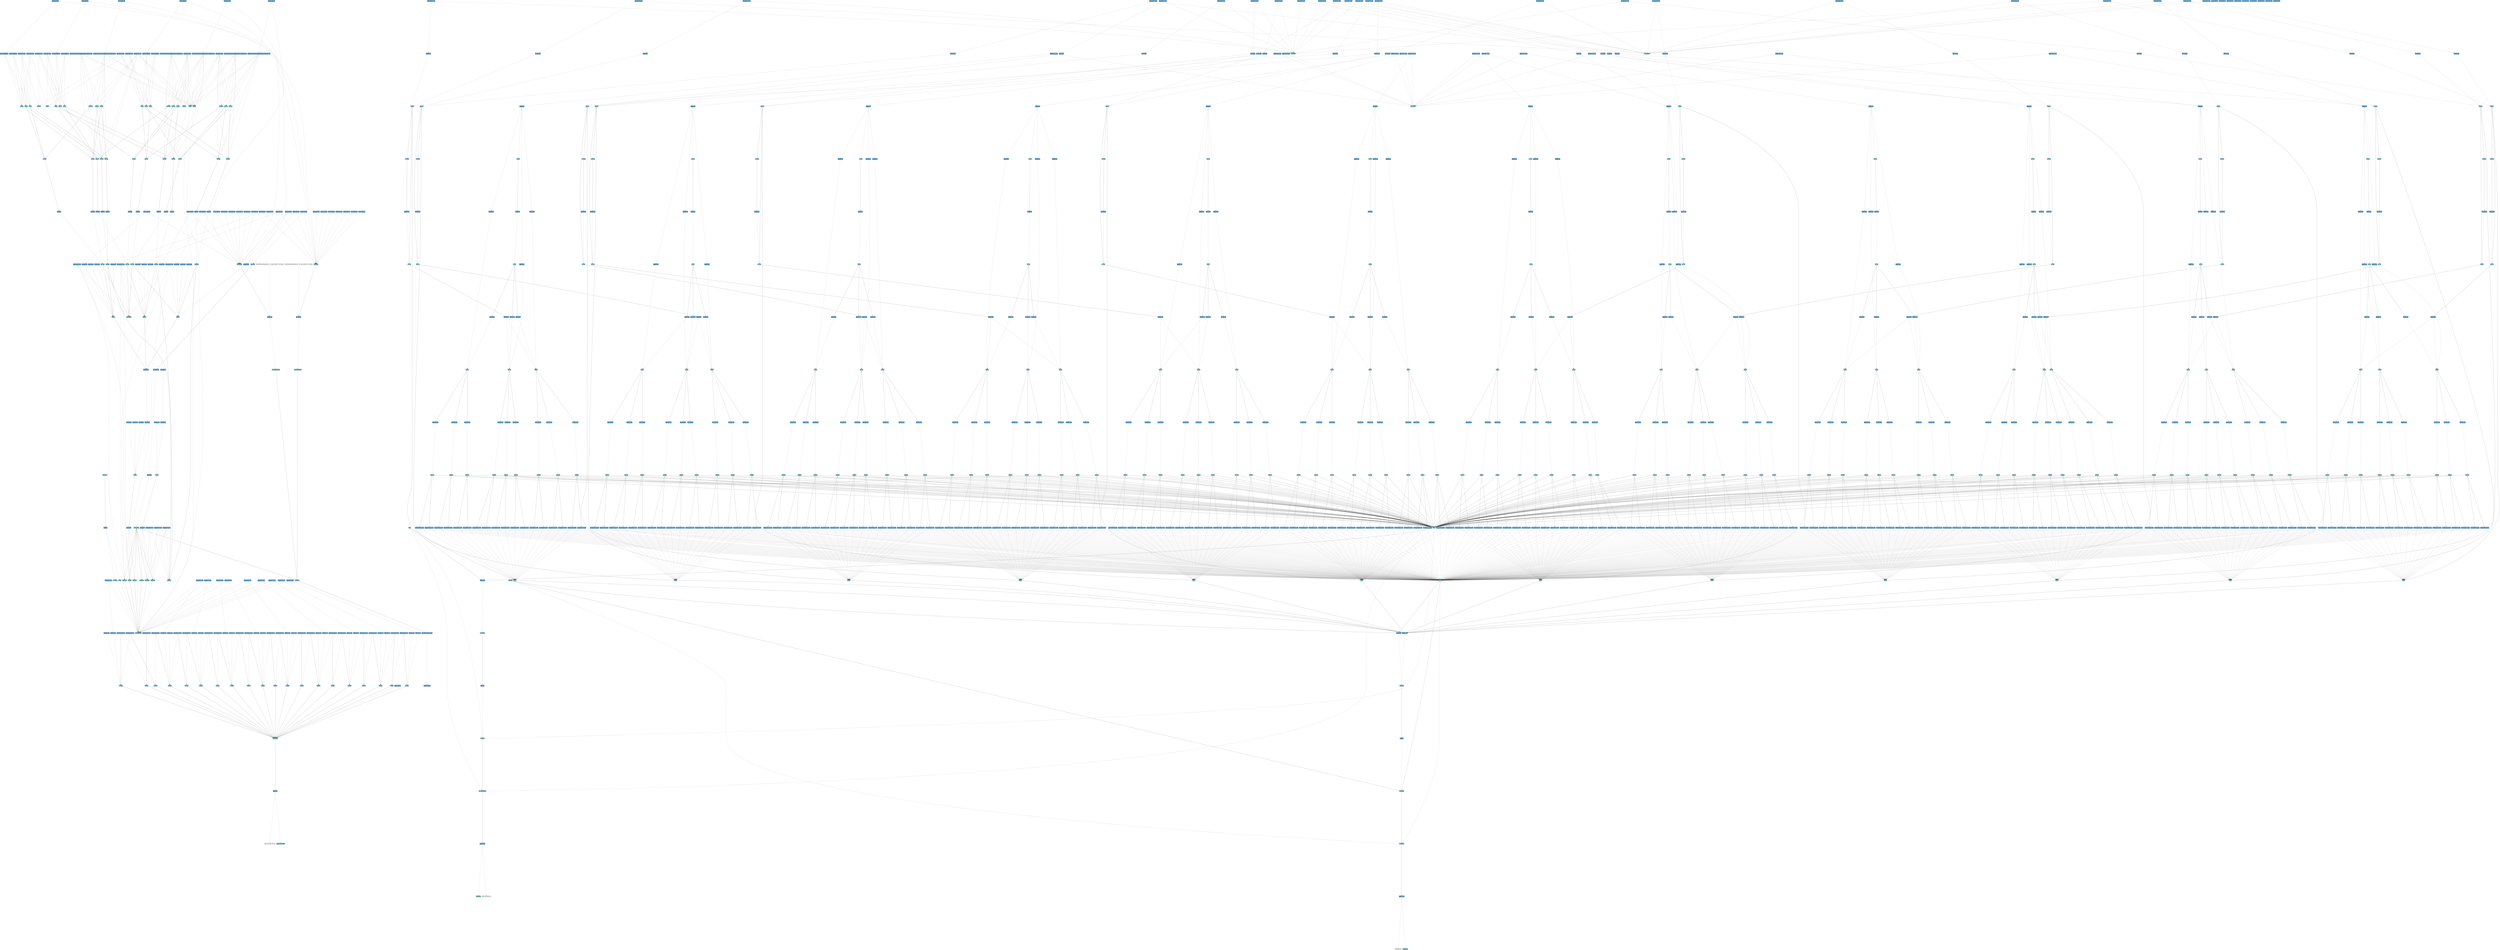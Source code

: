 digraph dependency {
    rankdir=TB;
    ranksep=16;
    node[fontsize=20]
    a_1 [label="input_data_file_002.dat" fillcolor="white" fontcolor="black" shape="box" style="rounded,filled"];
    v_1_23 [label="21 open" fillcolor="#3A85B9" fontcolor="white" shape="box" style="filled"];
    v_1_20 [label="16 input_data_file" fillcolor="#85CBD0" fontcolor="black" shape="box" style="rounded,filled"];
    v_1_24 [label="21 params" fillcolor="#85CBD0" fontcolor="black" shape="box" style="rounded,filled"];
    v_1_29 [label="24 str.startswith" fillcolor="#3A85B9" fontcolor="white" shape="box" style="filled"];
    v_1_33 [label="24 str.startswith" fillcolor="#3A85B9" fontcolor="white" shape="box" style="filled"];
    v_1_30 [label="23 line" fillcolor="#85CBD0" fontcolor="black" shape="box" style="rounded,filled"];
    v_1_37 [label="25 int(line)" fillcolor="#3A85B9" fontcolor="white" shape="box" style="filled"];
    v_1_34 [label="23 line" fillcolor="#85CBD0" fontcolor="black" shape="box" style="rounded,filled"];
    v_1_40 [label="25 list.append" fillcolor="#3A85B9" fontcolor="white" shape="box" style="filled"];
    v_1_26 [label="22 param_list" fillcolor="#85CBD0" fontcolor="black" shape="box" style="rounded,filled"];
    v_1_41 [label="25 int(line)" fillcolor="#3A85B9" fontcolor="white" shape="box" style="filled"];
    v_1_46 [label="24 str.startswith" fillcolor="#3A85B9" fontcolor="white" shape="box" style="filled"];
    v_1_50 [label="24 str.startswith" fillcolor="#3A85B9" fontcolor="white" shape="box" style="filled"];
    v_1_47 [label="23 line" fillcolor="#85CBD0" fontcolor="black" shape="box" style="rounded,filled"];
    v_1_54 [label="25 int(line)" fillcolor="#3A85B9" fontcolor="white" shape="box" style="filled"];
    v_1_51 [label="23 line" fillcolor="#85CBD0" fontcolor="black" shape="box" style="rounded,filled"];
    v_1_57 [label="25 list.append" fillcolor="#3A85B9" fontcolor="white" shape="box" style="filled"];
    v_1_58 [label="25 int(line)" fillcolor="#3A85B9" fontcolor="white" shape="box" style="filled"];
    v_1_62 [label="24 str.startswith" fillcolor="#3A85B9" fontcolor="white" shape="box" style="filled"];
    v_1_66 [label="24 str.startswith" fillcolor="#3A85B9" fontcolor="white" shape="box" style="filled"];
    v_1_63 [label="23 line" fillcolor="#85CBD0" fontcolor="black" shape="box" style="rounded,filled"];
    v_1_70 [label="25 int(line)" fillcolor="#3A85B9" fontcolor="white" shape="box" style="filled"];
    v_1_67 [label="23 line" fillcolor="#85CBD0" fontcolor="black" shape="box" style="rounded,filled"];
    v_1_73 [label="25 list.append" fillcolor="#3A85B9" fontcolor="white" shape="box" style="filled"];
    v_1_74 [label="25 int(line)" fillcolor="#3A85B9" fontcolor="white" shape="box" style="filled"];
    v_1_78 [label="24 str.startswith" fillcolor="#3A85B9" fontcolor="white" shape="box" style="filled"];
    v_1_82 [label="24 str.startswith" fillcolor="#3A85B9" fontcolor="white" shape="box" style="filled"];
    v_1_79 [label="23 line" fillcolor="#85CBD0" fontcolor="black" shape="box" style="rounded,filled"];
    v_1_86 [label="25 int(line)" fillcolor="#3A85B9" fontcolor="white" shape="box" style="filled"];
    v_1_83 [label="23 line" fillcolor="#85CBD0" fontcolor="black" shape="box" style="rounded,filled"];
    v_1_89 [label="25 list.append" fillcolor="#3A85B9" fontcolor="white" shape="box" style="filled"];
    v_1_90 [label="25 int(line)" fillcolor="#3A85B9" fontcolor="white" shape="box" style="filled"];
    v_1_94 [label="24 str.startswith" fillcolor="#3A85B9" fontcolor="white" shape="box" style="filled"];
    v_1_98 [label="24 str.startswith" fillcolor="#3A85B9" fontcolor="white" shape="box" style="filled"];
    v_1_95 [label="23 line" fillcolor="#85CBD0" fontcolor="black" shape="box" style="rounded,filled"];
    v_1_102 [label="25 int(line)" fillcolor="#3A85B9" fontcolor="white" shape="box" style="filled"];
    v_1_99 [label="23 line" fillcolor="#85CBD0" fontcolor="black" shape="box" style="rounded,filled"];
    v_1_105 [label="25 list.append" fillcolor="#3A85B9" fontcolor="white" shape="box" style="filled"];
    v_1_106 [label="25 int(line)" fillcolor="#3A85B9" fontcolor="white" shape="box" style="filled"];
    v_1_110 [label="24 str.startswith" fillcolor="#3A85B9" fontcolor="white" shape="box" style="filled"];
    v_1_114 [label="24 str.startswith" fillcolor="#3A85B9" fontcolor="white" shape="box" style="filled"];
    v_1_111 [label="23 line" fillcolor="#85CBD0" fontcolor="black" shape="box" style="rounded,filled"];
    v_1_118 [label="25 int(line)" fillcolor="#3A85B9" fontcolor="white" shape="box" style="filled"];
    v_1_115 [label="23 line" fillcolor="#85CBD0" fontcolor="black" shape="box" style="rounded,filled"];
    v_1_121 [label="25 list.append" fillcolor="#3A85B9" fontcolor="white" shape="box" style="filled"];
    v_1_122 [label="25 int(line)" fillcolor="#3A85B9" fontcolor="white" shape="box" style="filled"];
    v_1_126 [label="24 str.startswith" fillcolor="#3A85B9" fontcolor="white" shape="box" style="filled"];
    v_1_130 [label="24 str.startswith" fillcolor="#3A85B9" fontcolor="white" shape="box" style="filled"];
    v_1_127 [label="23 line" fillcolor="#85CBD0" fontcolor="black" shape="box" style="rounded,filled"];
    v_1_134 [label="25 int(line)" fillcolor="#3A85B9" fontcolor="white" shape="box" style="filled"];
    v_1_131 [label="23 line" fillcolor="#85CBD0" fontcolor="black" shape="box" style="rounded,filled"];
    v_1_137 [label="25 list.append" fillcolor="#3A85B9" fontcolor="white" shape="box" style="filled"];
    v_1_138 [label="25 int(line)" fillcolor="#3A85B9" fontcolor="white" shape="box" style="filled"];
    v_1_142 [label="24 str.startswith" fillcolor="#3A85B9" fontcolor="white" shape="box" style="filled"];
    v_1_146 [label="24 str.startswith" fillcolor="#3A85B9" fontcolor="white" shape="box" style="filled"];
    v_1_143 [label="23 line" fillcolor="#85CBD0" fontcolor="black" shape="box" style="rounded,filled"];
    v_1_150 [label="25 int(line)" fillcolor="#3A85B9" fontcolor="white" shape="box" style="filled"];
    v_1_147 [label="23 line" fillcolor="#85CBD0" fontcolor="black" shape="box" style="rounded,filled"];
    v_1_153 [label="25 list.append" fillcolor="#3A85B9" fontcolor="white" shape="box" style="filled"];
    v_1_154 [label="25 int(line)" fillcolor="#3A85B9" fontcolor="white" shape="box" style="filled"];
    v_1_158 [label="24 str.startswith" fillcolor="#3A85B9" fontcolor="white" shape="box" style="filled"];
    v_1_162 [label="24 str.startswith" fillcolor="#3A85B9" fontcolor="white" shape="box" style="filled"];
    v_1_159 [label="23 line" fillcolor="#85CBD0" fontcolor="black" shape="box" style="rounded,filled"];
    v_1_166 [label="25 int(line)" fillcolor="#3A85B9" fontcolor="white" shape="box" style="filled"];
    v_1_163 [label="23 line" fillcolor="#85CBD0" fontcolor="black" shape="box" style="rounded,filled"];
    v_1_169 [label="25 list.append" fillcolor="#3A85B9" fontcolor="white" shape="box" style="filled"];
    v_1_170 [label="25 int(line)" fillcolor="#3A85B9" fontcolor="white" shape="box" style="filled"];
    v_1_174 [label="24 str.startswith" fillcolor="#3A85B9" fontcolor="white" shape="box" style="filled"];
    v_1_178 [label="24 str.startswith" fillcolor="#3A85B9" fontcolor="white" shape="box" style="filled"];
    v_1_175 [label="23 line" fillcolor="#85CBD0" fontcolor="black" shape="box" style="rounded,filled"];
    v_1_182 [label="25 int(line)" fillcolor="#3A85B9" fontcolor="white" shape="box" style="filled"];
    v_1_179 [label="23 line" fillcolor="#85CBD0" fontcolor="black" shape="box" style="rounded,filled"];
    v_1_185 [label="25 list.append" fillcolor="#3A85B9" fontcolor="white" shape="box" style="filled"];
    v_1_186 [label="25 int(line)" fillcolor="#3A85B9" fontcolor="white" shape="box" style="filled"];
    v_1_201 [label="27 file.close" fillcolor="#3A85B9" fontcolor="white" shape="box" style="filled"];
    v_1_210 [label="43 exp" fillcolor="#3A85B9" fontcolor="white" shape="box" style="filled"];
    v_1_206 [label="42 bk" fillcolor="#85CBD0" fontcolor="black" shape="box" style="rounded,filled"];
    v_1_205 [label="41 delsq" fillcolor="#85CBD0" fontcolor="black" shape="box" style="rounded,filled"];
    v_1_211 [label="43 cfact1" fillcolor="#85CBD0" fontcolor="black" shape="box" style="rounded,filled"];
    a_2 [label="BOX/coordinates.m" fillcolor="white" fontcolor="black" shape="box" style="rounded,filled"];
    v_1_222 [label="65 loadtxt" fillcolor="#3A85B9" fontcolor="white" shape="box" style="filled"];
    v_1_219 [label="63 fname" fillcolor="#85CBD0" fontcolor="black" shape="box" style="rounded,filled"];
    v_1_223 [label="65 coordinates" fillcolor="#85CBD0" fontcolor="black" shape="box" style="rounded,filled"];
    v_1_226 [label="66 array_repr" fillcolor="#3A85B9" fontcolor="white" shape="box" style="filled"];
    v_1_230 [label="68 array_repr" fillcolor="#3A85B9" fontcolor="white" shape="box" style="filled"];
    v_1_234 [label="70 array_repr" fillcolor="#3A85B9" fontcolor="white" shape="box" style="filled"];
    v_1_238 [label="72 array_repr" fillcolor="#3A85B9" fontcolor="white" shape="box" style="filled"];
    v_1_242 [label="73 len" fillcolor="#3A85B9" fontcolor="white" shape="box" style="filled"];
    v_1_227 [label="67 xpts" fillcolor="#85CBD0" fontcolor="black" shape="box" style="rounded,filled"];
    v_1_243 [label="73 nverts" fillcolor="#85CBD0" fontcolor="black" shape="box" style="rounded,filled"];
    a_4 [label="BOX/facets.m" fillcolor="white" fontcolor="black" shape="box" style="rounded,filled"];
    v_1_248 [label="77 loadtxt" fillcolor="#3A85B9" fontcolor="white" shape="box" style="filled"];
    v_1_245 [label="75 fname2" fillcolor="#85CBD0" fontcolor="black" shape="box" style="rounded,filled"];
    v_1_249 [label="77 facets" fillcolor="#85CBD0" fontcolor="black" shape="box" style="rounded,filled"];
    v_1_252 [label="78 array_repr" fillcolor="#3A85B9" fontcolor="white" shape="box" style="filled"];
    v_1_256 [label="80 array_repr" fillcolor="#3A85B9" fontcolor="white" shape="box" style="filled"];
    v_1_260 [label="82 array_repr" fillcolor="#3A85B9" fontcolor="white" shape="box" style="filled"];
    v_1_264 [label="84 array_repr" fillcolor="#3A85B9" fontcolor="white" shape="box" style="filled"];
    v_1_268 [label="86 array_repr" fillcolor="#3A85B9" fontcolor="white" shape="box" style="filled"];
    v_1_275 [label="90 len" fillcolor="#3A85B9" fontcolor="white" shape="box" style="filled"];
    v_1_265 [label="85 node3" fillcolor="#85CBD0" fontcolor="black" shape="box" style="rounded,filled"];
    v_1_276 [label="90 ntria" fillcolor="#85CBD0" fontcolor="black" shape="box" style="rounded,filled"];
    v_1_280 [label="93 range" fillcolor="#3A85B9" fontcolor="white" shape="box" style="filled"];
    v_1_281 [label="93 vind" fillcolor="#85CBD0" fontcolor="black" shape="box" style="rounded,filled"];
    v_1_283 [label="93 vind" fillcolor="#85CBD0" fontcolor="black" shape="box" style="rounded,filled"];
    v_1_290 [label="98 range" fillcolor="#3A85B9" fontcolor="white" shape="box" style="filled"];
    v_1_291 [label="98 r" fillcolor="#85CBD0" fontcolor="black" shape="box" style="rounded,filled"];
    v_1_292 [label="98 r" fillcolor="#85CBD0" fontcolor="black" shape="box" style="rounded,filled"];
    v_1_298 [label="149 floor" fillcolor="#3A85B9" fontcolor="white" shape="box" style="filled"];
    v_1_195 [label="26 tstop" fillcolor="#85CBD0" fontcolor="black" shape="box" style="rounded,filled"];
    v_1_190 [label="26 tstart" fillcolor="#85CBD0" fontcolor="black" shape="box" style="rounded,filled"];
    v_1_193 [label="26 delt" fillcolor="#85CBD0" fontcolor="black" shape="box" style="rounded,filled"];
    v_1_299 [label="149 it" fillcolor="#85CBD0" fontcolor="black" shape="box" style="rounded,filled"];
    v_1_303 [label="151 floor" fillcolor="#3A85B9" fontcolor="white" shape="box" style="filled"];
    v_1_197 [label="26 pstop" fillcolor="#85CBD0" fontcolor="black" shape="box" style="rounded,filled"];
    v_1_191 [label="26 pstart" fillcolor="#85CBD0" fontcolor="black" shape="box" style="rounded,filled"];
    v_1_293 [label="131 delp" fillcolor="#85CBD0" fontcolor="black" shape="box" style="rounded,filled"];
    v_1_304 [label="151 ip" fillcolor="#85CBD0" fontcolor="black" shape="box" style="rounded,filled"];
    v_1_310 [label="158 range" fillcolor="#3A85B9" fontcolor="white" shape="box" style="filled"];
    v_1_311 [label="158 i" fillcolor="#85CBD0" fontcolor="black" shape="box" style="rounded,filled"];
    v_1_439 [label="158 i" fillcolor="#85CBD0" fontcolor="black" shape="box" style="rounded,filled"];
    v_1_566 [label="158 i" fillcolor="#85CBD0" fontcolor="black" shape="box" style="rounded,filled"];
    v_1_693 [label="158 i" fillcolor="#85CBD0" fontcolor="black" shape="box" style="rounded,filled"];
    v_1_820 [label="158 i" fillcolor="#85CBD0" fontcolor="black" shape="box" style="rounded,filled"];
    v_1_947 [label="158 i" fillcolor="#85CBD0" fontcolor="black" shape="box" style="rounded,filled"];
    v_1_1074 [label="158 i" fillcolor="#85CBD0" fontcolor="black" shape="box" style="rounded,filled"];
    v_1_1201 [label="158 i" fillcolor="#85CBD0" fontcolor="black" shape="box" style="rounded,filled"];
    v_1_1328 [label="158 i" fillcolor="#85CBD0" fontcolor="black" shape="box" style="rounded,filled"];
    v_1_1455 [label="158 i" fillcolor="#85CBD0" fontcolor="black" shape="box" style="rounded,filled"];
    v_1_1582 [label="158 i" fillcolor="#85CBD0" fontcolor="black" shape="box" style="rounded,filled"];
    v_1_1709 [label="158 i" fillcolor="#85CBD0" fontcolor="black" shape="box" style="rounded,filled"];
    v_1_312 [label="159 int(vind[i][1])" fillcolor="#3A85B9" fontcolor="white" shape="box" style="filled"];
    v_1_314 [label="159 A0" fillcolor="#85CBD0" fontcolor="black" shape="box" style="rounded,filled"];
    v_1_315 [label="159 int(vind[i][0])" fillcolor="#3A85B9" fontcolor="white" shape="box" style="filled"];
    v_1_318 [label="160 int(vind[i][1])" fillcolor="#3A85B9" fontcolor="white" shape="box" style="filled"];
    v_1_317 [label="160 A1" fillcolor="#85CBD0" fontcolor="black" shape="box" style="rounded,filled"];
    v_1_320 [label="160 int(vind[i][0])" fillcolor="#3A85B9" fontcolor="white" shape="box" style="filled"];
    v_1_322 [label="161 int(vind[i][0])" fillcolor="#3A85B9" fontcolor="white" shape="box" style="filled"];
    v_1_324 [label="161 A2" fillcolor="#85CBD0" fontcolor="black" shape="box" style="rounded,filled"];
    v_1_325 [label="161 int(vind[i][1])" fillcolor="#3A85B9" fontcolor="white" shape="box" style="filled"];
    v_1_328 [label="162 int(A0)" fillcolor="#3A85B9" fontcolor="white" shape="box" style="filled"];
    v_1_327 [label="162 A" fillcolor="#85CBD0" fontcolor="black" shape="box" style="rounded,filled"];
    v_1_330 [label="162 int(A1)" fillcolor="#3A85B9" fontcolor="white" shape="box" style="filled"];
    v_1_332 [label="162 int(A2)" fillcolor="#3A85B9" fontcolor="white" shape="box" style="filled"];
    v_1_334 [label="163 int(vind[i][2])" fillcolor="#3A85B9" fontcolor="white" shape="box" style="filled"];
    v_1_338 [label="163 B0" fillcolor="#85CBD0" fontcolor="black" shape="box" style="rounded,filled"];
    v_1_336 [label="163 int(vind[i][1])" fillcolor="#3A85B9" fontcolor="white" shape="box" style="filled"];
    v_1_339 [label="164 int(vind[i][1])" fillcolor="#3A85B9" fontcolor="white" shape="box" style="filled"];
    v_1_343 [label="164 B1" fillcolor="#85CBD0" fontcolor="black" shape="box" style="rounded,filled"];
    v_1_341 [label="164 int(vind[i][2])" fillcolor="#3A85B9" fontcolor="white" shape="box" style="filled"];
    v_1_344 [label="165 int(vind[i][2])" fillcolor="#3A85B9" fontcolor="white" shape="box" style="filled"];
    v_1_348 [label="165 B2" fillcolor="#85CBD0" fontcolor="black" shape="box" style="rounded,filled"];
    v_1_346 [label="165 int(vind[i][1])" fillcolor="#3A85B9" fontcolor="white" shape="box" style="filled"];
    v_1_349 [label="166 int(B2)" fillcolor="#3A85B9" fontcolor="white" shape="box" style="filled"];
    v_1_353 [label="166 B" fillcolor="#85CBD0" fontcolor="black" shape="box" style="rounded,filled"];
    v_1_351 [label="166 int(B1)" fillcolor="#3A85B9" fontcolor="white" shape="box" style="filled"];
    v_1_354 [label="166 int(B0)" fillcolor="#3A85B9" fontcolor="white" shape="box" style="filled"];
    v_1_356 [label="167 int(vind[i][0])" fillcolor="#3A85B9" fontcolor="white" shape="box" style="filled"];
    v_1_358 [label="167 C0" fillcolor="#85CBD0" fontcolor="black" shape="box" style="rounded,filled"];
    v_1_359 [label="167 int(vind[i][2])" fillcolor="#3A85B9" fontcolor="white" shape="box" style="filled"];
    v_1_362 [label="168 int(vind[i][0])" fillcolor="#3A85B9" fontcolor="white" shape="box" style="filled"];
    v_1_361 [label="168 C1" fillcolor="#85CBD0" fontcolor="black" shape="box" style="rounded,filled"];
    v_1_364 [label="168 int(vind[i][2])" fillcolor="#3A85B9" fontcolor="white" shape="box" style="filled"];
    v_1_366 [label="169 int(vind[i][2])" fillcolor="#3A85B9" fontcolor="white" shape="box" style="filled"];
    v_1_368 [label="169 C2" fillcolor="#85CBD0" fontcolor="black" shape="box" style="rounded,filled"];
    v_1_369 [label="169 int(vind[i][0])" fillcolor="#3A85B9" fontcolor="white" shape="box" style="filled"];
    v_1_371 [label="170 int(C0)" fillcolor="#3A85B9" fontcolor="white" shape="box" style="filled"];
    v_1_373 [label="170 C" fillcolor="#85CBD0" fontcolor="black" shape="box" style="rounded,filled"];
    v_1_374 [label="170 int(C1)" fillcolor="#3A85B9" fontcolor="white" shape="box" style="filled"];
    v_1_376 [label="170 int(C2)" fillcolor="#3A85B9" fontcolor="white" shape="box" style="filled"];
    v_1_380 [label="171 cross" fillcolor="#3A85B9" fontcolor="white" shape="box" style="filled"];
    v_1_381 [label="171 N" fillcolor="#85CBD0" fontcolor="black" shape="box" style="rounded,filled"];
    v_1_384 [label="175 norm" fillcolor="#3A85B9" fontcolor="white" shape="box" style="filled"];
    v_1_391 [label="175 d" fillcolor="#85CBD0" fontcolor="black" shape="box" style="rounded,filled"];
    v_1_387 [label="175 norm" fillcolor="#3A85B9" fontcolor="white" shape="box" style="filled"];
    v_1_390 [label="175 norm" fillcolor="#3A85B9" fontcolor="white" shape="box" style="filled"];
    v_1_395 [label="176 sum" fillcolor="#3A85B9" fontcolor="white" shape="box" style="filled"];
    v_1_396 [label="176 ss" fillcolor="#85CBD0" fontcolor="black" shape="box" style="rounded,filled"];
    v_1_400 [label="177 norm" fillcolor="#3A85B9" fontcolor="white" shape="box" style="filled"];
    v_1_403 [label="177 norm" fillcolor="#3A85B9" fontcolor="white" shape="box" style="filled"];
    v_1_406 [label="177 norm" fillcolor="#3A85B9" fontcolor="white" shape="box" style="filled"];
    v_1_410 [label="177 sqrt" fillcolor="#3A85B9" fontcolor="white" shape="box" style="filled"];
    v_1_414 [label="177 list.append" fillcolor="#3A85B9" fontcolor="white" shape="box" style="filled"];
    v_1_305 [label="153 areai" fillcolor="#85CBD0" fontcolor="black" shape="box" style="rounded,filled"];
    v_1_417 [label="178 norm" fillcolor="#3A85B9" fontcolor="white" shape="box" style="filled"];
    v_1_418 [label="178 Nn" fillcolor="#85CBD0" fontcolor="black" shape="box" style="rounded,filled"];
    v_1_424 [label="182 acos" fillcolor="#3A85B9" fontcolor="white" shape="box" style="filled"];
    v_1_419 [label="180 N" fillcolor="#85CBD0" fontcolor="black" shape="box" style="rounded,filled"];
    v_1_428 [label="182 list.append" fillcolor="#3A85B9" fontcolor="white" shape="box" style="filled"];
    v_1_306 [label="154 beta" fillcolor="#85CBD0" fontcolor="black" shape="box" style="rounded,filled"];
    v_1_434 [label="184 atan2" fillcolor="#3A85B9" fontcolor="white" shape="box" style="filled"];
    v_1_438 [label="184 list.append" fillcolor="#3A85B9" fontcolor="white" shape="box" style="filled"];
    v_1_307 [label="155 alpha" fillcolor="#85CBD0" fontcolor="black" shape="box" style="rounded,filled"];
    v_1_440 [label="159 int(vind[i][1])" fillcolor="#3A85B9" fontcolor="white" shape="box" style="filled"];
    v_1_442 [label="159 A0" fillcolor="#85CBD0" fontcolor="black" shape="box" style="rounded,filled"];
    v_1_443 [label="159 int(vind[i][0])" fillcolor="#3A85B9" fontcolor="white" shape="box" style="filled"];
    v_1_446 [label="160 int(vind[i][1])" fillcolor="#3A85B9" fontcolor="white" shape="box" style="filled"];
    v_1_445 [label="160 A1" fillcolor="#85CBD0" fontcolor="black" shape="box" style="rounded,filled"];
    v_1_448 [label="160 int(vind[i][0])" fillcolor="#3A85B9" fontcolor="white" shape="box" style="filled"];
    v_1_450 [label="161 int(vind[i][0])" fillcolor="#3A85B9" fontcolor="white" shape="box" style="filled"];
    v_1_452 [label="161 A2" fillcolor="#85CBD0" fontcolor="black" shape="box" style="rounded,filled"];
    v_1_453 [label="161 int(vind[i][1])" fillcolor="#3A85B9" fontcolor="white" shape="box" style="filled"];
    v_1_456 [label="162 int(A0)" fillcolor="#3A85B9" fontcolor="white" shape="box" style="filled"];
    v_1_455 [label="162 A" fillcolor="#85CBD0" fontcolor="black" shape="box" style="rounded,filled"];
    v_1_458 [label="162 int(A1)" fillcolor="#3A85B9" fontcolor="white" shape="box" style="filled"];
    v_1_460 [label="162 int(A2)" fillcolor="#3A85B9" fontcolor="white" shape="box" style="filled"];
    v_1_462 [label="163 int(vind[i][2])" fillcolor="#3A85B9" fontcolor="white" shape="box" style="filled"];
    v_1_466 [label="163 B0" fillcolor="#85CBD0" fontcolor="black" shape="box" style="rounded,filled"];
    v_1_464 [label="163 int(vind[i][1])" fillcolor="#3A85B9" fontcolor="white" shape="box" style="filled"];
    v_1_467 [label="164 int(vind[i][1])" fillcolor="#3A85B9" fontcolor="white" shape="box" style="filled"];
    v_1_471 [label="164 B1" fillcolor="#85CBD0" fontcolor="black" shape="box" style="rounded,filled"];
    v_1_469 [label="164 int(vind[i][2])" fillcolor="#3A85B9" fontcolor="white" shape="box" style="filled"];
    v_1_472 [label="165 int(vind[i][2])" fillcolor="#3A85B9" fontcolor="white" shape="box" style="filled"];
    v_1_476 [label="165 B2" fillcolor="#85CBD0" fontcolor="black" shape="box" style="rounded,filled"];
    v_1_474 [label="165 int(vind[i][1])" fillcolor="#3A85B9" fontcolor="white" shape="box" style="filled"];
    v_1_477 [label="166 int(B2)" fillcolor="#3A85B9" fontcolor="white" shape="box" style="filled"];
    v_1_481 [label="166 B" fillcolor="#85CBD0" fontcolor="black" shape="box" style="rounded,filled"];
    v_1_479 [label="166 int(B1)" fillcolor="#3A85B9" fontcolor="white" shape="box" style="filled"];
    v_1_482 [label="166 int(B0)" fillcolor="#3A85B9" fontcolor="white" shape="box" style="filled"];
    v_1_484 [label="167 int(vind[i][0])" fillcolor="#3A85B9" fontcolor="white" shape="box" style="filled"];
    v_1_486 [label="167 C0" fillcolor="#85CBD0" fontcolor="black" shape="box" style="rounded,filled"];
    v_1_487 [label="167 int(vind[i][2])" fillcolor="#3A85B9" fontcolor="white" shape="box" style="filled"];
    v_1_490 [label="168 int(vind[i][0])" fillcolor="#3A85B9" fontcolor="white" shape="box" style="filled"];
    v_1_489 [label="168 C1" fillcolor="#85CBD0" fontcolor="black" shape="box" style="rounded,filled"];
    v_1_492 [label="168 int(vind[i][2])" fillcolor="#3A85B9" fontcolor="white" shape="box" style="filled"];
    v_1_494 [label="169 int(vind[i][2])" fillcolor="#3A85B9" fontcolor="white" shape="box" style="filled"];
    v_1_496 [label="169 C2" fillcolor="#85CBD0" fontcolor="black" shape="box" style="rounded,filled"];
    v_1_497 [label="169 int(vind[i][0])" fillcolor="#3A85B9" fontcolor="white" shape="box" style="filled"];
    v_1_499 [label="170 int(C0)" fillcolor="#3A85B9" fontcolor="white" shape="box" style="filled"];
    v_1_501 [label="170 C" fillcolor="#85CBD0" fontcolor="black" shape="box" style="rounded,filled"];
    v_1_502 [label="170 int(C1)" fillcolor="#3A85B9" fontcolor="white" shape="box" style="filled"];
    v_1_504 [label="170 int(C2)" fillcolor="#3A85B9" fontcolor="white" shape="box" style="filled"];
    v_1_508 [label="171 cross" fillcolor="#3A85B9" fontcolor="white" shape="box" style="filled"];
    v_1_509 [label="171 N" fillcolor="#85CBD0" fontcolor="black" shape="box" style="rounded,filled"];
    v_1_512 [label="175 norm" fillcolor="#3A85B9" fontcolor="white" shape="box" style="filled"];
    v_1_519 [label="175 d" fillcolor="#85CBD0" fontcolor="black" shape="box" style="rounded,filled"];
    v_1_515 [label="175 norm" fillcolor="#3A85B9" fontcolor="white" shape="box" style="filled"];
    v_1_518 [label="175 norm" fillcolor="#3A85B9" fontcolor="white" shape="box" style="filled"];
    v_1_523 [label="176 sum" fillcolor="#3A85B9" fontcolor="white" shape="box" style="filled"];
    v_1_524 [label="176 ss" fillcolor="#85CBD0" fontcolor="black" shape="box" style="rounded,filled"];
    v_1_527 [label="177 norm" fillcolor="#3A85B9" fontcolor="white" shape="box" style="filled"];
    v_1_530 [label="177 norm" fillcolor="#3A85B9" fontcolor="white" shape="box" style="filled"];
    v_1_533 [label="177 norm" fillcolor="#3A85B9" fontcolor="white" shape="box" style="filled"];
    v_1_537 [label="177 sqrt" fillcolor="#3A85B9" fontcolor="white" shape="box" style="filled"];
    v_1_541 [label="177 list.append" fillcolor="#3A85B9" fontcolor="white" shape="box" style="filled"];
    v_1_544 [label="178 norm" fillcolor="#3A85B9" fontcolor="white" shape="box" style="filled"];
    v_1_545 [label="178 Nn" fillcolor="#85CBD0" fontcolor="black" shape="box" style="rounded,filled"];
    v_1_551 [label="182 acos" fillcolor="#3A85B9" fontcolor="white" shape="box" style="filled"];
    v_1_546 [label="180 N" fillcolor="#85CBD0" fontcolor="black" shape="box" style="rounded,filled"];
    v_1_555 [label="182 list.append" fillcolor="#3A85B9" fontcolor="white" shape="box" style="filled"];
    v_1_561 [label="184 atan2" fillcolor="#3A85B9" fontcolor="white" shape="box" style="filled"];
    v_1_565 [label="184 list.append" fillcolor="#3A85B9" fontcolor="white" shape="box" style="filled"];
    v_1_567 [label="159 int(vind[i][1])" fillcolor="#3A85B9" fontcolor="white" shape="box" style="filled"];
    v_1_569 [label="159 A0" fillcolor="#85CBD0" fontcolor="black" shape="box" style="rounded,filled"];
    v_1_570 [label="159 int(vind[i][0])" fillcolor="#3A85B9" fontcolor="white" shape="box" style="filled"];
    v_1_573 [label="160 int(vind[i][1])" fillcolor="#3A85B9" fontcolor="white" shape="box" style="filled"];
    v_1_572 [label="160 A1" fillcolor="#85CBD0" fontcolor="black" shape="box" style="rounded,filled"];
    v_1_575 [label="160 int(vind[i][0])" fillcolor="#3A85B9" fontcolor="white" shape="box" style="filled"];
    v_1_577 [label="161 int(vind[i][0])" fillcolor="#3A85B9" fontcolor="white" shape="box" style="filled"];
    v_1_579 [label="161 A2" fillcolor="#85CBD0" fontcolor="black" shape="box" style="rounded,filled"];
    v_1_580 [label="161 int(vind[i][1])" fillcolor="#3A85B9" fontcolor="white" shape="box" style="filled"];
    v_1_583 [label="162 int(A0)" fillcolor="#3A85B9" fontcolor="white" shape="box" style="filled"];
    v_1_582 [label="162 A" fillcolor="#85CBD0" fontcolor="black" shape="box" style="rounded,filled"];
    v_1_585 [label="162 int(A1)" fillcolor="#3A85B9" fontcolor="white" shape="box" style="filled"];
    v_1_587 [label="162 int(A2)" fillcolor="#3A85B9" fontcolor="white" shape="box" style="filled"];
    v_1_589 [label="163 int(vind[i][2])" fillcolor="#3A85B9" fontcolor="white" shape="box" style="filled"];
    v_1_593 [label="163 B0" fillcolor="#85CBD0" fontcolor="black" shape="box" style="rounded,filled"];
    v_1_591 [label="163 int(vind[i][1])" fillcolor="#3A85B9" fontcolor="white" shape="box" style="filled"];
    v_1_594 [label="164 int(vind[i][1])" fillcolor="#3A85B9" fontcolor="white" shape="box" style="filled"];
    v_1_598 [label="164 B1" fillcolor="#85CBD0" fontcolor="black" shape="box" style="rounded,filled"];
    v_1_596 [label="164 int(vind[i][2])" fillcolor="#3A85B9" fontcolor="white" shape="box" style="filled"];
    v_1_599 [label="165 int(vind[i][2])" fillcolor="#3A85B9" fontcolor="white" shape="box" style="filled"];
    v_1_603 [label="165 B2" fillcolor="#85CBD0" fontcolor="black" shape="box" style="rounded,filled"];
    v_1_601 [label="165 int(vind[i][1])" fillcolor="#3A85B9" fontcolor="white" shape="box" style="filled"];
    v_1_604 [label="166 int(B2)" fillcolor="#3A85B9" fontcolor="white" shape="box" style="filled"];
    v_1_608 [label="166 B" fillcolor="#85CBD0" fontcolor="black" shape="box" style="rounded,filled"];
    v_1_606 [label="166 int(B1)" fillcolor="#3A85B9" fontcolor="white" shape="box" style="filled"];
    v_1_609 [label="166 int(B0)" fillcolor="#3A85B9" fontcolor="white" shape="box" style="filled"];
    v_1_611 [label="167 int(vind[i][0])" fillcolor="#3A85B9" fontcolor="white" shape="box" style="filled"];
    v_1_613 [label="167 C0" fillcolor="#85CBD0" fontcolor="black" shape="box" style="rounded,filled"];
    v_1_614 [label="167 int(vind[i][2])" fillcolor="#3A85B9" fontcolor="white" shape="box" style="filled"];
    v_1_617 [label="168 int(vind[i][0])" fillcolor="#3A85B9" fontcolor="white" shape="box" style="filled"];
    v_1_616 [label="168 C1" fillcolor="#85CBD0" fontcolor="black" shape="box" style="rounded,filled"];
    v_1_619 [label="168 int(vind[i][2])" fillcolor="#3A85B9" fontcolor="white" shape="box" style="filled"];
    v_1_621 [label="169 int(vind[i][2])" fillcolor="#3A85B9" fontcolor="white" shape="box" style="filled"];
    v_1_623 [label="169 C2" fillcolor="#85CBD0" fontcolor="black" shape="box" style="rounded,filled"];
    v_1_624 [label="169 int(vind[i][0])" fillcolor="#3A85B9" fontcolor="white" shape="box" style="filled"];
    v_1_626 [label="170 int(C0)" fillcolor="#3A85B9" fontcolor="white" shape="box" style="filled"];
    v_1_628 [label="170 C" fillcolor="#85CBD0" fontcolor="black" shape="box" style="rounded,filled"];
    v_1_629 [label="170 int(C1)" fillcolor="#3A85B9" fontcolor="white" shape="box" style="filled"];
    v_1_631 [label="170 int(C2)" fillcolor="#3A85B9" fontcolor="white" shape="box" style="filled"];
    v_1_635 [label="171 cross" fillcolor="#3A85B9" fontcolor="white" shape="box" style="filled"];
    v_1_636 [label="171 N" fillcolor="#85CBD0" fontcolor="black" shape="box" style="rounded,filled"];
    v_1_639 [label="175 norm" fillcolor="#3A85B9" fontcolor="white" shape="box" style="filled"];
    v_1_646 [label="175 d" fillcolor="#85CBD0" fontcolor="black" shape="box" style="rounded,filled"];
    v_1_642 [label="175 norm" fillcolor="#3A85B9" fontcolor="white" shape="box" style="filled"];
    v_1_645 [label="175 norm" fillcolor="#3A85B9" fontcolor="white" shape="box" style="filled"];
    v_1_650 [label="176 sum" fillcolor="#3A85B9" fontcolor="white" shape="box" style="filled"];
    v_1_651 [label="176 ss" fillcolor="#85CBD0" fontcolor="black" shape="box" style="rounded,filled"];
    v_1_654 [label="177 norm" fillcolor="#3A85B9" fontcolor="white" shape="box" style="filled"];
    v_1_657 [label="177 norm" fillcolor="#3A85B9" fontcolor="white" shape="box" style="filled"];
    v_1_660 [label="177 norm" fillcolor="#3A85B9" fontcolor="white" shape="box" style="filled"];
    v_1_664 [label="177 sqrt" fillcolor="#3A85B9" fontcolor="white" shape="box" style="filled"];
    v_1_668 [label="177 list.append" fillcolor="#3A85B9" fontcolor="white" shape="box" style="filled"];
    v_1_671 [label="178 norm" fillcolor="#3A85B9" fontcolor="white" shape="box" style="filled"];
    v_1_672 [label="178 Nn" fillcolor="#85CBD0" fontcolor="black" shape="box" style="rounded,filled"];
    v_1_678 [label="182 acos" fillcolor="#3A85B9" fontcolor="white" shape="box" style="filled"];
    v_1_673 [label="180 N" fillcolor="#85CBD0" fontcolor="black" shape="box" style="rounded,filled"];
    v_1_682 [label="182 list.append" fillcolor="#3A85B9" fontcolor="white" shape="box" style="filled"];
    v_1_688 [label="184 atan2" fillcolor="#3A85B9" fontcolor="white" shape="box" style="filled"];
    v_1_692 [label="184 list.append" fillcolor="#3A85B9" fontcolor="white" shape="box" style="filled"];
    v_1_694 [label="159 int(vind[i][1])" fillcolor="#3A85B9" fontcolor="white" shape="box" style="filled"];
    v_1_696 [label="159 A0" fillcolor="#85CBD0" fontcolor="black" shape="box" style="rounded,filled"];
    v_1_697 [label="159 int(vind[i][0])" fillcolor="#3A85B9" fontcolor="white" shape="box" style="filled"];
    v_1_700 [label="160 int(vind[i][1])" fillcolor="#3A85B9" fontcolor="white" shape="box" style="filled"];
    v_1_699 [label="160 A1" fillcolor="#85CBD0" fontcolor="black" shape="box" style="rounded,filled"];
    v_1_702 [label="160 int(vind[i][0])" fillcolor="#3A85B9" fontcolor="white" shape="box" style="filled"];
    v_1_704 [label="161 int(vind[i][0])" fillcolor="#3A85B9" fontcolor="white" shape="box" style="filled"];
    v_1_706 [label="161 A2" fillcolor="#85CBD0" fontcolor="black" shape="box" style="rounded,filled"];
    v_1_707 [label="161 int(vind[i][1])" fillcolor="#3A85B9" fontcolor="white" shape="box" style="filled"];
    v_1_710 [label="162 int(A0)" fillcolor="#3A85B9" fontcolor="white" shape="box" style="filled"];
    v_1_709 [label="162 A" fillcolor="#85CBD0" fontcolor="black" shape="box" style="rounded,filled"];
    v_1_712 [label="162 int(A1)" fillcolor="#3A85B9" fontcolor="white" shape="box" style="filled"];
    v_1_714 [label="162 int(A2)" fillcolor="#3A85B9" fontcolor="white" shape="box" style="filled"];
    v_1_716 [label="163 int(vind[i][2])" fillcolor="#3A85B9" fontcolor="white" shape="box" style="filled"];
    v_1_720 [label="163 B0" fillcolor="#85CBD0" fontcolor="black" shape="box" style="rounded,filled"];
    v_1_718 [label="163 int(vind[i][1])" fillcolor="#3A85B9" fontcolor="white" shape="box" style="filled"];
    v_1_721 [label="164 int(vind[i][1])" fillcolor="#3A85B9" fontcolor="white" shape="box" style="filled"];
    v_1_725 [label="164 B1" fillcolor="#85CBD0" fontcolor="black" shape="box" style="rounded,filled"];
    v_1_723 [label="164 int(vind[i][2])" fillcolor="#3A85B9" fontcolor="white" shape="box" style="filled"];
    v_1_726 [label="165 int(vind[i][2])" fillcolor="#3A85B9" fontcolor="white" shape="box" style="filled"];
    v_1_730 [label="165 B2" fillcolor="#85CBD0" fontcolor="black" shape="box" style="rounded,filled"];
    v_1_728 [label="165 int(vind[i][1])" fillcolor="#3A85B9" fontcolor="white" shape="box" style="filled"];
    v_1_731 [label="166 int(B2)" fillcolor="#3A85B9" fontcolor="white" shape="box" style="filled"];
    v_1_735 [label="166 B" fillcolor="#85CBD0" fontcolor="black" shape="box" style="rounded,filled"];
    v_1_733 [label="166 int(B1)" fillcolor="#3A85B9" fontcolor="white" shape="box" style="filled"];
    v_1_736 [label="166 int(B0)" fillcolor="#3A85B9" fontcolor="white" shape="box" style="filled"];
    v_1_738 [label="167 int(vind[i][0])" fillcolor="#3A85B9" fontcolor="white" shape="box" style="filled"];
    v_1_740 [label="167 C0" fillcolor="#85CBD0" fontcolor="black" shape="box" style="rounded,filled"];
    v_1_741 [label="167 int(vind[i][2])" fillcolor="#3A85B9" fontcolor="white" shape="box" style="filled"];
    v_1_744 [label="168 int(vind[i][0])" fillcolor="#3A85B9" fontcolor="white" shape="box" style="filled"];
    v_1_743 [label="168 C1" fillcolor="#85CBD0" fontcolor="black" shape="box" style="rounded,filled"];
    v_1_746 [label="168 int(vind[i][2])" fillcolor="#3A85B9" fontcolor="white" shape="box" style="filled"];
    v_1_748 [label="169 int(vind[i][2])" fillcolor="#3A85B9" fontcolor="white" shape="box" style="filled"];
    v_1_750 [label="169 C2" fillcolor="#85CBD0" fontcolor="black" shape="box" style="rounded,filled"];
    v_1_751 [label="169 int(vind[i][0])" fillcolor="#3A85B9" fontcolor="white" shape="box" style="filled"];
    v_1_753 [label="170 int(C0)" fillcolor="#3A85B9" fontcolor="white" shape="box" style="filled"];
    v_1_755 [label="170 C" fillcolor="#85CBD0" fontcolor="black" shape="box" style="rounded,filled"];
    v_1_756 [label="170 int(C1)" fillcolor="#3A85B9" fontcolor="white" shape="box" style="filled"];
    v_1_758 [label="170 int(C2)" fillcolor="#3A85B9" fontcolor="white" shape="box" style="filled"];
    v_1_762 [label="171 cross" fillcolor="#3A85B9" fontcolor="white" shape="box" style="filled"];
    v_1_763 [label="171 N" fillcolor="#85CBD0" fontcolor="black" shape="box" style="rounded,filled"];
    v_1_766 [label="175 norm" fillcolor="#3A85B9" fontcolor="white" shape="box" style="filled"];
    v_1_773 [label="175 d" fillcolor="#85CBD0" fontcolor="black" shape="box" style="rounded,filled"];
    v_1_769 [label="175 norm" fillcolor="#3A85B9" fontcolor="white" shape="box" style="filled"];
    v_1_772 [label="175 norm" fillcolor="#3A85B9" fontcolor="white" shape="box" style="filled"];
    v_1_777 [label="176 sum" fillcolor="#3A85B9" fontcolor="white" shape="box" style="filled"];
    v_1_778 [label="176 ss" fillcolor="#85CBD0" fontcolor="black" shape="box" style="rounded,filled"];
    v_1_781 [label="177 norm" fillcolor="#3A85B9" fontcolor="white" shape="box" style="filled"];
    v_1_784 [label="177 norm" fillcolor="#3A85B9" fontcolor="white" shape="box" style="filled"];
    v_1_787 [label="177 norm" fillcolor="#3A85B9" fontcolor="white" shape="box" style="filled"];
    v_1_791 [label="177 sqrt" fillcolor="#3A85B9" fontcolor="white" shape="box" style="filled"];
    v_1_795 [label="177 list.append" fillcolor="#3A85B9" fontcolor="white" shape="box" style="filled"];
    v_1_798 [label="178 norm" fillcolor="#3A85B9" fontcolor="white" shape="box" style="filled"];
    v_1_799 [label="178 Nn" fillcolor="#85CBD0" fontcolor="black" shape="box" style="rounded,filled"];
    v_1_805 [label="182 acos" fillcolor="#3A85B9" fontcolor="white" shape="box" style="filled"];
    v_1_800 [label="180 N" fillcolor="#85CBD0" fontcolor="black" shape="box" style="rounded,filled"];
    v_1_809 [label="182 list.append" fillcolor="#3A85B9" fontcolor="white" shape="box" style="filled"];
    v_1_815 [label="184 atan2" fillcolor="#3A85B9" fontcolor="white" shape="box" style="filled"];
    v_1_819 [label="184 list.append" fillcolor="#3A85B9" fontcolor="white" shape="box" style="filled"];
    v_1_821 [label="159 int(vind[i][1])" fillcolor="#3A85B9" fontcolor="white" shape="box" style="filled"];
    v_1_823 [label="159 A0" fillcolor="#85CBD0" fontcolor="black" shape="box" style="rounded,filled"];
    v_1_824 [label="159 int(vind[i][0])" fillcolor="#3A85B9" fontcolor="white" shape="box" style="filled"];
    v_1_827 [label="160 int(vind[i][1])" fillcolor="#3A85B9" fontcolor="white" shape="box" style="filled"];
    v_1_826 [label="160 A1" fillcolor="#85CBD0" fontcolor="black" shape="box" style="rounded,filled"];
    v_1_829 [label="160 int(vind[i][0])" fillcolor="#3A85B9" fontcolor="white" shape="box" style="filled"];
    v_1_831 [label="161 int(vind[i][0])" fillcolor="#3A85B9" fontcolor="white" shape="box" style="filled"];
    v_1_833 [label="161 A2" fillcolor="#85CBD0" fontcolor="black" shape="box" style="rounded,filled"];
    v_1_834 [label="161 int(vind[i][1])" fillcolor="#3A85B9" fontcolor="white" shape="box" style="filled"];
    v_1_837 [label="162 int(A0)" fillcolor="#3A85B9" fontcolor="white" shape="box" style="filled"];
    v_1_836 [label="162 A" fillcolor="#85CBD0" fontcolor="black" shape="box" style="rounded,filled"];
    v_1_839 [label="162 int(A1)" fillcolor="#3A85B9" fontcolor="white" shape="box" style="filled"];
    v_1_841 [label="162 int(A2)" fillcolor="#3A85B9" fontcolor="white" shape="box" style="filled"];
    v_1_843 [label="163 int(vind[i][2])" fillcolor="#3A85B9" fontcolor="white" shape="box" style="filled"];
    v_1_847 [label="163 B0" fillcolor="#85CBD0" fontcolor="black" shape="box" style="rounded,filled"];
    v_1_845 [label="163 int(vind[i][1])" fillcolor="#3A85B9" fontcolor="white" shape="box" style="filled"];
    v_1_848 [label="164 int(vind[i][1])" fillcolor="#3A85B9" fontcolor="white" shape="box" style="filled"];
    v_1_852 [label="164 B1" fillcolor="#85CBD0" fontcolor="black" shape="box" style="rounded,filled"];
    v_1_850 [label="164 int(vind[i][2])" fillcolor="#3A85B9" fontcolor="white" shape="box" style="filled"];
    v_1_853 [label="165 int(vind[i][2])" fillcolor="#3A85B9" fontcolor="white" shape="box" style="filled"];
    v_1_857 [label="165 B2" fillcolor="#85CBD0" fontcolor="black" shape="box" style="rounded,filled"];
    v_1_855 [label="165 int(vind[i][1])" fillcolor="#3A85B9" fontcolor="white" shape="box" style="filled"];
    v_1_858 [label="166 int(B2)" fillcolor="#3A85B9" fontcolor="white" shape="box" style="filled"];
    v_1_862 [label="166 B" fillcolor="#85CBD0" fontcolor="black" shape="box" style="rounded,filled"];
    v_1_860 [label="166 int(B1)" fillcolor="#3A85B9" fontcolor="white" shape="box" style="filled"];
    v_1_863 [label="166 int(B0)" fillcolor="#3A85B9" fontcolor="white" shape="box" style="filled"];
    v_1_865 [label="167 int(vind[i][0])" fillcolor="#3A85B9" fontcolor="white" shape="box" style="filled"];
    v_1_867 [label="167 C0" fillcolor="#85CBD0" fontcolor="black" shape="box" style="rounded,filled"];
    v_1_868 [label="167 int(vind[i][2])" fillcolor="#3A85B9" fontcolor="white" shape="box" style="filled"];
    v_1_871 [label="168 int(vind[i][0])" fillcolor="#3A85B9" fontcolor="white" shape="box" style="filled"];
    v_1_870 [label="168 C1" fillcolor="#85CBD0" fontcolor="black" shape="box" style="rounded,filled"];
    v_1_873 [label="168 int(vind[i][2])" fillcolor="#3A85B9" fontcolor="white" shape="box" style="filled"];
    v_1_875 [label="169 int(vind[i][2])" fillcolor="#3A85B9" fontcolor="white" shape="box" style="filled"];
    v_1_877 [label="169 C2" fillcolor="#85CBD0" fontcolor="black" shape="box" style="rounded,filled"];
    v_1_878 [label="169 int(vind[i][0])" fillcolor="#3A85B9" fontcolor="white" shape="box" style="filled"];
    v_1_880 [label="170 int(C0)" fillcolor="#3A85B9" fontcolor="white" shape="box" style="filled"];
    v_1_882 [label="170 C" fillcolor="#85CBD0" fontcolor="black" shape="box" style="rounded,filled"];
    v_1_883 [label="170 int(C1)" fillcolor="#3A85B9" fontcolor="white" shape="box" style="filled"];
    v_1_885 [label="170 int(C2)" fillcolor="#3A85B9" fontcolor="white" shape="box" style="filled"];
    v_1_889 [label="171 cross" fillcolor="#3A85B9" fontcolor="white" shape="box" style="filled"];
    v_1_890 [label="171 N" fillcolor="#85CBD0" fontcolor="black" shape="box" style="rounded,filled"];
    v_1_893 [label="175 norm" fillcolor="#3A85B9" fontcolor="white" shape="box" style="filled"];
    v_1_900 [label="175 d" fillcolor="#85CBD0" fontcolor="black" shape="box" style="rounded,filled"];
    v_1_896 [label="175 norm" fillcolor="#3A85B9" fontcolor="white" shape="box" style="filled"];
    v_1_899 [label="175 norm" fillcolor="#3A85B9" fontcolor="white" shape="box" style="filled"];
    v_1_904 [label="176 sum" fillcolor="#3A85B9" fontcolor="white" shape="box" style="filled"];
    v_1_905 [label="176 ss" fillcolor="#85CBD0" fontcolor="black" shape="box" style="rounded,filled"];
    v_1_908 [label="177 norm" fillcolor="#3A85B9" fontcolor="white" shape="box" style="filled"];
    v_1_911 [label="177 norm" fillcolor="#3A85B9" fontcolor="white" shape="box" style="filled"];
    v_1_914 [label="177 norm" fillcolor="#3A85B9" fontcolor="white" shape="box" style="filled"];
    v_1_918 [label="177 sqrt" fillcolor="#3A85B9" fontcolor="white" shape="box" style="filled"];
    v_1_922 [label="177 list.append" fillcolor="#3A85B9" fontcolor="white" shape="box" style="filled"];
    v_1_925 [label="178 norm" fillcolor="#3A85B9" fontcolor="white" shape="box" style="filled"];
    v_1_926 [label="178 Nn" fillcolor="#85CBD0" fontcolor="black" shape="box" style="rounded,filled"];
    v_1_932 [label="182 acos" fillcolor="#3A85B9" fontcolor="white" shape="box" style="filled"];
    v_1_927 [label="180 N" fillcolor="#85CBD0" fontcolor="black" shape="box" style="rounded,filled"];
    v_1_936 [label="182 list.append" fillcolor="#3A85B9" fontcolor="white" shape="box" style="filled"];
    v_1_942 [label="184 atan2" fillcolor="#3A85B9" fontcolor="white" shape="box" style="filled"];
    v_1_946 [label="184 list.append" fillcolor="#3A85B9" fontcolor="white" shape="box" style="filled"];
    v_1_948 [label="159 int(vind[i][1])" fillcolor="#3A85B9" fontcolor="white" shape="box" style="filled"];
    v_1_950 [label="159 A0" fillcolor="#85CBD0" fontcolor="black" shape="box" style="rounded,filled"];
    v_1_951 [label="159 int(vind[i][0])" fillcolor="#3A85B9" fontcolor="white" shape="box" style="filled"];
    v_1_954 [label="160 int(vind[i][1])" fillcolor="#3A85B9" fontcolor="white" shape="box" style="filled"];
    v_1_953 [label="160 A1" fillcolor="#85CBD0" fontcolor="black" shape="box" style="rounded,filled"];
    v_1_956 [label="160 int(vind[i][0])" fillcolor="#3A85B9" fontcolor="white" shape="box" style="filled"];
    v_1_958 [label="161 int(vind[i][0])" fillcolor="#3A85B9" fontcolor="white" shape="box" style="filled"];
    v_1_960 [label="161 A2" fillcolor="#85CBD0" fontcolor="black" shape="box" style="rounded,filled"];
    v_1_961 [label="161 int(vind[i][1])" fillcolor="#3A85B9" fontcolor="white" shape="box" style="filled"];
    v_1_964 [label="162 int(A0)" fillcolor="#3A85B9" fontcolor="white" shape="box" style="filled"];
    v_1_963 [label="162 A" fillcolor="#85CBD0" fontcolor="black" shape="box" style="rounded,filled"];
    v_1_966 [label="162 int(A1)" fillcolor="#3A85B9" fontcolor="white" shape="box" style="filled"];
    v_1_968 [label="162 int(A2)" fillcolor="#3A85B9" fontcolor="white" shape="box" style="filled"];
    v_1_970 [label="163 int(vind[i][2])" fillcolor="#3A85B9" fontcolor="white" shape="box" style="filled"];
    v_1_974 [label="163 B0" fillcolor="#85CBD0" fontcolor="black" shape="box" style="rounded,filled"];
    v_1_972 [label="163 int(vind[i][1])" fillcolor="#3A85B9" fontcolor="white" shape="box" style="filled"];
    v_1_975 [label="164 int(vind[i][1])" fillcolor="#3A85B9" fontcolor="white" shape="box" style="filled"];
    v_1_979 [label="164 B1" fillcolor="#85CBD0" fontcolor="black" shape="box" style="rounded,filled"];
    v_1_977 [label="164 int(vind[i][2])" fillcolor="#3A85B9" fontcolor="white" shape="box" style="filled"];
    v_1_980 [label="165 int(vind[i][2])" fillcolor="#3A85B9" fontcolor="white" shape="box" style="filled"];
    v_1_984 [label="165 B2" fillcolor="#85CBD0" fontcolor="black" shape="box" style="rounded,filled"];
    v_1_982 [label="165 int(vind[i][1])" fillcolor="#3A85B9" fontcolor="white" shape="box" style="filled"];
    v_1_985 [label="166 int(B2)" fillcolor="#3A85B9" fontcolor="white" shape="box" style="filled"];
    v_1_989 [label="166 B" fillcolor="#85CBD0" fontcolor="black" shape="box" style="rounded,filled"];
    v_1_987 [label="166 int(B1)" fillcolor="#3A85B9" fontcolor="white" shape="box" style="filled"];
    v_1_990 [label="166 int(B0)" fillcolor="#3A85B9" fontcolor="white" shape="box" style="filled"];
    v_1_992 [label="167 int(vind[i][0])" fillcolor="#3A85B9" fontcolor="white" shape="box" style="filled"];
    v_1_994 [label="167 C0" fillcolor="#85CBD0" fontcolor="black" shape="box" style="rounded,filled"];
    v_1_995 [label="167 int(vind[i][2])" fillcolor="#3A85B9" fontcolor="white" shape="box" style="filled"];
    v_1_998 [label="168 int(vind[i][0])" fillcolor="#3A85B9" fontcolor="white" shape="box" style="filled"];
    v_1_997 [label="168 C1" fillcolor="#85CBD0" fontcolor="black" shape="box" style="rounded,filled"];
    v_1_1000 [label="168 int(vind[i][2])" fillcolor="#3A85B9" fontcolor="white" shape="box" style="filled"];
    v_1_1002 [label="169 int(vind[i][2])" fillcolor="#3A85B9" fontcolor="white" shape="box" style="filled"];
    v_1_1004 [label="169 C2" fillcolor="#85CBD0" fontcolor="black" shape="box" style="rounded,filled"];
    v_1_1005 [label="169 int(vind[i][0])" fillcolor="#3A85B9" fontcolor="white" shape="box" style="filled"];
    v_1_1007 [label="170 int(C0)" fillcolor="#3A85B9" fontcolor="white" shape="box" style="filled"];
    v_1_1009 [label="170 C" fillcolor="#85CBD0" fontcolor="black" shape="box" style="rounded,filled"];
    v_1_1010 [label="170 int(C1)" fillcolor="#3A85B9" fontcolor="white" shape="box" style="filled"];
    v_1_1012 [label="170 int(C2)" fillcolor="#3A85B9" fontcolor="white" shape="box" style="filled"];
    v_1_1016 [label="171 cross" fillcolor="#3A85B9" fontcolor="white" shape="box" style="filled"];
    v_1_1017 [label="171 N" fillcolor="#85CBD0" fontcolor="black" shape="box" style="rounded,filled"];
    v_1_1020 [label="175 norm" fillcolor="#3A85B9" fontcolor="white" shape="box" style="filled"];
    v_1_1027 [label="175 d" fillcolor="#85CBD0" fontcolor="black" shape="box" style="rounded,filled"];
    v_1_1023 [label="175 norm" fillcolor="#3A85B9" fontcolor="white" shape="box" style="filled"];
    v_1_1026 [label="175 norm" fillcolor="#3A85B9" fontcolor="white" shape="box" style="filled"];
    v_1_1031 [label="176 sum" fillcolor="#3A85B9" fontcolor="white" shape="box" style="filled"];
    v_1_1032 [label="176 ss" fillcolor="#85CBD0" fontcolor="black" shape="box" style="rounded,filled"];
    v_1_1035 [label="177 norm" fillcolor="#3A85B9" fontcolor="white" shape="box" style="filled"];
    v_1_1038 [label="177 norm" fillcolor="#3A85B9" fontcolor="white" shape="box" style="filled"];
    v_1_1041 [label="177 norm" fillcolor="#3A85B9" fontcolor="white" shape="box" style="filled"];
    v_1_1045 [label="177 sqrt" fillcolor="#3A85B9" fontcolor="white" shape="box" style="filled"];
    v_1_1049 [label="177 list.append" fillcolor="#3A85B9" fontcolor="white" shape="box" style="filled"];
    v_1_1052 [label="178 norm" fillcolor="#3A85B9" fontcolor="white" shape="box" style="filled"];
    v_1_1053 [label="178 Nn" fillcolor="#85CBD0" fontcolor="black" shape="box" style="rounded,filled"];
    v_1_1059 [label="182 acos" fillcolor="#3A85B9" fontcolor="white" shape="box" style="filled"];
    v_1_1054 [label="180 N" fillcolor="#85CBD0" fontcolor="black" shape="box" style="rounded,filled"];
    v_1_1063 [label="182 list.append" fillcolor="#3A85B9" fontcolor="white" shape="box" style="filled"];
    v_1_1069 [label="184 atan2" fillcolor="#3A85B9" fontcolor="white" shape="box" style="filled"];
    v_1_1073 [label="184 list.append" fillcolor="#3A85B9" fontcolor="white" shape="box" style="filled"];
    v_1_1075 [label="159 int(vind[i][1])" fillcolor="#3A85B9" fontcolor="white" shape="box" style="filled"];
    v_1_1077 [label="159 A0" fillcolor="#85CBD0" fontcolor="black" shape="box" style="rounded,filled"];
    v_1_1078 [label="159 int(vind[i][0])" fillcolor="#3A85B9" fontcolor="white" shape="box" style="filled"];
    v_1_1081 [label="160 int(vind[i][1])" fillcolor="#3A85B9" fontcolor="white" shape="box" style="filled"];
    v_1_1080 [label="160 A1" fillcolor="#85CBD0" fontcolor="black" shape="box" style="rounded,filled"];
    v_1_1083 [label="160 int(vind[i][0])" fillcolor="#3A85B9" fontcolor="white" shape="box" style="filled"];
    v_1_1085 [label="161 int(vind[i][0])" fillcolor="#3A85B9" fontcolor="white" shape="box" style="filled"];
    v_1_1087 [label="161 A2" fillcolor="#85CBD0" fontcolor="black" shape="box" style="rounded,filled"];
    v_1_1088 [label="161 int(vind[i][1])" fillcolor="#3A85B9" fontcolor="white" shape="box" style="filled"];
    v_1_1091 [label="162 int(A0)" fillcolor="#3A85B9" fontcolor="white" shape="box" style="filled"];
    v_1_1090 [label="162 A" fillcolor="#85CBD0" fontcolor="black" shape="box" style="rounded,filled"];
    v_1_1093 [label="162 int(A1)" fillcolor="#3A85B9" fontcolor="white" shape="box" style="filled"];
    v_1_1095 [label="162 int(A2)" fillcolor="#3A85B9" fontcolor="white" shape="box" style="filled"];
    v_1_1097 [label="163 int(vind[i][2])" fillcolor="#3A85B9" fontcolor="white" shape="box" style="filled"];
    v_1_1101 [label="163 B0" fillcolor="#85CBD0" fontcolor="black" shape="box" style="rounded,filled"];
    v_1_1099 [label="163 int(vind[i][1])" fillcolor="#3A85B9" fontcolor="white" shape="box" style="filled"];
    v_1_1102 [label="164 int(vind[i][1])" fillcolor="#3A85B9" fontcolor="white" shape="box" style="filled"];
    v_1_1106 [label="164 B1" fillcolor="#85CBD0" fontcolor="black" shape="box" style="rounded,filled"];
    v_1_1104 [label="164 int(vind[i][2])" fillcolor="#3A85B9" fontcolor="white" shape="box" style="filled"];
    v_1_1107 [label="165 int(vind[i][2])" fillcolor="#3A85B9" fontcolor="white" shape="box" style="filled"];
    v_1_1111 [label="165 B2" fillcolor="#85CBD0" fontcolor="black" shape="box" style="rounded,filled"];
    v_1_1109 [label="165 int(vind[i][1])" fillcolor="#3A85B9" fontcolor="white" shape="box" style="filled"];
    v_1_1112 [label="166 int(B2)" fillcolor="#3A85B9" fontcolor="white" shape="box" style="filled"];
    v_1_1116 [label="166 B" fillcolor="#85CBD0" fontcolor="black" shape="box" style="rounded,filled"];
    v_1_1114 [label="166 int(B1)" fillcolor="#3A85B9" fontcolor="white" shape="box" style="filled"];
    v_1_1117 [label="166 int(B0)" fillcolor="#3A85B9" fontcolor="white" shape="box" style="filled"];
    v_1_1119 [label="167 int(vind[i][0])" fillcolor="#3A85B9" fontcolor="white" shape="box" style="filled"];
    v_1_1121 [label="167 C0" fillcolor="#85CBD0" fontcolor="black" shape="box" style="rounded,filled"];
    v_1_1122 [label="167 int(vind[i][2])" fillcolor="#3A85B9" fontcolor="white" shape="box" style="filled"];
    v_1_1125 [label="168 int(vind[i][0])" fillcolor="#3A85B9" fontcolor="white" shape="box" style="filled"];
    v_1_1124 [label="168 C1" fillcolor="#85CBD0" fontcolor="black" shape="box" style="rounded,filled"];
    v_1_1127 [label="168 int(vind[i][2])" fillcolor="#3A85B9" fontcolor="white" shape="box" style="filled"];
    v_1_1129 [label="169 int(vind[i][2])" fillcolor="#3A85B9" fontcolor="white" shape="box" style="filled"];
    v_1_1131 [label="169 C2" fillcolor="#85CBD0" fontcolor="black" shape="box" style="rounded,filled"];
    v_1_1132 [label="169 int(vind[i][0])" fillcolor="#3A85B9" fontcolor="white" shape="box" style="filled"];
    v_1_1134 [label="170 int(C0)" fillcolor="#3A85B9" fontcolor="white" shape="box" style="filled"];
    v_1_1136 [label="170 C" fillcolor="#85CBD0" fontcolor="black" shape="box" style="rounded,filled"];
    v_1_1137 [label="170 int(C1)" fillcolor="#3A85B9" fontcolor="white" shape="box" style="filled"];
    v_1_1139 [label="170 int(C2)" fillcolor="#3A85B9" fontcolor="white" shape="box" style="filled"];
    v_1_1143 [label="171 cross" fillcolor="#3A85B9" fontcolor="white" shape="box" style="filled"];
    v_1_1144 [label="171 N" fillcolor="#85CBD0" fontcolor="black" shape="box" style="rounded,filled"];
    v_1_1147 [label="175 norm" fillcolor="#3A85B9" fontcolor="white" shape="box" style="filled"];
    v_1_1154 [label="175 d" fillcolor="#85CBD0" fontcolor="black" shape="box" style="rounded,filled"];
    v_1_1150 [label="175 norm" fillcolor="#3A85B9" fontcolor="white" shape="box" style="filled"];
    v_1_1153 [label="175 norm" fillcolor="#3A85B9" fontcolor="white" shape="box" style="filled"];
    v_1_1158 [label="176 sum" fillcolor="#3A85B9" fontcolor="white" shape="box" style="filled"];
    v_1_1159 [label="176 ss" fillcolor="#85CBD0" fontcolor="black" shape="box" style="rounded,filled"];
    v_1_1162 [label="177 norm" fillcolor="#3A85B9" fontcolor="white" shape="box" style="filled"];
    v_1_1165 [label="177 norm" fillcolor="#3A85B9" fontcolor="white" shape="box" style="filled"];
    v_1_1168 [label="177 norm" fillcolor="#3A85B9" fontcolor="white" shape="box" style="filled"];
    v_1_1172 [label="177 sqrt" fillcolor="#3A85B9" fontcolor="white" shape="box" style="filled"];
    v_1_1176 [label="177 list.append" fillcolor="#3A85B9" fontcolor="white" shape="box" style="filled"];
    v_1_1179 [label="178 norm" fillcolor="#3A85B9" fontcolor="white" shape="box" style="filled"];
    v_1_1180 [label="178 Nn" fillcolor="#85CBD0" fontcolor="black" shape="box" style="rounded,filled"];
    v_1_1186 [label="182 acos" fillcolor="#3A85B9" fontcolor="white" shape="box" style="filled"];
    v_1_1181 [label="180 N" fillcolor="#85CBD0" fontcolor="black" shape="box" style="rounded,filled"];
    v_1_1190 [label="182 list.append" fillcolor="#3A85B9" fontcolor="white" shape="box" style="filled"];
    v_1_1196 [label="184 atan2" fillcolor="#3A85B9" fontcolor="white" shape="box" style="filled"];
    v_1_1200 [label="184 list.append" fillcolor="#3A85B9" fontcolor="white" shape="box" style="filled"];
    v_1_1202 [label="159 int(vind[i][1])" fillcolor="#3A85B9" fontcolor="white" shape="box" style="filled"];
    v_1_1204 [label="159 A0" fillcolor="#85CBD0" fontcolor="black" shape="box" style="rounded,filled"];
    v_1_1205 [label="159 int(vind[i][0])" fillcolor="#3A85B9" fontcolor="white" shape="box" style="filled"];
    v_1_1208 [label="160 int(vind[i][1])" fillcolor="#3A85B9" fontcolor="white" shape="box" style="filled"];
    v_1_1207 [label="160 A1" fillcolor="#85CBD0" fontcolor="black" shape="box" style="rounded,filled"];
    v_1_1210 [label="160 int(vind[i][0])" fillcolor="#3A85B9" fontcolor="white" shape="box" style="filled"];
    v_1_1212 [label="161 int(vind[i][0])" fillcolor="#3A85B9" fontcolor="white" shape="box" style="filled"];
    v_1_1214 [label="161 A2" fillcolor="#85CBD0" fontcolor="black" shape="box" style="rounded,filled"];
    v_1_1215 [label="161 int(vind[i][1])" fillcolor="#3A85B9" fontcolor="white" shape="box" style="filled"];
    v_1_1218 [label="162 int(A0)" fillcolor="#3A85B9" fontcolor="white" shape="box" style="filled"];
    v_1_1217 [label="162 A" fillcolor="#85CBD0" fontcolor="black" shape="box" style="rounded,filled"];
    v_1_1220 [label="162 int(A1)" fillcolor="#3A85B9" fontcolor="white" shape="box" style="filled"];
    v_1_1222 [label="162 int(A2)" fillcolor="#3A85B9" fontcolor="white" shape="box" style="filled"];
    v_1_1224 [label="163 int(vind[i][2])" fillcolor="#3A85B9" fontcolor="white" shape="box" style="filled"];
    v_1_1228 [label="163 B0" fillcolor="#85CBD0" fontcolor="black" shape="box" style="rounded,filled"];
    v_1_1226 [label="163 int(vind[i][1])" fillcolor="#3A85B9" fontcolor="white" shape="box" style="filled"];
    v_1_1229 [label="164 int(vind[i][1])" fillcolor="#3A85B9" fontcolor="white" shape="box" style="filled"];
    v_1_1233 [label="164 B1" fillcolor="#85CBD0" fontcolor="black" shape="box" style="rounded,filled"];
    v_1_1231 [label="164 int(vind[i][2])" fillcolor="#3A85B9" fontcolor="white" shape="box" style="filled"];
    v_1_1234 [label="165 int(vind[i][2])" fillcolor="#3A85B9" fontcolor="white" shape="box" style="filled"];
    v_1_1238 [label="165 B2" fillcolor="#85CBD0" fontcolor="black" shape="box" style="rounded,filled"];
    v_1_1236 [label="165 int(vind[i][1])" fillcolor="#3A85B9" fontcolor="white" shape="box" style="filled"];
    v_1_1239 [label="166 int(B2)" fillcolor="#3A85B9" fontcolor="white" shape="box" style="filled"];
    v_1_1243 [label="166 B" fillcolor="#85CBD0" fontcolor="black" shape="box" style="rounded,filled"];
    v_1_1241 [label="166 int(B1)" fillcolor="#3A85B9" fontcolor="white" shape="box" style="filled"];
    v_1_1244 [label="166 int(B0)" fillcolor="#3A85B9" fontcolor="white" shape="box" style="filled"];
    v_1_1246 [label="167 int(vind[i][0])" fillcolor="#3A85B9" fontcolor="white" shape="box" style="filled"];
    v_1_1248 [label="167 C0" fillcolor="#85CBD0" fontcolor="black" shape="box" style="rounded,filled"];
    v_1_1249 [label="167 int(vind[i][2])" fillcolor="#3A85B9" fontcolor="white" shape="box" style="filled"];
    v_1_1252 [label="168 int(vind[i][0])" fillcolor="#3A85B9" fontcolor="white" shape="box" style="filled"];
    v_1_1251 [label="168 C1" fillcolor="#85CBD0" fontcolor="black" shape="box" style="rounded,filled"];
    v_1_1254 [label="168 int(vind[i][2])" fillcolor="#3A85B9" fontcolor="white" shape="box" style="filled"];
    v_1_1256 [label="169 int(vind[i][2])" fillcolor="#3A85B9" fontcolor="white" shape="box" style="filled"];
    v_1_1258 [label="169 C2" fillcolor="#85CBD0" fontcolor="black" shape="box" style="rounded,filled"];
    v_1_1259 [label="169 int(vind[i][0])" fillcolor="#3A85B9" fontcolor="white" shape="box" style="filled"];
    v_1_1261 [label="170 int(C0)" fillcolor="#3A85B9" fontcolor="white" shape="box" style="filled"];
    v_1_1263 [label="170 C" fillcolor="#85CBD0" fontcolor="black" shape="box" style="rounded,filled"];
    v_1_1264 [label="170 int(C1)" fillcolor="#3A85B9" fontcolor="white" shape="box" style="filled"];
    v_1_1266 [label="170 int(C2)" fillcolor="#3A85B9" fontcolor="white" shape="box" style="filled"];
    v_1_1270 [label="171 cross" fillcolor="#3A85B9" fontcolor="white" shape="box" style="filled"];
    v_1_1271 [label="171 N" fillcolor="#85CBD0" fontcolor="black" shape="box" style="rounded,filled"];
    v_1_1274 [label="175 norm" fillcolor="#3A85B9" fontcolor="white" shape="box" style="filled"];
    v_1_1281 [label="175 d" fillcolor="#85CBD0" fontcolor="black" shape="box" style="rounded,filled"];
    v_1_1277 [label="175 norm" fillcolor="#3A85B9" fontcolor="white" shape="box" style="filled"];
    v_1_1280 [label="175 norm" fillcolor="#3A85B9" fontcolor="white" shape="box" style="filled"];
    v_1_1285 [label="176 sum" fillcolor="#3A85B9" fontcolor="white" shape="box" style="filled"];
    v_1_1286 [label="176 ss" fillcolor="#85CBD0" fontcolor="black" shape="box" style="rounded,filled"];
    v_1_1289 [label="177 norm" fillcolor="#3A85B9" fontcolor="white" shape="box" style="filled"];
    v_1_1292 [label="177 norm" fillcolor="#3A85B9" fontcolor="white" shape="box" style="filled"];
    v_1_1295 [label="177 norm" fillcolor="#3A85B9" fontcolor="white" shape="box" style="filled"];
    v_1_1299 [label="177 sqrt" fillcolor="#3A85B9" fontcolor="white" shape="box" style="filled"];
    v_1_1303 [label="177 list.append" fillcolor="#3A85B9" fontcolor="white" shape="box" style="filled"];
    v_1_1306 [label="178 norm" fillcolor="#3A85B9" fontcolor="white" shape="box" style="filled"];
    v_1_1307 [label="178 Nn" fillcolor="#85CBD0" fontcolor="black" shape="box" style="rounded,filled"];
    v_1_1313 [label="182 acos" fillcolor="#3A85B9" fontcolor="white" shape="box" style="filled"];
    v_1_1308 [label="180 N" fillcolor="#85CBD0" fontcolor="black" shape="box" style="rounded,filled"];
    v_1_1317 [label="182 list.append" fillcolor="#3A85B9" fontcolor="white" shape="box" style="filled"];
    v_1_1323 [label="184 atan2" fillcolor="#3A85B9" fontcolor="white" shape="box" style="filled"];
    v_1_1327 [label="184 list.append" fillcolor="#3A85B9" fontcolor="white" shape="box" style="filled"];
    v_1_1329 [label="159 int(vind[i][1])" fillcolor="#3A85B9" fontcolor="white" shape="box" style="filled"];
    v_1_1331 [label="159 A0" fillcolor="#85CBD0" fontcolor="black" shape="box" style="rounded,filled"];
    v_1_1332 [label="159 int(vind[i][0])" fillcolor="#3A85B9" fontcolor="white" shape="box" style="filled"];
    v_1_1335 [label="160 int(vind[i][1])" fillcolor="#3A85B9" fontcolor="white" shape="box" style="filled"];
    v_1_1334 [label="160 A1" fillcolor="#85CBD0" fontcolor="black" shape="box" style="rounded,filled"];
    v_1_1337 [label="160 int(vind[i][0])" fillcolor="#3A85B9" fontcolor="white" shape="box" style="filled"];
    v_1_1339 [label="161 int(vind[i][0])" fillcolor="#3A85B9" fontcolor="white" shape="box" style="filled"];
    v_1_1341 [label="161 A2" fillcolor="#85CBD0" fontcolor="black" shape="box" style="rounded,filled"];
    v_1_1342 [label="161 int(vind[i][1])" fillcolor="#3A85B9" fontcolor="white" shape="box" style="filled"];
    v_1_1345 [label="162 int(A0)" fillcolor="#3A85B9" fontcolor="white" shape="box" style="filled"];
    v_1_1344 [label="162 A" fillcolor="#85CBD0" fontcolor="black" shape="box" style="rounded,filled"];
    v_1_1347 [label="162 int(A1)" fillcolor="#3A85B9" fontcolor="white" shape="box" style="filled"];
    v_1_1349 [label="162 int(A2)" fillcolor="#3A85B9" fontcolor="white" shape="box" style="filled"];
    v_1_1351 [label="163 int(vind[i][2])" fillcolor="#3A85B9" fontcolor="white" shape="box" style="filled"];
    v_1_1355 [label="163 B0" fillcolor="#85CBD0" fontcolor="black" shape="box" style="rounded,filled"];
    v_1_1353 [label="163 int(vind[i][1])" fillcolor="#3A85B9" fontcolor="white" shape="box" style="filled"];
    v_1_1356 [label="164 int(vind[i][1])" fillcolor="#3A85B9" fontcolor="white" shape="box" style="filled"];
    v_1_1360 [label="164 B1" fillcolor="#85CBD0" fontcolor="black" shape="box" style="rounded,filled"];
    v_1_1358 [label="164 int(vind[i][2])" fillcolor="#3A85B9" fontcolor="white" shape="box" style="filled"];
    v_1_1361 [label="165 int(vind[i][2])" fillcolor="#3A85B9" fontcolor="white" shape="box" style="filled"];
    v_1_1365 [label="165 B2" fillcolor="#85CBD0" fontcolor="black" shape="box" style="rounded,filled"];
    v_1_1363 [label="165 int(vind[i][1])" fillcolor="#3A85B9" fontcolor="white" shape="box" style="filled"];
    v_1_1366 [label="166 int(B2)" fillcolor="#3A85B9" fontcolor="white" shape="box" style="filled"];
    v_1_1370 [label="166 B" fillcolor="#85CBD0" fontcolor="black" shape="box" style="rounded,filled"];
    v_1_1368 [label="166 int(B1)" fillcolor="#3A85B9" fontcolor="white" shape="box" style="filled"];
    v_1_1371 [label="166 int(B0)" fillcolor="#3A85B9" fontcolor="white" shape="box" style="filled"];
    v_1_1373 [label="167 int(vind[i][0])" fillcolor="#3A85B9" fontcolor="white" shape="box" style="filled"];
    v_1_1375 [label="167 C0" fillcolor="#85CBD0" fontcolor="black" shape="box" style="rounded,filled"];
    v_1_1376 [label="167 int(vind[i][2])" fillcolor="#3A85B9" fontcolor="white" shape="box" style="filled"];
    v_1_1379 [label="168 int(vind[i][0])" fillcolor="#3A85B9" fontcolor="white" shape="box" style="filled"];
    v_1_1378 [label="168 C1" fillcolor="#85CBD0" fontcolor="black" shape="box" style="rounded,filled"];
    v_1_1381 [label="168 int(vind[i][2])" fillcolor="#3A85B9" fontcolor="white" shape="box" style="filled"];
    v_1_1383 [label="169 int(vind[i][2])" fillcolor="#3A85B9" fontcolor="white" shape="box" style="filled"];
    v_1_1385 [label="169 C2" fillcolor="#85CBD0" fontcolor="black" shape="box" style="rounded,filled"];
    v_1_1386 [label="169 int(vind[i][0])" fillcolor="#3A85B9" fontcolor="white" shape="box" style="filled"];
    v_1_1388 [label="170 int(C0)" fillcolor="#3A85B9" fontcolor="white" shape="box" style="filled"];
    v_1_1390 [label="170 C" fillcolor="#85CBD0" fontcolor="black" shape="box" style="rounded,filled"];
    v_1_1391 [label="170 int(C1)" fillcolor="#3A85B9" fontcolor="white" shape="box" style="filled"];
    v_1_1393 [label="170 int(C2)" fillcolor="#3A85B9" fontcolor="white" shape="box" style="filled"];
    v_1_1397 [label="171 cross" fillcolor="#3A85B9" fontcolor="white" shape="box" style="filled"];
    v_1_1398 [label="171 N" fillcolor="#85CBD0" fontcolor="black" shape="box" style="rounded,filled"];
    v_1_1401 [label="175 norm" fillcolor="#3A85B9" fontcolor="white" shape="box" style="filled"];
    v_1_1408 [label="175 d" fillcolor="#85CBD0" fontcolor="black" shape="box" style="rounded,filled"];
    v_1_1404 [label="175 norm" fillcolor="#3A85B9" fontcolor="white" shape="box" style="filled"];
    v_1_1407 [label="175 norm" fillcolor="#3A85B9" fontcolor="white" shape="box" style="filled"];
    v_1_1412 [label="176 sum" fillcolor="#3A85B9" fontcolor="white" shape="box" style="filled"];
    v_1_1413 [label="176 ss" fillcolor="#85CBD0" fontcolor="black" shape="box" style="rounded,filled"];
    v_1_1416 [label="177 norm" fillcolor="#3A85B9" fontcolor="white" shape="box" style="filled"];
    v_1_1419 [label="177 norm" fillcolor="#3A85B9" fontcolor="white" shape="box" style="filled"];
    v_1_1422 [label="177 norm" fillcolor="#3A85B9" fontcolor="white" shape="box" style="filled"];
    v_1_1426 [label="177 sqrt" fillcolor="#3A85B9" fontcolor="white" shape="box" style="filled"];
    v_1_1430 [label="177 list.append" fillcolor="#3A85B9" fontcolor="white" shape="box" style="filled"];
    v_1_1433 [label="178 norm" fillcolor="#3A85B9" fontcolor="white" shape="box" style="filled"];
    v_1_1434 [label="178 Nn" fillcolor="#85CBD0" fontcolor="black" shape="box" style="rounded,filled"];
    v_1_1440 [label="182 acos" fillcolor="#3A85B9" fontcolor="white" shape="box" style="filled"];
    v_1_1435 [label="180 N" fillcolor="#85CBD0" fontcolor="black" shape="box" style="rounded,filled"];
    v_1_1444 [label="182 list.append" fillcolor="#3A85B9" fontcolor="white" shape="box" style="filled"];
    v_1_1450 [label="184 atan2" fillcolor="#3A85B9" fontcolor="white" shape="box" style="filled"];
    v_1_1454 [label="184 list.append" fillcolor="#3A85B9" fontcolor="white" shape="box" style="filled"];
    v_1_1456 [label="159 int(vind[i][1])" fillcolor="#3A85B9" fontcolor="white" shape="box" style="filled"];
    v_1_1458 [label="159 A0" fillcolor="#85CBD0" fontcolor="black" shape="box" style="rounded,filled"];
    v_1_1459 [label="159 int(vind[i][0])" fillcolor="#3A85B9" fontcolor="white" shape="box" style="filled"];
    v_1_1462 [label="160 int(vind[i][1])" fillcolor="#3A85B9" fontcolor="white" shape="box" style="filled"];
    v_1_1461 [label="160 A1" fillcolor="#85CBD0" fontcolor="black" shape="box" style="rounded,filled"];
    v_1_1464 [label="160 int(vind[i][0])" fillcolor="#3A85B9" fontcolor="white" shape="box" style="filled"];
    v_1_1466 [label="161 int(vind[i][0])" fillcolor="#3A85B9" fontcolor="white" shape="box" style="filled"];
    v_1_1468 [label="161 A2" fillcolor="#85CBD0" fontcolor="black" shape="box" style="rounded,filled"];
    v_1_1469 [label="161 int(vind[i][1])" fillcolor="#3A85B9" fontcolor="white" shape="box" style="filled"];
    v_1_1472 [label="162 int(A0)" fillcolor="#3A85B9" fontcolor="white" shape="box" style="filled"];
    v_1_1471 [label="162 A" fillcolor="#85CBD0" fontcolor="black" shape="box" style="rounded,filled"];
    v_1_1474 [label="162 int(A1)" fillcolor="#3A85B9" fontcolor="white" shape="box" style="filled"];
    v_1_1476 [label="162 int(A2)" fillcolor="#3A85B9" fontcolor="white" shape="box" style="filled"];
    v_1_1478 [label="163 int(vind[i][2])" fillcolor="#3A85B9" fontcolor="white" shape="box" style="filled"];
    v_1_1482 [label="163 B0" fillcolor="#85CBD0" fontcolor="black" shape="box" style="rounded,filled"];
    v_1_1480 [label="163 int(vind[i][1])" fillcolor="#3A85B9" fontcolor="white" shape="box" style="filled"];
    v_1_1483 [label="164 int(vind[i][1])" fillcolor="#3A85B9" fontcolor="white" shape="box" style="filled"];
    v_1_1487 [label="164 B1" fillcolor="#85CBD0" fontcolor="black" shape="box" style="rounded,filled"];
    v_1_1485 [label="164 int(vind[i][2])" fillcolor="#3A85B9" fontcolor="white" shape="box" style="filled"];
    v_1_1488 [label="165 int(vind[i][2])" fillcolor="#3A85B9" fontcolor="white" shape="box" style="filled"];
    v_1_1492 [label="165 B2" fillcolor="#85CBD0" fontcolor="black" shape="box" style="rounded,filled"];
    v_1_1490 [label="165 int(vind[i][1])" fillcolor="#3A85B9" fontcolor="white" shape="box" style="filled"];
    v_1_1493 [label="166 int(B2)" fillcolor="#3A85B9" fontcolor="white" shape="box" style="filled"];
    v_1_1497 [label="166 B" fillcolor="#85CBD0" fontcolor="black" shape="box" style="rounded,filled"];
    v_1_1495 [label="166 int(B1)" fillcolor="#3A85B9" fontcolor="white" shape="box" style="filled"];
    v_1_1498 [label="166 int(B0)" fillcolor="#3A85B9" fontcolor="white" shape="box" style="filled"];
    v_1_1500 [label="167 int(vind[i][0])" fillcolor="#3A85B9" fontcolor="white" shape="box" style="filled"];
    v_1_1502 [label="167 C0" fillcolor="#85CBD0" fontcolor="black" shape="box" style="rounded,filled"];
    v_1_1503 [label="167 int(vind[i][2])" fillcolor="#3A85B9" fontcolor="white" shape="box" style="filled"];
    v_1_1506 [label="168 int(vind[i][0])" fillcolor="#3A85B9" fontcolor="white" shape="box" style="filled"];
    v_1_1505 [label="168 C1" fillcolor="#85CBD0" fontcolor="black" shape="box" style="rounded,filled"];
    v_1_1508 [label="168 int(vind[i][2])" fillcolor="#3A85B9" fontcolor="white" shape="box" style="filled"];
    v_1_1510 [label="169 int(vind[i][2])" fillcolor="#3A85B9" fontcolor="white" shape="box" style="filled"];
    v_1_1512 [label="169 C2" fillcolor="#85CBD0" fontcolor="black" shape="box" style="rounded,filled"];
    v_1_1513 [label="169 int(vind[i][0])" fillcolor="#3A85B9" fontcolor="white" shape="box" style="filled"];
    v_1_1515 [label="170 int(C0)" fillcolor="#3A85B9" fontcolor="white" shape="box" style="filled"];
    v_1_1517 [label="170 C" fillcolor="#85CBD0" fontcolor="black" shape="box" style="rounded,filled"];
    v_1_1518 [label="170 int(C1)" fillcolor="#3A85B9" fontcolor="white" shape="box" style="filled"];
    v_1_1520 [label="170 int(C2)" fillcolor="#3A85B9" fontcolor="white" shape="box" style="filled"];
    v_1_1524 [label="171 cross" fillcolor="#3A85B9" fontcolor="white" shape="box" style="filled"];
    v_1_1525 [label="171 N" fillcolor="#85CBD0" fontcolor="black" shape="box" style="rounded,filled"];
    v_1_1528 [label="175 norm" fillcolor="#3A85B9" fontcolor="white" shape="box" style="filled"];
    v_1_1535 [label="175 d" fillcolor="#85CBD0" fontcolor="black" shape="box" style="rounded,filled"];
    v_1_1531 [label="175 norm" fillcolor="#3A85B9" fontcolor="white" shape="box" style="filled"];
    v_1_1534 [label="175 norm" fillcolor="#3A85B9" fontcolor="white" shape="box" style="filled"];
    v_1_1539 [label="176 sum" fillcolor="#3A85B9" fontcolor="white" shape="box" style="filled"];
    v_1_1540 [label="176 ss" fillcolor="#85CBD0" fontcolor="black" shape="box" style="rounded,filled"];
    v_1_1543 [label="177 norm" fillcolor="#3A85B9" fontcolor="white" shape="box" style="filled"];
    v_1_1546 [label="177 norm" fillcolor="#3A85B9" fontcolor="white" shape="box" style="filled"];
    v_1_1549 [label="177 norm" fillcolor="#3A85B9" fontcolor="white" shape="box" style="filled"];
    v_1_1553 [label="177 sqrt" fillcolor="#3A85B9" fontcolor="white" shape="box" style="filled"];
    v_1_1557 [label="177 list.append" fillcolor="#3A85B9" fontcolor="white" shape="box" style="filled"];
    v_1_1560 [label="178 norm" fillcolor="#3A85B9" fontcolor="white" shape="box" style="filled"];
    v_1_1561 [label="178 Nn" fillcolor="#85CBD0" fontcolor="black" shape="box" style="rounded,filled"];
    v_1_1567 [label="182 acos" fillcolor="#3A85B9" fontcolor="white" shape="box" style="filled"];
    v_1_1562 [label="180 N" fillcolor="#85CBD0" fontcolor="black" shape="box" style="rounded,filled"];
    v_1_1571 [label="182 list.append" fillcolor="#3A85B9" fontcolor="white" shape="box" style="filled"];
    v_1_1577 [label="184 atan2" fillcolor="#3A85B9" fontcolor="white" shape="box" style="filled"];
    v_1_1581 [label="184 list.append" fillcolor="#3A85B9" fontcolor="white" shape="box" style="filled"];
    v_1_1583 [label="159 int(vind[i][1])" fillcolor="#3A85B9" fontcolor="white" shape="box" style="filled"];
    v_1_1585 [label="159 A0" fillcolor="#85CBD0" fontcolor="black" shape="box" style="rounded,filled"];
    v_1_1586 [label="159 int(vind[i][0])" fillcolor="#3A85B9" fontcolor="white" shape="box" style="filled"];
    v_1_1589 [label="160 int(vind[i][1])" fillcolor="#3A85B9" fontcolor="white" shape="box" style="filled"];
    v_1_1588 [label="160 A1" fillcolor="#85CBD0" fontcolor="black" shape="box" style="rounded,filled"];
    v_1_1591 [label="160 int(vind[i][0])" fillcolor="#3A85B9" fontcolor="white" shape="box" style="filled"];
    v_1_1593 [label="161 int(vind[i][0])" fillcolor="#3A85B9" fontcolor="white" shape="box" style="filled"];
    v_1_1595 [label="161 A2" fillcolor="#85CBD0" fontcolor="black" shape="box" style="rounded,filled"];
    v_1_1596 [label="161 int(vind[i][1])" fillcolor="#3A85B9" fontcolor="white" shape="box" style="filled"];
    v_1_1599 [label="162 int(A0)" fillcolor="#3A85B9" fontcolor="white" shape="box" style="filled"];
    v_1_1598 [label="162 A" fillcolor="#85CBD0" fontcolor="black" shape="box" style="rounded,filled"];
    v_1_1601 [label="162 int(A1)" fillcolor="#3A85B9" fontcolor="white" shape="box" style="filled"];
    v_1_1603 [label="162 int(A2)" fillcolor="#3A85B9" fontcolor="white" shape="box" style="filled"];
    v_1_1605 [label="163 int(vind[i][2])" fillcolor="#3A85B9" fontcolor="white" shape="box" style="filled"];
    v_1_1609 [label="163 B0" fillcolor="#85CBD0" fontcolor="black" shape="box" style="rounded,filled"];
    v_1_1607 [label="163 int(vind[i][1])" fillcolor="#3A85B9" fontcolor="white" shape="box" style="filled"];
    v_1_1610 [label="164 int(vind[i][1])" fillcolor="#3A85B9" fontcolor="white" shape="box" style="filled"];
    v_1_1614 [label="164 B1" fillcolor="#85CBD0" fontcolor="black" shape="box" style="rounded,filled"];
    v_1_1612 [label="164 int(vind[i][2])" fillcolor="#3A85B9" fontcolor="white" shape="box" style="filled"];
    v_1_1615 [label="165 int(vind[i][2])" fillcolor="#3A85B9" fontcolor="white" shape="box" style="filled"];
    v_1_1619 [label="165 B2" fillcolor="#85CBD0" fontcolor="black" shape="box" style="rounded,filled"];
    v_1_1617 [label="165 int(vind[i][1])" fillcolor="#3A85B9" fontcolor="white" shape="box" style="filled"];
    v_1_1620 [label="166 int(B2)" fillcolor="#3A85B9" fontcolor="white" shape="box" style="filled"];
    v_1_1624 [label="166 B" fillcolor="#85CBD0" fontcolor="black" shape="box" style="rounded,filled"];
    v_1_1622 [label="166 int(B1)" fillcolor="#3A85B9" fontcolor="white" shape="box" style="filled"];
    v_1_1625 [label="166 int(B0)" fillcolor="#3A85B9" fontcolor="white" shape="box" style="filled"];
    v_1_1627 [label="167 int(vind[i][0])" fillcolor="#3A85B9" fontcolor="white" shape="box" style="filled"];
    v_1_1629 [label="167 C0" fillcolor="#85CBD0" fontcolor="black" shape="box" style="rounded,filled"];
    v_1_1630 [label="167 int(vind[i][2])" fillcolor="#3A85B9" fontcolor="white" shape="box" style="filled"];
    v_1_1633 [label="168 int(vind[i][0])" fillcolor="#3A85B9" fontcolor="white" shape="box" style="filled"];
    v_1_1632 [label="168 C1" fillcolor="#85CBD0" fontcolor="black" shape="box" style="rounded,filled"];
    v_1_1635 [label="168 int(vind[i][2])" fillcolor="#3A85B9" fontcolor="white" shape="box" style="filled"];
    v_1_1637 [label="169 int(vind[i][2])" fillcolor="#3A85B9" fontcolor="white" shape="box" style="filled"];
    v_1_1639 [label="169 C2" fillcolor="#85CBD0" fontcolor="black" shape="box" style="rounded,filled"];
    v_1_1640 [label="169 int(vind[i][0])" fillcolor="#3A85B9" fontcolor="white" shape="box" style="filled"];
    v_1_1642 [label="170 int(C0)" fillcolor="#3A85B9" fontcolor="white" shape="box" style="filled"];
    v_1_1644 [label="170 C" fillcolor="#85CBD0" fontcolor="black" shape="box" style="rounded,filled"];
    v_1_1645 [label="170 int(C1)" fillcolor="#3A85B9" fontcolor="white" shape="box" style="filled"];
    v_1_1647 [label="170 int(C2)" fillcolor="#3A85B9" fontcolor="white" shape="box" style="filled"];
    v_1_1651 [label="171 cross" fillcolor="#3A85B9" fontcolor="white" shape="box" style="filled"];
    v_1_1652 [label="171 N" fillcolor="#85CBD0" fontcolor="black" shape="box" style="rounded,filled"];
    v_1_1655 [label="175 norm" fillcolor="#3A85B9" fontcolor="white" shape="box" style="filled"];
    v_1_1662 [label="175 d" fillcolor="#85CBD0" fontcolor="black" shape="box" style="rounded,filled"];
    v_1_1658 [label="175 norm" fillcolor="#3A85B9" fontcolor="white" shape="box" style="filled"];
    v_1_1661 [label="175 norm" fillcolor="#3A85B9" fontcolor="white" shape="box" style="filled"];
    v_1_1666 [label="176 sum" fillcolor="#3A85B9" fontcolor="white" shape="box" style="filled"];
    v_1_1667 [label="176 ss" fillcolor="#85CBD0" fontcolor="black" shape="box" style="rounded,filled"];
    v_1_1670 [label="177 norm" fillcolor="#3A85B9" fontcolor="white" shape="box" style="filled"];
    v_1_1673 [label="177 norm" fillcolor="#3A85B9" fontcolor="white" shape="box" style="filled"];
    v_1_1676 [label="177 norm" fillcolor="#3A85B9" fontcolor="white" shape="box" style="filled"];
    v_1_1680 [label="177 sqrt" fillcolor="#3A85B9" fontcolor="white" shape="box" style="filled"];
    v_1_1684 [label="177 list.append" fillcolor="#3A85B9" fontcolor="white" shape="box" style="filled"];
    v_1_1687 [label="178 norm" fillcolor="#3A85B9" fontcolor="white" shape="box" style="filled"];
    v_1_1688 [label="178 Nn" fillcolor="#85CBD0" fontcolor="black" shape="box" style="rounded,filled"];
    v_1_1694 [label="182 acos" fillcolor="#3A85B9" fontcolor="white" shape="box" style="filled"];
    v_1_1689 [label="180 N" fillcolor="#85CBD0" fontcolor="black" shape="box" style="rounded,filled"];
    v_1_1698 [label="182 list.append" fillcolor="#3A85B9" fontcolor="white" shape="box" style="filled"];
    v_1_1704 [label="184 atan2" fillcolor="#3A85B9" fontcolor="white" shape="box" style="filled"];
    v_1_1708 [label="184 list.append" fillcolor="#3A85B9" fontcolor="white" shape="box" style="filled"];
    v_1_1710 [label="159 int(vind[i][1])" fillcolor="#3A85B9" fontcolor="white" shape="box" style="filled"];
    v_1_1712 [label="159 A0" fillcolor="#85CBD0" fontcolor="black" shape="box" style="rounded,filled"];
    v_1_1713 [label="159 int(vind[i][0])" fillcolor="#3A85B9" fontcolor="white" shape="box" style="filled"];
    v_1_1716 [label="160 int(vind[i][1])" fillcolor="#3A85B9" fontcolor="white" shape="box" style="filled"];
    v_1_1715 [label="160 A1" fillcolor="#85CBD0" fontcolor="black" shape="box" style="rounded,filled"];
    v_1_1718 [label="160 int(vind[i][0])" fillcolor="#3A85B9" fontcolor="white" shape="box" style="filled"];
    v_1_1720 [label="161 int(vind[i][0])" fillcolor="#3A85B9" fontcolor="white" shape="box" style="filled"];
    v_1_1722 [label="161 A2" fillcolor="#85CBD0" fontcolor="black" shape="box" style="rounded,filled"];
    v_1_1723 [label="161 int(vind[i][1])" fillcolor="#3A85B9" fontcolor="white" shape="box" style="filled"];
    v_1_1726 [label="162 int(A0)" fillcolor="#3A85B9" fontcolor="white" shape="box" style="filled"];
    v_1_1725 [label="162 A" fillcolor="#85CBD0" fontcolor="black" shape="box" style="rounded,filled"];
    v_1_1728 [label="162 int(A1)" fillcolor="#3A85B9" fontcolor="white" shape="box" style="filled"];
    v_1_1730 [label="162 int(A2)" fillcolor="#3A85B9" fontcolor="white" shape="box" style="filled"];
    v_1_1732 [label="163 int(vind[i][2])" fillcolor="#3A85B9" fontcolor="white" shape="box" style="filled"];
    v_1_1736 [label="163 B0" fillcolor="#85CBD0" fontcolor="black" shape="box" style="rounded,filled"];
    v_1_1734 [label="163 int(vind[i][1])" fillcolor="#3A85B9" fontcolor="white" shape="box" style="filled"];
    v_1_1737 [label="164 int(vind[i][1])" fillcolor="#3A85B9" fontcolor="white" shape="box" style="filled"];
    v_1_1741 [label="164 B1" fillcolor="#85CBD0" fontcolor="black" shape="box" style="rounded,filled"];
    v_1_1739 [label="164 int(vind[i][2])" fillcolor="#3A85B9" fontcolor="white" shape="box" style="filled"];
    v_1_1742 [label="165 int(vind[i][2])" fillcolor="#3A85B9" fontcolor="white" shape="box" style="filled"];
    v_1_1746 [label="165 B2" fillcolor="#85CBD0" fontcolor="black" shape="box" style="rounded,filled"];
    v_1_1744 [label="165 int(vind[i][1])" fillcolor="#3A85B9" fontcolor="white" shape="box" style="filled"];
    v_1_1747 [label="166 int(B2)" fillcolor="#3A85B9" fontcolor="white" shape="box" style="filled"];
    v_1_1751 [label="166 B" fillcolor="#85CBD0" fontcolor="black" shape="box" style="rounded,filled"];
    v_1_1749 [label="166 int(B1)" fillcolor="#3A85B9" fontcolor="white" shape="box" style="filled"];
    v_1_1752 [label="166 int(B0)" fillcolor="#3A85B9" fontcolor="white" shape="box" style="filled"];
    v_1_1754 [label="167 int(vind[i][0])" fillcolor="#3A85B9" fontcolor="white" shape="box" style="filled"];
    v_1_1756 [label="167 C0" fillcolor="#85CBD0" fontcolor="black" shape="box" style="rounded,filled"];
    v_1_1757 [label="167 int(vind[i][2])" fillcolor="#3A85B9" fontcolor="white" shape="box" style="filled"];
    v_1_1760 [label="168 int(vind[i][0])" fillcolor="#3A85B9" fontcolor="white" shape="box" style="filled"];
    v_1_1759 [label="168 C1" fillcolor="#85CBD0" fontcolor="black" shape="box" style="rounded,filled"];
    v_1_1762 [label="168 int(vind[i][2])" fillcolor="#3A85B9" fontcolor="white" shape="box" style="filled"];
    v_1_1764 [label="169 int(vind[i][2])" fillcolor="#3A85B9" fontcolor="white" shape="box" style="filled"];
    v_1_1766 [label="169 C2" fillcolor="#85CBD0" fontcolor="black" shape="box" style="rounded,filled"];
    v_1_1767 [label="169 int(vind[i][0])" fillcolor="#3A85B9" fontcolor="white" shape="box" style="filled"];
    v_1_1769 [label="170 int(C0)" fillcolor="#3A85B9" fontcolor="white" shape="box" style="filled"];
    v_1_1771 [label="170 C" fillcolor="#85CBD0" fontcolor="black" shape="box" style="rounded,filled"];
    v_1_1772 [label="170 int(C1)" fillcolor="#3A85B9" fontcolor="white" shape="box" style="filled"];
    v_1_1774 [label="170 int(C2)" fillcolor="#3A85B9" fontcolor="white" shape="box" style="filled"];
    v_1_1778 [label="171 cross" fillcolor="#3A85B9" fontcolor="white" shape="box" style="filled"];
    v_1_1779 [label="171 N" fillcolor="#85CBD0" fontcolor="black" shape="box" style="rounded,filled"];
    v_1_1782 [label="175 norm" fillcolor="#3A85B9" fontcolor="white" shape="box" style="filled"];
    v_1_1789 [label="175 d" fillcolor="#85CBD0" fontcolor="black" shape="box" style="rounded,filled"];
    v_1_1785 [label="175 norm" fillcolor="#3A85B9" fontcolor="white" shape="box" style="filled"];
    v_1_1788 [label="175 norm" fillcolor="#3A85B9" fontcolor="white" shape="box" style="filled"];
    v_1_1793 [label="176 sum" fillcolor="#3A85B9" fontcolor="white" shape="box" style="filled"];
    v_1_1794 [label="176 ss" fillcolor="#85CBD0" fontcolor="black" shape="box" style="rounded,filled"];
    v_1_1797 [label="177 norm" fillcolor="#3A85B9" fontcolor="white" shape="box" style="filled"];
    v_1_1800 [label="177 norm" fillcolor="#3A85B9" fontcolor="white" shape="box" style="filled"];
    v_1_1803 [label="177 norm" fillcolor="#3A85B9" fontcolor="white" shape="box" style="filled"];
    v_1_1807 [label="177 sqrt" fillcolor="#3A85B9" fontcolor="white" shape="box" style="filled"];
    v_1_1811 [label="177 list.append" fillcolor="#3A85B9" fontcolor="white" shape="box" style="filled"];
    v_1_1814 [label="178 norm" fillcolor="#3A85B9" fontcolor="white" shape="box" style="filled"];
    v_1_1815 [label="178 Nn" fillcolor="#85CBD0" fontcolor="black" shape="box" style="rounded,filled"];
    v_1_1821 [label="182 acos" fillcolor="#3A85B9" fontcolor="white" shape="box" style="filled"];
    v_1_1816 [label="180 N" fillcolor="#85CBD0" fontcolor="black" shape="box" style="rounded,filled"];
    v_1_1825 [label="182 list.append" fillcolor="#3A85B9" fontcolor="white" shape="box" style="filled"];
    v_1_1831 [label="184 atan2" fillcolor="#3A85B9" fontcolor="white" shape="box" style="filled"];
    v_1_1835 [label="184 list.append" fillcolor="#3A85B9" fontcolor="white" shape="box" style="filled"];
    v_1_1844 [label="190 type.now" fillcolor="#3A85B9" fontcolor="white" shape="box" style="filled"];
    v_1_1847 [label="190 datetime.strftime" fillcolor="#3A85B9" fontcolor="white" shape="box" style="filled"];
    v_1_1847 [label="190 datetime.strftime" fillcolor="#3A85B9" fontcolor="white" shape="box" style="filled"];
    v_1_1848 [label="190 now" fillcolor="#85CBD0" fontcolor="black" shape="box" style="rounded,filled"];
    a_5 [label="R_PyPOFacetsMonolithic_BO ... 02.dat_20180321114139.dat" fillcolor="white" fontcolor="black" shape="box" style="rounded,filled"];
    v_1_1853 [label="195 open" fillcolor="#3A85B9" fontcolor="white" shape="box" style="filled"];
    v_1_1849 [label="191 filename_R" fillcolor="#85CBD0" fontcolor="black" shape="box" style="rounded,filled"];
    v_1_1854 [label="195 fileR" fillcolor="#85CBD0" fontcolor="black" shape="box" style="rounded,filled"];
    a_6 [label="E0_PyPOFacetsMonolithic_B ... 02.dat_20180321114139.dat" fillcolor="white" fontcolor="black" shape="box" style="rounded,filled"];
    v_1_1857 [label="196 open" fillcolor="#3A85B9" fontcolor="white" shape="box" style="filled"];
    v_1_1850 [label="193 filename_E0" fillcolor="#85CBD0" fontcolor="black" shape="box" style="rounded,filled"];
    v_1_1858 [label="196 fileE0" fillcolor="#85CBD0" fontcolor="black" shape="box" style="rounded,filled"];
    v_1_1864 [label="202 map" fillcolor="#3A85B9" fontcolor="white" shape="box" style="filled"];
    v_1_1859 [label="200 r_data" fillcolor="#85CBD0" fontcolor="black" shape="box" style="rounded,filled"];
    v_1_1867 [label="202 str.join" fillcolor="#3A85B9" fontcolor="white" shape="box" style="filled"];
    v_1_1868 [label="202 text" fillcolor="#85CBD0" fontcolor="black" shape="box" style="rounded,filled"];
    v_1_1873 [label="203 file.write" fillcolor="#3A85B9" fontcolor="white" shape="box" style="filled"];
    v_1_1877 [label="204 file.write" fillcolor="#3A85B9" fontcolor="white" shape="box" style="filled"];
    v_1_1880 [label="205 int(ip)" fillcolor="#3A85B9" fontcolor="white" shape="box" style="filled"];
    v_1_1882 [label="205 range" fillcolor="#3A85B9" fontcolor="white" shape="box" style="filled"];
    v_1_1883 [label="205 int(ip)" fillcolor="#3A85B9" fontcolor="white" shape="box" style="filled"];
    v_1_1887 [label="206 int(it)" fillcolor="#3A85B9" fontcolor="white" shape="box" style="filled"];
    v_1_1889 [label="206 range" fillcolor="#3A85B9" fontcolor="white" shape="box" style="filled"];
    v_1_1896 [label="206 i2" fillcolor="#85CBD0" fontcolor="black" shape="box" style="rounded,filled"];
    v_1_2002 [label="206 i2" fillcolor="#85CBD0" fontcolor="black" shape="box" style="rounded,filled"];
    v_1_2108 [label="206 i2" fillcolor="#85CBD0" fontcolor="black" shape="box" style="rounded,filled"];
    v_1_1890 [label="206 int(it)" fillcolor="#3A85B9" fontcolor="white" shape="box" style="filled"];
    v_1_1895 [label="207 list.append" fillcolor="#3A85B9" fontcolor="white" shape="box" style="filled"];
    v_1_1836 [label="185 phi" fillcolor="#85CBD0" fontcolor="black" shape="box" style="rounded,filled"];
    v_1_1901 [label="210 list.append" fillcolor="#3A85B9" fontcolor="white" shape="box" style="filled"];
    v_1_1837 [label="186 theta" fillcolor="#85CBD0" fontcolor="black" shape="box" style="rounded,filled"];
    v_1_1906 [label="212 sin" fillcolor="#3A85B9" fontcolor="white" shape="box" style="filled"];
    v_1_1902 [label="211 thr" fillcolor="#85CBD0" fontcolor="black" shape="box" style="rounded,filled"];
    v_1_1907 [label="212 st" fillcolor="#85CBD0" fontcolor="black" shape="box" style="rounded,filled"];
    v_1_1911 [label="213 cos" fillcolor="#3A85B9" fontcolor="white" shape="box" style="filled"];
    v_1_1912 [label="213 ct" fillcolor="#85CBD0" fontcolor="black" shape="box" style="rounded,filled"];
    v_1_1916 [label="214 cos" fillcolor="#3A85B9" fontcolor="white" shape="box" style="filled"];
    v_1_1897 [label="208 phr" fillcolor="#85CBD0" fontcolor="black" shape="box" style="rounded,filled"];
    v_1_1917 [label="214 cp" fillcolor="#85CBD0" fontcolor="black" shape="box" style="rounded,filled"];
    v_1_1921 [label="215 sin" fillcolor="#3A85B9" fontcolor="white" shape="box" style="filled"];
    v_1_1922 [label="215 sp" fillcolor="#85CBD0" fontcolor="black" shape="box" style="rounded,filled"];
    v_1_1929 [label="219 list.append" fillcolor="#3A85B9" fontcolor="white" shape="box" style="filled"];
    v_1_1838 [label="187 D0" fillcolor="#85CBD0" fontcolor="black" shape="box" style="rounded,filled"];
    v_1_1923 [label="216 u" fillcolor="#85CBD0" fontcolor="black" shape="box" style="rounded,filled"];
    v_1_1924 [label="217 v" fillcolor="#85CBD0" fontcolor="black" shape="box" style="rounded,filled"];
    v_1_1925 [label="218 w" fillcolor="#85CBD0" fontcolor="black" shape="box" style="rounded,filled"];
    v_1_1938 [label="227 str(i2)" fillcolor="#3A85B9" fontcolor="white" shape="box" style="filled"];
    v_1_1941 [label="227 file.write" fillcolor="#3A85B9" fontcolor="white" shape="box" style="filled"];
    v_1_1942 [label="227 str(i2)" fillcolor="#3A85B9" fontcolor="white" shape="box" style="filled"];
    v_1_1947 [label="228 file.write" fillcolor="#3A85B9" fontcolor="white" shape="box" style="filled"];
    v_1_1950 [label="229 str([u, v, w])" fillcolor="#3A85B9" fontcolor="white" shape="box" style="filled"];
    v_1_1953 [label="229 file.write" fillcolor="#3A85B9" fontcolor="white" shape="box" style="filled"];
    v_1_1954 [label="229 str([u, v, w])" fillcolor="#3A85B9" fontcolor="white" shape="box" style="filled"];
    v_1_1959 [label="230 file.write" fillcolor="#3A85B9" fontcolor="white" shape="box" style="filled"];
    v_1_1963 [label="231 list.append" fillcolor="#3A85B9" fontcolor="white" shape="box" style="filled"];
    v_1_1839 [label="188 R" fillcolor="#85CBD0" fontcolor="black" shape="box" style="rounded,filled"];
    v_1_1966 [label="233 str(i2)" fillcolor="#3A85B9" fontcolor="white" shape="box" style="filled"];
    v_1_1969 [label="233 file.write" fillcolor="#3A85B9" fontcolor="white" shape="box" style="filled"];
    v_1_1970 [label="233 str(i2)" fillcolor="#3A85B9" fontcolor="white" shape="box" style="filled"];
    v_1_1975 [label="234 file.write" fillcolor="#3A85B9" fontcolor="white" shape="box" style="filled"];
    v_1_1978 [label="235 str([(uu*Et-sp*Ep), (vv*Et+cp*Ep), (ww*Et)])" fillcolor="#3A85B9" fontcolor="white" shape="box" style="filled"];
    v_1_1933 [label="223 uu" fillcolor="#85CBD0" fontcolor="black" shape="box" style="rounded,filled"];
    v_1_216 [label="52 Et" fillcolor="#85CBD0" fontcolor="black" shape="box" style="rounded,filled"];
    v_1_217 [label="53 Ep" fillcolor="#85CBD0" fontcolor="black" shape="box" style="rounded,filled"];
    v_1_1934 [label="224 vv" fillcolor="#85CBD0" fontcolor="black" shape="box" style="rounded,filled"];
    v_1_1935 [label="225 ww" fillcolor="#85CBD0" fontcolor="black" shape="box" style="rounded,filled"];
    v_1_1981 [label="235 file.write" fillcolor="#3A85B9" fontcolor="white" shape="box" style="filled"];
    v_1_1982 [label="235 str([(uu*Et-sp*Ep), (vv*Et+cp*Ep), (ww*Et)])" fillcolor="#3A85B9" fontcolor="white" shape="box" style="filled"];
    v_1_1987 [label="236 file.write" fillcolor="#3A85B9" fontcolor="white" shape="box" style="filled"];
    v_1_1991 [label="237 list.append" fillcolor="#3A85B9" fontcolor="white" shape="box" style="filled"];
    v_1_1840 [label="189 e0" fillcolor="#85CBD0" fontcolor="black" shape="box" style="rounded,filled"];
    v_1_1996 [label="206 int(it)" fillcolor="#3A85B9" fontcolor="white" shape="box" style="filled"];
    v_1_2001 [label="207 list.append" fillcolor="#3A85B9" fontcolor="white" shape="box" style="filled"];
    v_1_2007 [label="210 list.append" fillcolor="#3A85B9" fontcolor="white" shape="box" style="filled"];
    v_1_2012 [label="212 sin" fillcolor="#3A85B9" fontcolor="white" shape="box" style="filled"];
    v_1_2008 [label="211 thr" fillcolor="#85CBD0" fontcolor="black" shape="box" style="rounded,filled"];
    v_1_2013 [label="212 st" fillcolor="#85CBD0" fontcolor="black" shape="box" style="rounded,filled"];
    v_1_2017 [label="213 cos" fillcolor="#3A85B9" fontcolor="white" shape="box" style="filled"];
    v_1_2018 [label="213 ct" fillcolor="#85CBD0" fontcolor="black" shape="box" style="rounded,filled"];
    v_1_2022 [label="214 cos" fillcolor="#3A85B9" fontcolor="white" shape="box" style="filled"];
    v_1_2003 [label="208 phr" fillcolor="#85CBD0" fontcolor="black" shape="box" style="rounded,filled"];
    v_1_2023 [label="214 cp" fillcolor="#85CBD0" fontcolor="black" shape="box" style="rounded,filled"];
    v_1_2027 [label="215 sin" fillcolor="#3A85B9" fontcolor="white" shape="box" style="filled"];
    v_1_2028 [label="215 sp" fillcolor="#85CBD0" fontcolor="black" shape="box" style="rounded,filled"];
    v_1_2035 [label="219 list.append" fillcolor="#3A85B9" fontcolor="white" shape="box" style="filled"];
    v_1_2029 [label="216 u" fillcolor="#85CBD0" fontcolor="black" shape="box" style="rounded,filled"];
    v_1_2030 [label="217 v" fillcolor="#85CBD0" fontcolor="black" shape="box" style="rounded,filled"];
    v_1_2031 [label="218 w" fillcolor="#85CBD0" fontcolor="black" shape="box" style="rounded,filled"];
    v_1_2044 [label="227 str(i2)" fillcolor="#3A85B9" fontcolor="white" shape="box" style="filled"];
    v_1_2047 [label="227 file.write" fillcolor="#3A85B9" fontcolor="white" shape="box" style="filled"];
    v_1_2048 [label="227 str(i2)" fillcolor="#3A85B9" fontcolor="white" shape="box" style="filled"];
    v_1_2053 [label="228 file.write" fillcolor="#3A85B9" fontcolor="white" shape="box" style="filled"];
    v_1_2056 [label="229 str([u, v, w])" fillcolor="#3A85B9" fontcolor="white" shape="box" style="filled"];
    v_1_2059 [label="229 file.write" fillcolor="#3A85B9" fontcolor="white" shape="box" style="filled"];
    v_1_2060 [label="229 str([u, v, w])" fillcolor="#3A85B9" fontcolor="white" shape="box" style="filled"];
    v_1_2065 [label="230 file.write" fillcolor="#3A85B9" fontcolor="white" shape="box" style="filled"];
    v_1_2069 [label="231 list.append" fillcolor="#3A85B9" fontcolor="white" shape="box" style="filled"];
    v_1_2072 [label="233 str(i2)" fillcolor="#3A85B9" fontcolor="white" shape="box" style="filled"];
    v_1_2075 [label="233 file.write" fillcolor="#3A85B9" fontcolor="white" shape="box" style="filled"];
    v_1_2076 [label="233 str(i2)" fillcolor="#3A85B9" fontcolor="white" shape="box" style="filled"];
    v_1_2081 [label="234 file.write" fillcolor="#3A85B9" fontcolor="white" shape="box" style="filled"];
    v_1_2084 [label="235 str([(uu*Et-sp*Ep), (vv*Et+cp*Ep), (ww*Et)])" fillcolor="#3A85B9" fontcolor="white" shape="box" style="filled"];
    v_1_2039 [label="223 uu" fillcolor="#85CBD0" fontcolor="black" shape="box" style="rounded,filled"];
    v_1_2040 [label="224 vv" fillcolor="#85CBD0" fontcolor="black" shape="box" style="rounded,filled"];
    v_1_2041 [label="225 ww" fillcolor="#85CBD0" fontcolor="black" shape="box" style="rounded,filled"];
    v_1_2087 [label="235 file.write" fillcolor="#3A85B9" fontcolor="white" shape="box" style="filled"];
    v_1_2088 [label="235 str([(uu*Et-sp*Ep), (vv*Et+cp*Ep), (ww*Et)])" fillcolor="#3A85B9" fontcolor="white" shape="box" style="filled"];
    v_1_2093 [label="236 file.write" fillcolor="#3A85B9" fontcolor="white" shape="box" style="filled"];
    v_1_2097 [label="237 list.append" fillcolor="#3A85B9" fontcolor="white" shape="box" style="filled"];
    v_1_2102 [label="206 int(it)" fillcolor="#3A85B9" fontcolor="white" shape="box" style="filled"];
    v_1_2107 [label="207 list.append" fillcolor="#3A85B9" fontcolor="white" shape="box" style="filled"];
    v_1_2113 [label="210 list.append" fillcolor="#3A85B9" fontcolor="white" shape="box" style="filled"];
    v_1_2118 [label="212 sin" fillcolor="#3A85B9" fontcolor="white" shape="box" style="filled"];
    v_1_2114 [label="211 thr" fillcolor="#85CBD0" fontcolor="black" shape="box" style="rounded,filled"];
    v_1_2119 [label="212 st" fillcolor="#85CBD0" fontcolor="black" shape="box" style="rounded,filled"];
    v_1_2123 [label="213 cos" fillcolor="#3A85B9" fontcolor="white" shape="box" style="filled"];
    v_1_2124 [label="213 ct" fillcolor="#85CBD0" fontcolor="black" shape="box" style="rounded,filled"];
    v_1_2128 [label="214 cos" fillcolor="#3A85B9" fontcolor="white" shape="box" style="filled"];
    v_1_2109 [label="208 phr" fillcolor="#85CBD0" fontcolor="black" shape="box" style="rounded,filled"];
    v_1_2129 [label="214 cp" fillcolor="#85CBD0" fontcolor="black" shape="box" style="rounded,filled"];
    v_1_2133 [label="215 sin" fillcolor="#3A85B9" fontcolor="white" shape="box" style="filled"];
    v_1_2134 [label="215 sp" fillcolor="#85CBD0" fontcolor="black" shape="box" style="rounded,filled"];
    v_1_2141 [label="219 list.append" fillcolor="#3A85B9" fontcolor="white" shape="box" style="filled"];
    v_1_2135 [label="216 u" fillcolor="#85CBD0" fontcolor="black" shape="box" style="rounded,filled"];
    v_1_2136 [label="217 v" fillcolor="#85CBD0" fontcolor="black" shape="box" style="rounded,filled"];
    v_1_2137 [label="218 w" fillcolor="#85CBD0" fontcolor="black" shape="box" style="rounded,filled"];
    v_1_2150 [label="227 str(i2)" fillcolor="#3A85B9" fontcolor="white" shape="box" style="filled"];
    v_1_2153 [label="227 file.write" fillcolor="#3A85B9" fontcolor="white" shape="box" style="filled"];
    v_1_2154 [label="227 str(i2)" fillcolor="#3A85B9" fontcolor="white" shape="box" style="filled"];
    v_1_2159 [label="228 file.write" fillcolor="#3A85B9" fontcolor="white" shape="box" style="filled"];
    v_1_2162 [label="229 str([u, v, w])" fillcolor="#3A85B9" fontcolor="white" shape="box" style="filled"];
    v_1_2165 [label="229 file.write" fillcolor="#3A85B9" fontcolor="white" shape="box" style="filled"];
    v_1_2166 [label="229 str([u, v, w])" fillcolor="#3A85B9" fontcolor="white" shape="box" style="filled"];
    v_1_2171 [label="230 file.write" fillcolor="#3A85B9" fontcolor="white" shape="box" style="filled"];
    v_1_2175 [label="231 list.append" fillcolor="#3A85B9" fontcolor="white" shape="box" style="filled"];
    v_1_2178 [label="233 str(i2)" fillcolor="#3A85B9" fontcolor="white" shape="box" style="filled"];
    v_1_2181 [label="233 file.write" fillcolor="#3A85B9" fontcolor="white" shape="box" style="filled"];
    v_1_2182 [label="233 str(i2)" fillcolor="#3A85B9" fontcolor="white" shape="box" style="filled"];
    v_1_2187 [label="234 file.write" fillcolor="#3A85B9" fontcolor="white" shape="box" style="filled"];
    v_1_2190 [label="235 str([(uu*Et-sp*Ep), (vv*Et+cp*Ep), (ww*Et)])" fillcolor="#3A85B9" fontcolor="white" shape="box" style="filled"];
    v_1_2145 [label="223 uu" fillcolor="#85CBD0" fontcolor="black" shape="box" style="rounded,filled"];
    v_1_2146 [label="224 vv" fillcolor="#85CBD0" fontcolor="black" shape="box" style="rounded,filled"];
    v_1_2147 [label="225 ww" fillcolor="#85CBD0" fontcolor="black" shape="box" style="rounded,filled"];
    v_1_2193 [label="235 file.write" fillcolor="#3A85B9" fontcolor="white" shape="box" style="filled"];
    v_1_2194 [label="235 str([(uu*Et-sp*Ep), (vv*Et+cp*Ep), (ww*Et)])" fillcolor="#3A85B9" fontcolor="white" shape="box" style="filled"];
    v_1_2199 [label="236 file.write" fillcolor="#3A85B9" fontcolor="white" shape="box" style="filled"];
    v_1_2203 [label="237 list.append" fillcolor="#3A85B9" fontcolor="white" shape="box" style="filled"];
    v_1_2211 [label="258 file.close" fillcolor="#3A85B9" fontcolor="white" shape="box" style="filled"];
    v_1_2215 [label="259 file.close" fillcolor="#3A85B9" fontcolor="white" shape="box" style="filled"];
    v_1_2203 -> v_1_216 [style="dashed"];
    v_1_2008 -> v_1_2002 [style=""];
    v_1_1624 -> v_1_1625 [style=""];
    v_1_130 -> v_1_131 [style=""];
    v_1_1698 -> v_1_1694 [style="dashed"];
    v_1_994 -> v_1_992 [style=""];
    v_1_823 -> v_1_292 [style=""];
    v_1_146 -> v_1_143 [style="dashed"];
    v_1_2141 -> v_1_1838 [style="dashed"];
    v_1_833 -> v_1_834 [style=""];
    v_1_2119 -> v_1_2118 [style=""];
    v_1_1877 -> v_1_1868 [style="dashed"];
    v_1_905 -> v_1_904 [style=""];
    v_1_1010 -> v_1_997 [style="dashed"];
    v_1_1114 -> v_1_1106 [style="dashed"];
    v_1_963 -> v_1_968 [style=""];
    v_1_453 -> v_1_439 [style="dashed"];
    v_1_290 -> v_1_243 [style="dashed"];
    v_1_1591 -> v_1_1582 [style="dashed"];
    v_1_122 -> v_1_115 [style="dashed"];
    v_1_248 -> a_4 [style="dashed"];
    v_1_339 -> v_1_311 [style="dashed"];
    v_1_700 -> v_1_283 [style="dashed"];
    v_1_482 -> v_1_466 [style="dashed"];
    v_1_2069 -> v_1_2029 [style="dashed"];
    v_1_1054 -> v_1_1053 [style=""];
    v_1_1609 -> v_1_1605 [style=""];
    v_1_1627 -> v_1_283 [style="dashed"];
    v_1_827 -> v_1_283 [style="dashed"];
    v_1_368 -> v_1_292 [style=""];
    v_1_1231 -> v_1_1201 [style="dashed"];
    v_1_1147 -> v_1_1090 [style="dashed"];
    v_1_575 -> v_1_566 [style="dashed"];
    v_1_1963 -> v_1_1839 [style="dashed"];
    v_1_1785 -> v_1_1751 [style="dashed"];
    v_1_448 -> v_1_283 [style="dashed"];
    v_1_953 -> v_1_956 [style=""];
    v_1_1991 -> v_1_1917 [style="dashed"];
    v_1_410 -> v_1_400 [style="dashed"];
    v_1_380 -> v_1_327 [style="dashed"];
    v_1_1217 -> v_1_1222 [style=""];
    v_1_1890 -> v_1_299 [style="dashed"];
    v_1_1754 -> v_1_283 [style="dashed"];
    v_1_1391 -> v_1_1378 [style="dashed"];
    v_1_2084 -> v_1_216 [style="dashed"];
    v_1_1200 -> v_1_1196 [style="dashed"];
    v_1_603 -> v_1_292 [style=""];
    v_1_496 -> v_1_292 [style=""];
    v_1_1308 -> v_1_1201 [style=""];
    v_1_343 -> v_1_339 [style=""];
    v_1_2145 -> v_1_2129 [style=""];
    v_1_467 -> v_1_283 [style="dashed"];
    v_1_1991 -> v_1_1922 [style="dashed"];
    v_1_2084 -> v_1_2023 [style="dashed"];
    v_1_1644 -> v_1_1642 [style=""];
    v_1_998 -> v_1_283 [style="dashed"];
    v_1_1020 -> v_1_963 [style="dashed"];
    v_1_519 -> v_1_515 [style=""];
    v_1_1941 -> v_1_1938 [style="dashed"];
    v_1_1858 -> v_1_1857 [style=""];
    v_1_1419 -> v_1_1370 [style="dashed"];
    v_1_1553 -> v_1_1543 [style="dashed"];
    v_1_190 -> v_1_26 [style=""];
    v_1_1505 -> v_1_1506 [style=""];
    v_1_318 -> v_1_311 [style="dashed"];
    v_1_706 -> v_1_704 [style=""];
    v_1_1075 -> v_1_1074 [style="dashed"];
    v_1_551 -> v_1_546 [style="dashed"];
    v_1_356 -> v_1_283 [style="dashed"];
    v_1_2123 -> v_1_2114 [style="dashed"];
    v_1_1849 -> v_1_1848 [style=""];
    v_1_636 -> v_1_635 [style=""];
    v_1_280 -> v_1_276 [style="dashed"];
    v_1_2065 -> v_1_1854 [style="dashed"];
    v_1_1274 -> v_1_1217 [style="dashed"];
    v_1_362 -> v_1_283 [style="dashed"];
    v_1_1759 -> v_1_292 [style=""];
    v_1_471 -> v_1_292 [style=""];
    v_1_2181 -> v_1_2178 [style="dashed"];
    v_1_628 -> v_1_626 [style=""];
    v_1_137 -> v_1_134 [style="dashed"];
    v_1_908 -> v_1_836 [style="dashed"];
    v_1_877 -> v_1_292 [style=""];
    v_1_1981 -> v_1_1858 [style="dashed"];
    v_1_1996 -> v_1_299 [style="dashed"];
    v_1_523 -> v_1_519 [style="dashed"];
    v_1_445 -> v_1_292 [style=""];
    v_1_364 -> v_1_283 [style="dashed"];
    v_1_328 -> v_1_314 [style="dashed"];
    v_1_1353 -> v_1_283 [style="dashed"];
    v_1_2084 -> v_1_2039 [style="dashed"];
    v_1_1934 -> v_1_1922 [style=""];
    v_1_341 -> v_1_283 [style="dashed"];
    v_1_1581 -> v_1_307 [style="dashed"];
    v_1_974 -> v_1_970 [style=""];
    v_1_95 -> v_1_24 [style=""];
    v_1_1737 -> v_1_283 [style="dashed"];
    v_1_1017 -> v_1_1016 [style=""];
    v_1_1546 -> v_1_1497 [style="dashed"];
    v_1_1207 -> v_1_1208 [style=""];
    v_1_193 -> v_1_26 [style=""];
    v_1_1281 -> v_1_1274 [style=""];
    v_1_735 -> v_1_731 [style=""];
    v_1_1132 -> v_1_1074 [style="dashed"];
    v_1_694 -> v_1_283 [style="dashed"];
    v_1_1982 -> v_1_217 [style="dashed"];
    v_1_1723 -> v_1_1709 [style="dashed"];
    v_1_1746 -> v_1_1744 [style=""];
    v_1_150 -> v_1_147 [style="dashed"];
    v_1_619 -> v_1_283 [style="dashed"];
    v_1_725 -> v_1_723 [style=""];
    v_1_865 -> v_1_283 [style="dashed"];
    v_1_589 -> v_1_566 [style="dashed"];
    v_1_1009 -> v_1_1012 [style=""];
    v_1_762 -> v_1_735 [style="dashed"];
    v_1_455 -> v_1_460 [style=""];
    v_1_1953 -> v_1_1950 [style="dashed"];
    v_1_580 -> v_1_283 [style="dashed"];
    v_1_2190 -> v_1_2145 [style="dashed"];
    v_1_984 -> v_1_292 [style=""];
    v_1_1627 -> v_1_1582 [style="dashed"];
    v_1_1154 -> v_1_1153 [style=""];
    v_1_845 -> v_1_820 [style="dashed"];
    v_1_2047 -> v_1_2044 [style="dashed"];
    v_1_83 -> v_1_24 [style=""];
    v_1_1789 -> v_1_1782 [style=""];
    v_1_174 -> v_1_175 [style=""];
    v_1_2035 -> v_1_2030 [style="dashed"];
    v_1_904 -> v_1_900 [style="dashed"];
    v_1_1248 -> v_1_1246 [style=""];
    v_1_481 -> v_1_479 [style=""];
    v_1_2087 -> v_1_2084 [style="dashed"];
    v_1_660 -> v_1_628 [style="dashed"];
    v_1_616 -> v_1_617 [style=""];
    v_1_2007 -> v_1_190 [style="dashed"];
    v_1_979 -> v_1_975 [style=""];
    v_1_373 -> v_1_374 [style=""];
    v_1_834 -> v_1_820 [style="dashed"];
    v_1_1741 -> v_1_292 [style=""];
    v_1_1746 -> v_1_1742 [style=""];
    v_1_1132 -> v_1_283 [style="dashed"];
    v_1_62 -> v_1_63 [style=""];
    v_1_1292 -> v_1_1243 [style="dashed"];
    v_1_1398 -> v_1_1397 [style=""];
    v_1_1334 -> v_1_292 [style=""];
    v_1_1635 -> v_1_1582 [style="dashed"];
    v_1_1444 -> v_1_1440 [style="dashed"];
    v_1_1586 -> v_1_1582 [style="dashed"];
    v_1_1911 -> v_1_1902 [style="dashed"];
    v_1_197 -> v_1_26 [style=""];
    v_1_353 -> v_1_354 [style=""];
    v_1_720 -> v_1_716 [style=""];
    v_1_1500 -> v_1_283 [style="dashed"];
    v_1_746 -> v_1_693 [style="dashed"];
    v_1_1251 -> v_1_1252 [style=""];
    v_1_718 -> v_1_283 [style="dashed"];
    v_1_346 -> v_1_283 [style="dashed"];
    v_1_1629 -> v_1_1630 [style=""];
    v_1_73 -> v_1_70 [style="dashed"];
    v_1_23 -> a_1 [style="dashed"];
    v_1_138 -> v_1_131 [style="dashed"];
    v_1_1351 -> v_1_283 [style="dashed"];
    v_1_1228 -> v_1_292 [style=""];
    v_1_980 -> v_1_947 [style="dashed"];
    v_1_452 -> v_1_453 [style=""];
    v_1_1347 -> v_1_1334 [style="dashed"];
    a_5 -> v_1_1853 [style="dashed"];
    v_1_1069 -> v_1_1054 [style="dashed"];
    v_1_984 -> v_1_982 [style=""];
    v_1_1205 -> v_1_283 [style="dashed"];
    v_1_890 -> v_1_889 [style=""];
    v_1_1454 -> v_1_307 [style="dashed"];
    v_1_1917 -> v_1_1916 [style=""];
    v_1_2135 -> v_1_2119 [style=""];
    v_1_324 -> v_1_325 [style=""];
    v_1_871 -> v_1_820 [style="dashed"];
    v_1_479 -> v_1_471 [style="dashed"];
    v_1_639 -> v_1_582 [style="dashed"];
    v_1_645 -> v_1_628 [style="dashed"];
    v_1_1099 -> v_1_283 [style="dashed"];
    v_1_1609 -> v_1_292 [style=""];
    v_1_46 -> v_1_47 [style=""];
    v_1_127 -> v_1_24 [style=""];
    v_1_78 -> v_1_67 [style="dashed"];
    v_1_1667 -> v_1_1666 [style=""];
    v_1_1662 -> v_1_1655 [style=""];
    v_1_50 -> v_1_51 [style=""];
    v_1_1557 -> v_1_1553 [style="dashed"];
    v_1_1716 -> v_1_1709 [style="dashed"];
    v_1_650 -> v_1_646 [style="dashed"];
    v_1_696 -> v_1_694 [style=""];
    v_1_325 -> v_1_311 [style="dashed"];
    v_1_852 -> v_1_848 [style=""];
    v_1_1760 -> v_1_283 [style="dashed"];
    v_1_570 -> v_1_566 [style="dashed"];
    v_1_598 -> v_1_596 [style=""];
    v_1_740 -> v_1_738 [style=""];
    v_1_1119 -> v_1_283 [style="dashed"];
    v_1_1190 -> v_1_306 [style="dashed"];
    v_1_1471 -> v_1_1476 [style=""];
    v_1_2012 -> v_1_2008 [style="dashed"];
    v_1_1970 -> v_1_1896 [style="dashed"];
    v_1_1059 -> v_1_1054 [style="dashed"];
    v_1_1345 -> v_1_1331 [style="dashed"];
    v_1_496 -> v_1_494 [style=""];
    v_1_1049 -> v_1_305 [style="dashed"];
    v_1_635 -> v_1_582 [style="dashed"];
    v_1_2088 -> v_1_2023 [style="dashed"];
    v_1_1434 -> v_1_1433 [style=""];
    v_1_33 -> v_1_34 [style=""];
    v_1_456 -> v_1_442 [style="dashed"];
    v_1_1468 -> v_1_1466 [style=""];
    v_1_1741 -> v_1_1737 [style=""];
    v_1_2141 -> v_1_2137 [style="dashed"];
    v_1_344 -> v_1_283 [style="dashed"];
    v_1_1373 -> v_1_283 [style="dashed"];
    v_1_932 -> v_1_927 [style="dashed"];
    v_1_1859 -> v_1_197 [style=""];
    v_1_1295 -> v_1_1263 [style="dashed"];
    v_1_1742 -> v_1_283 [style="dashed"];
    v_1_1087 -> v_1_1085 [style=""];
    v_1_298 -> v_1_193 [style="dashed"];
    v_1_1771 -> v_1_1774 [style=""];
    v_1_419 -> v_1_381 [style=""];
    v_1_1027 -> v_1_1020 [style=""];
    v_1_341 -> v_1_311 [style="dashed"];
    v_1_1766 -> v_1_1764 [style=""];
    v_1_2181 -> v_1_1858 [style="dashed"];
    v_1_57 -> v_1_54 [style="dashed"];
    v_1_704 -> v_1_283 [style="dashed"];
    v_1_1933 -> v_1_1912 [style=""];
    v_1_222 -> v_1_219 [style="dashed"];
    v_1_438 -> v_1_307 [style="dashed"];
    v_1_1408 -> v_1_1407 [style=""];
    v_1_2088 -> v_1_2041 [style="dashed"];
    v_1_327 -> v_1_330 [style=""];
    v_1_1344 -> v_1_1345 [style=""];
    v_1_968 -> v_1_960 [style="dashed"];
    v_1_414 -> v_1_305 [style="dashed"];
    v_1_2084 -> v_1_2041 [style="dashed"];
    v_1_1982 -> v_1_1922 [style="dashed"];
    v_1_1982 -> v_1_1933 [style="dashed"];
    v_1_126 -> v_1_115 [style="dashed"];
    v_1_2153 -> v_1_2150 [style="dashed"];
    v_1_1331 -> v_1_1332 [style=""];
    v_1_1248 -> v_1_1249 [style=""];
    v_1_2166 -> v_1_2137 [style="dashed"];
    v_1_1759 -> v_1_1760 [style=""];
    v_1_885 -> v_1_877 [style="dashed"];
    v_1_927 -> v_1_890 [style=""];
    v_1_472 -> v_1_283 [style="dashed"];
    v_1_1505 -> v_1_292 [style=""];
    v_1_1341 -> v_1_1342 [style=""];
    v_1_1595 -> v_1_1596 [style=""];
    v_1_2102 -> v_1_299 [style="dashed"];
    v_1_1524 -> v_1_1497 [style="dashed"];
    v_1_2193 -> v_1_2190 [style="dashed"];
    v_1_1430 -> v_1_1426 [style="dashed"];
    v_1_1490 -> v_1_1455 [style="dashed"];
    v_1_537 -> v_1_527 [style="dashed"];
    v_1_1518 -> v_1_1505 [style="dashed"];
    v_1_1339 -> v_1_283 [style="dashed"];
    v_1_1864 -> v_1_1859 [style="dashed"];
    v_1_406 -> v_1_373 [style="dashed"];
    v_1_2199 -> v_1_1858 [style="dashed"];
    v_1_1488 -> v_1_283 [style="dashed"];
    v_1_1106 -> v_1_292 [style=""];
    v_1_1261 -> v_1_1248 [style="dashed"];
    v_1_1588 -> v_1_292 [style=""];
    v_1_573 -> v_1_283 [style="dashed"];
    v_1_1215 -> v_1_1201 [style="dashed"];
    v_1_443 -> v_1_283 [style="dashed"];
    v_1_1217 -> v_1_1218 [style=""];
    v_1_1373 -> v_1_1328 [style="dashed"];
    v_1_1476 -> v_1_1468 [style="dashed"];
    v_1_1850 -> v_1_1848 [style=""];
    v_1_682 -> v_1_678 [style="dashed"];
    v_1_1236 -> v_1_283 [style="dashed"];
    v_1_2031 -> v_1_2018 [style=""];
    v_1_950 -> v_1_948 [style=""];
    v_1_1553 -> v_1_1540 [style="dashed"];
    v_1_572 -> v_1_575 [style=""];
    v_1_368 -> v_1_366 [style=""];
    v_1_476 -> v_1_292 [style=""];
    v_1_1270 -> v_1_1217 [style="dashed"];
    v_1_1506 -> v_1_283 [style="dashed"];
    v_1_158 -> v_1_159 [style=""];
    v_1_410 -> v_1_396 [style="dashed"];
    v_1_815 -> v_1_800 [style="dashed"];
    v_1_2190 -> v_1_2129 [style="dashed"];
    v_1_972 -> v_1_947 [style="dashed"];
    v_1_1088 -> v_1_1074 [style="dashed"];
    v_1_657 -> v_1_608 [style="dashed"];
    v_1_537 -> v_1_530 [style="dashed"];
    v_1_359 -> v_1_283 [style="dashed"];
    v_1_368 -> v_1_369 [style=""];
    v_1_883 -> v_1_870 [style="dashed"];
    v_1_1165 -> v_1_1116 [style="dashed"];
    v_1_1942 -> v_1_1896 [style="dashed"];
    v_1_206 -> v_1_26 [style="dashed"];
    v_1_1355 -> v_1_292 [style=""];
    v_1_216 -> v_1_26 [style="dashed"];
    v_1_1831 -> v_1_1816 [style="dashed"];
    v_1_410 -> v_1_403 [style="dashed"];
    v_1_628 -> v_1_629 [style=""];
    v_1_2081 -> v_1_1858 [style="dashed"];
    v_1_1233 -> v_1_292 [style=""];
    v_1_1510 -> v_1_1455 [style="dashed"];
    v_1_2084 -> v_1_217 [style="dashed"];
    v_1_419 -> v_1_311 [style=""];
    v_1_1390 -> v_1_1393 [style=""];
    v_1_1756 -> v_1_1757 [style=""];
    v_1_1386 -> v_1_1328 [style="dashed"];
    v_1_486 -> v_1_292 [style=""];
    v_1_334 -> v_1_311 [style="dashed"];
    v_1_858 -> v_1_857 [style="dashed"];
    v_1_867 -> v_1_865 [style=""];
    v_1_831 -> v_1_820 [style="dashed"];
    v_1_1397 -> v_1_1370 [style="dashed"];
    v_1_579 -> v_1_580 [style=""];
    v_1_1252 -> v_1_1201 [style="dashed"];
    v_1_1512 -> v_1_1513 [style=""];
    v_1_314 -> v_1_315 [style=""];
    v_1_624 -> v_1_283 [style="dashed"];
    v_1_1497 -> v_1_1495 [style=""];
    v_1_105 -> v_1_102 [style="dashed"];
    v_1_312 -> v_1_283 [style="dashed"];
    v_1_1249 -> v_1_283 [style="dashed"];
    v_1_1154 -> v_1_1147 [style=""];
    v_1_1080 -> v_1_1081 [style=""];
    v_1_1249 -> v_1_1201 [style="dashed"];
    v_1_317 -> v_1_318 [style=""];
    v_1_1176 -> v_1_305 [style="dashed"];
    v_1_1005 -> v_1_283 [style="dashed"];
    v_1_946 -> v_1_307 [style="dashed"];
    v_1_1331 -> v_1_1329 [style=""];
    v_1_1252 -> v_1_283 [style="dashed"];
    v_1_2097 -> v_1_217 [style="dashed"];
    v_1_577 -> v_1_566 [style="dashed"];
    v_1_396 -> v_1_395 [style=""];
    v_1_927 -> v_1_926 [style=""];
    v_1_281 -> v_1_265 [style=""];
    v_1_1596 -> v_1_283 [style="dashed"];
    v_1_1202 -> v_1_1201 [style="dashed"];
    v_1_303 -> v_1_293 [style="dashed"];
    v_1_1506 -> v_1_1455 [style="dashed"];
    v_1_1116 -> v_1_1117 [style=""];
    v_1_299 -> v_1_298 [style=""];
    v_1_439 -> v_1_310 [style=""];
    v_1_1581 -> v_1_1577 [style="dashed"];
    v_1_1186 -> v_1_1181 [style="dashed"];
    v_1_174 -> v_1_163 [style="dashed"];
    v_1_153 -> v_1_150 [style="dashed"];
    v_1_1603 -> v_1_1595 [style="dashed"];
    v_1_1725 -> v_1_1728 [style=""];
    v_1_2113 -> v_1_2108 [style="dashed"];
    v_1_486 -> v_1_487 [style=""];
    v_1_1535 -> v_1_1528 [style=""];
    v_1_616 -> v_1_619 [style=""];
    v_1_1136 -> v_1_1137 [style=""];
    v_1_137 -> v_1_26 [style="dashed"];
    v_1_1210 -> v_1_283 [style="dashed"];
    v_1_823 -> v_1_824 [style=""];
    v_1_1950 -> v_1_1924 [style="dashed"];
    v_1_1954 -> v_1_1924 [style="dashed"];
    v_1_501 -> v_1_504 [style=""];
    v_1_1732 -> v_1_283 [style="dashed"];
    v_1_1339 -> v_1_1328 [style="dashed"];
    v_1_1633 -> v_1_1582 [style="dashed"];
    v_1_1789 -> v_1_1785 [style=""];
    v_1_162 -> v_1_163 [style=""];
    v_1_346 -> v_1_311 [style="dashed"];
    v_1_826 -> v_1_292 [style=""];
    v_1_1712 -> v_1_292 [style=""];
    v_1_1270 -> v_1_1243 [style="dashed"];
    v_1_1718 -> v_1_283 [style="dashed"];
    v_1_1728 -> v_1_1715 [style="dashed"];
    v_1_889 -> v_1_862 [style="dashed"];
    v_1_1924 -> v_1_1922 [style=""];
    v_1_474 -> v_1_283 [style="dashed"];
    v_1_1528 -> v_1_1471 [style="dashed"];
    v_1_947 -> v_1_310 [style=""];
    v_1_1124 -> v_1_1127 [style=""];
    v_1_1807 -> v_1_1803 [style="dashed"];
    v_1_599 -> v_1_283 [style="dashed"];
    v_1_1286 -> v_1_1285 [style=""];
    v_1_870 -> v_1_873 [style=""];
    v_1_419 -> v_1_418 [style=""];
    v_1_798 -> v_1_763 [style="dashed"];
    v_1_1459 -> v_1_1455 [style="dashed"];
    v_1_614 -> v_1_283 [style="dashed"];
    v_1_748 -> v_1_283 [style="dashed"];
    v_1_1109 -> v_1_1074 [style="dashed"];
    v_1_121 -> v_1_118 [style="dashed"];
    v_1_1924 -> v_1_1907 [style=""];
    v_1_1464 -> v_1_1455 [style="dashed"];
    v_1_106 -> v_1_99 [style="dashed"];
    v_1_2097 -> v_1_2023 [style="dashed"];
    v_1_1313 -> v_1_1308 [style="dashed"];
    v_1_1012 -> v_1_1004 [style="dashed"];
    v_1_982 -> v_1_283 [style="dashed"];
    v_1_1125 -> v_1_283 [style="dashed"];
    v_1_664 -> v_1_660 [style="dashed"];
    v_1_484 -> v_1_283 [style="dashed"];
    v_1_1355 -> v_1_1351 [style=""];
    v_1_623 -> v_1_621 [style=""];
    v_1_1461 -> v_1_1464 [style=""];
    v_1_873 -> v_1_820 [style="dashed"];
    v_1_1722 -> v_1_1723 [style=""];
    v_1_852 -> v_1_850 [style=""];
    v_1_583 -> v_1_569 [style="dashed"];
    v_1_1016 -> v_1_989 [style="dashed"];
    v_1_777 -> v_1_773 [style="dashed"];
    v_1_918 -> v_1_914 [style="dashed"];
    v_1_1632 -> v_1_292 [style=""];
    v_1_1610 -> v_1_283 [style="dashed"];
    v_1_1767 -> v_1_1709 [style="dashed"];
    v_1_1383 -> v_1_283 [style="dashed"];
    v_1_1158 -> v_1_1154 [style="dashed"];
    v_1_1935 -> v_1_1907 [style=""];
    v_1_795 -> v_1_305 [style="dashed"];
    v_1_2069 -> v_1_1839 [style="dashed"];
    v_1_2175 -> v_1_2137 [style="dashed"];
    v_1_1137 -> v_1_1124 [style="dashed"];
    v_1_1204 -> v_1_292 [style=""];
    v_1_2044 -> v_1_2002 [style="dashed"];
    v_1_646 -> v_1_639 [style=""];
    v_1_324 -> v_1_322 [style=""];
    v_1_1718 -> v_1_1709 [style="dashed"];
    v_1_1959 -> v_1_1854 [style="dashed"];
    v_1_1963 -> v_1_1925 [style="dashed"];
    v_1_616 -> v_1_292 [style=""];
    v_1_580 -> v_1_566 [style="dashed"];
    v_1_743 -> v_1_746 [style=""];
    v_1_1468 -> v_1_1469 [style=""];
    v_1_1732 -> v_1_1709 [style="dashed"];
    v_1_1243 -> v_1_1241 [style=""];
    v_1_2018 -> v_1_2017 [style=""];
    v_1_185 -> v_1_182 [style="dashed"];
    v_1_1401 -> v_1_1344 [style="dashed"];
    v_1_820 -> v_1_310 [style=""];
    v_1_1005 -> v_1_947 [style="dashed"];
    v_1_2165 -> v_1_2162 [style="dashed"];
    v_1_1180 -> v_1_1179 [style=""];
    v_1_2136 -> v_1_2119 [style=""];
    v_1_1007 -> v_1_994 [style="dashed"];
    v_1_1208 -> v_1_283 [style="dashed"];
    v_1_2182 -> v_1_2108 [style="dashed"];
    v_1_2002 -> v_1_1889 [style=""];
    v_1_763 -> v_1_762 [style=""];
    v_1_1633 -> v_1_283 [style="dashed"];
    v_1_2075 -> v_1_1858 [style="dashed"];
    v_1_1741 -> v_1_1739 [style=""];
    v_1_1181 -> v_1_1144 [style=""];
    v_1_709 -> v_1_712 [style=""];
    v_1_376 -> v_1_368 [style="dashed"];
    v_1_1335 -> v_1_283 [style="dashed"];
    v_1_629 -> v_1_616 [style="dashed"];
    v_1_2193 -> v_1_1858 [style="dashed"];
    v_1_1762 -> v_1_283 [style="dashed"];
    v_1_1498 -> v_1_1482 [style="dashed"];
    v_1_567 -> v_1_283 [style="dashed"];
    v_1_2059 -> v_1_1854 [style="dashed"];
    v_1_67 -> v_1_24 [style=""];
    v_1_577 -> v_1_283 [style="dashed"];
    v_1_1332 -> v_1_1328 [style="dashed"];
    v_1_865 -> v_1_820 [style="dashed"];
    v_1_1078 -> v_1_1074 [style="dashed"];
    v_1_668 -> v_1_664 [style="dashed"];
    v_1_2114 -> v_1_2108 [style=""];
    v_1_1041 -> v_1_1009 [style="dashed"];
    v_1_1978 -> v_1_1934 [style="dashed"];
    v_1_1982 -> v_1_1935 [style="dashed"];
    v_1_1478 -> v_1_283 [style="dashed"];
    v_1_1323 -> v_1_1308 [style="dashed"];
    v_1_936 -> v_1_932 [style="dashed"];
    v_1_1027 -> v_1_1023 [style=""];
    v_1_2194 -> v_1_2147 [style="dashed"];
    v_1_118 -> v_1_115 [style="dashed"];
    v_1_601 -> v_1_566 [style="dashed"];
    v_1_1361 -> v_1_1328 [style="dashed"];
    v_1_593 -> v_1_591 [style=""];
    v_1_1503 -> v_1_1455 [style="dashed"];
    v_1_613 -> v_1_614 [style=""];
    v_1_1241 -> v_1_1233 [style="dashed"];
    v_1_2056 -> v_1_2030 [style="dashed"];
    v_1_593 -> v_1_292 [style=""];
    v_1_1127 -> v_1_1074 [style="dashed"];
    v_1_1134 -> v_1_1121 [style="dashed"];
    v_1_115 -> v_1_24 [style=""];
    v_1_1488 -> v_1_1455 [style="dashed"];
    v_1_23 -> v_1_20 [style="dashed"];
    v_1_1815 -> v_1_1814 [style=""];
    v_1_836 -> v_1_837 [style=""];
    v_1_1009 -> v_1_1007 [style=""];
    v_1_1896 -> v_1_1889 [style=""];
    v_1_2166 -> v_1_2136 [style="dashed"];
    v_1_1205 -> v_1_1201 [style="dashed"];
    v_1_1651 -> v_1_1598 [style="dashed"];
    v_1_508 -> v_1_455 [style="dashed"];
    v_1_2107 -> v_1_1836 [style="dashed"];
    v_1_37 -> v_1_34 [style="dashed"];
    v_1_990 -> v_1_974 [style="dashed"];
    v_1_982 -> v_1_947 [style="dashed"];
    v_1_1502 -> v_1_1500 [style=""];
    v_1_608 -> v_1_604 [style=""];
    v_1_324 -> v_1_292 [style=""];
    v_1_1624 -> v_1_1620 [style=""];
    v_1_1868 -> v_1_1867 [style=""];
    v_1_1734 -> v_1_283 [style="dashed"];
    v_1_1144 -> v_1_1143 [style=""];
    v_1_537 -> v_1_524 [style="dashed"];
    v_1_1081 -> v_1_1074 [style="dashed"];
    v_1_2007 -> v_1_2002 [style="dashed"];
    v_1_726 -> v_1_693 [style="dashed"];
    v_1_1378 -> v_1_1379 [style=""];
    v_1_875 -> v_1_820 [style="dashed"];
    v_1_105 -> v_1_26 [style="dashed"];
    v_1_848 -> v_1_820 [style="dashed"];
    v_1_751 -> v_1_283 [style="dashed"];
    v_1_2203 -> v_1_2129 [style="dashed"];
    v_1_1073 -> v_1_307 [style="dashed"];
    v_1_1680 -> v_1_1670 [style="dashed"];
    v_1_998 -> v_1_947 [style="dashed"];
    v_1_1725 -> v_1_1726 [style=""];
    v_1_1736 -> v_1_292 [style=""];
    v_1_366 -> v_1_311 [style="dashed"];
    v_1_1963 -> v_1_1924 [style="dashed"];
    v_1_1754 -> v_1_1709 [style="dashed"];
    v_1_1694 -> v_1_1689 [style="dashed"];
    v_1_843 -> v_1_283 [style="dashed"];
    v_1_497 -> v_1_283 [style="dashed"];
    v_1_466 -> v_1_292 [style=""];
    v_1_882 -> v_1_880 [style=""];
    v_1_47 -> v_1_24 [style=""];
    v_1_1234 -> v_1_283 [style="dashed"];
    v_1_1299 -> v_1_1295 [style="dashed"];
    v_1_1647 -> v_1_1639 [style="dashed"];
    v_1_446 -> v_1_283 [style="dashed"];
    v_1_848 -> v_1_283 [style="dashed"];
    v_1_2069 -> v_1_2031 [style="dashed"];
    v_1_1077 -> v_1_1078 [style=""];
    v_1_918 -> v_1_905 [style="dashed"];
    v_1_1190 -> v_1_1186 [style="dashed"];
    v_1_721 -> v_1_693 [style="dashed"];
    v_1_1341 -> v_1_292 [style=""];
    v_1_1508 -> v_1_283 [style="dashed"];
    v_1_1567 -> v_1_1562 [style="dashed"];
    v_1_537 -> v_1_533 [style="dashed"];
    v_1_900 -> v_1_899 [style=""];
    v_1_464 -> v_1_439 [style="dashed"];
    v_1_1644 -> v_1_1645 [style=""];
    v_1_961 -> v_1_947 [style="dashed"];
    v_1_598 -> v_1_292 [style=""];
    v_1_281 -> v_1_249 [style="dashed"];
    v_1_1299 -> v_1_1292 [style="dashed"];
    v_1_1125 -> v_1_1074 [style="dashed"];
    v_1_1217 -> v_1_1220 [style=""];
    v_1_1531 -> v_1_1497 [style="dashed"];
    v_1_1375 -> v_1_292 [style=""];
    v_1_1111 -> v_1_1109 [style=""];
    v_1_1769 -> v_1_1756 [style="dashed"];
    v_1_1969 -> v_1_1858 [style="dashed"];
    v_1_1004 -> v_1_1002 [style=""];
    v_1_1497 -> v_1_1493 [style=""];
    v_1_673 -> v_1_566 [style=""];
    v_1_1251 -> v_1_1254 [style=""];
    v_1_970 -> v_1_283 [style="dashed"];
    v_1_1381 -> v_1_1328 [style="dashed"];
    v_1_1172 -> v_1_1168 [style="dashed"];
    v_1_857 -> v_1_855 [style=""];
    v_1_1859 -> v_1_293 [style=""];
    v_1_94 -> v_1_83 [style="dashed"];
    v_1_2194 -> v_1_216 [style="dashed"];
    v_1_1512 -> v_1_1510 [style=""];
    v_1_824 -> v_1_283 [style="dashed"];
    v_1_162 -> v_1_159 [style="dashed"];
    v_1_1512 -> v_1_292 [style=""];
    v_1_893 -> v_1_836 [style="dashed"];
    v_1_1640 -> v_1_1582 [style="dashed"];
    v_1_34 -> v_1_24 [style=""];
    v_1_1251 -> v_1_292 [style=""];
    v_1_1517 -> v_1_1520 [style=""];
    v_1_1107 -> v_1_1074 [style="dashed"];
    v_1_121 -> v_1_26 [style="dashed"];
    v_1_723 -> v_1_693 [style="dashed"];
    v_1_995 -> v_1_283 [style="dashed"];
    v_1_1101 -> v_1_1097 [style=""];
    v_1_1756 -> v_1_292 [style=""];
    v_1_1515 -> v_1_1502 [style="dashed"];
    v_1_1131 -> v_1_1129 [style=""];
    v_1_2017 -> v_1_2008 [style="dashed"];
    v_1_1645 -> v_1_1632 [style="dashed"];
    v_1_320 -> v_1_311 [style="dashed"];
    v_1_735 -> v_1_736 [style=""];
    v_1_1112 -> v_1_1111 [style="dashed"];
    v_1_159 -> v_1_24 [style=""];
    v_1_1485 -> v_1_1455 [style="dashed"];
    v_1_464 -> v_1_283 [style="dashed"];
    v_1_1670 -> v_1_1598 [style="dashed"];
    v_1_682 -> v_1_306 [style="dashed"];
    v_1_1244 -> v_1_1228 [style="dashed"];
    v_1_546 -> v_1_439 [style=""];
    v_1_2097 -> v_1_2040 [style="dashed"];
    v_1_66 -> v_1_63 [style="dashed"];
    v_1_855 -> v_1_820 [style="dashed"];
    v_1_974 -> v_1_972 [style=""];
    v_1_2162 -> v_1_2135 [style="dashed"];
    v_1_1562 -> v_1_1525 [style=""];
    v_1_1116 -> v_1_1114 [style=""];
    v_1_1950 -> v_1_1925 [style="dashed"];
    v_1_631 -> v_1_623 [style="dashed"];
    v_1_1214 -> v_1_292 [style=""];
    v_1_1617 -> v_1_1582 [style="dashed"];
    v_1_89 -> v_1_26 [style="dashed"];
    v_1_1385 -> v_1_1383 [style=""];
    v_1_730 -> v_1_728 [style=""];
    v_1_1254 -> v_1_283 [style="dashed"];
    v_1_1704 -> v_1_1689 [style="dashed"];
    v_1_1458 -> v_1_1456 [style=""];
    v_1_1074 -> v_1_310 [style=""];
    v_1_486 -> v_1_484 [style=""];
    v_1_925 -> v_1_890 [style="dashed"];
    v_1_1109 -> v_1_283 [style="dashed"];
    v_1_1136 -> v_1_1134 [style=""];
    v_1_1978 -> v_1_217 [style="dashed"];
    v_1_515 -> v_1_481 [style="dashed"];
    v_1_51 -> v_1_24 [style=""];
    v_1_2190 -> v_1_2147 [style="dashed"];
    v_1_292 -> v_1_290 [style=""];
    v_1_1921 -> v_1_1897 [style="dashed"];
    v_1_86 -> v_1_83 [style="dashed"];
    v_1_1794 -> v_1_1793 [style=""];
    v_1_2029 -> v_1_2023 [style=""];
    v_1_1080 -> v_1_292 [style=""];
    v_1_591 -> v_1_566 [style="dashed"];
    v_1_1212 -> v_1_283 [style="dashed"];
    v_1_418 -> v_1_417 [style=""];
    v_1_2113 -> v_1_193 [style="dashed"];
    v_1_353 -> v_1_351 [style=""];
    v_1_1263 -> v_1_1264 [style=""];
    v_1_2153 -> v_1_1854 [style="dashed"];
    v_1_1807 -> v_1_1794 [style="dashed"];
    v_1_2075 -> v_1_2072 [style="dashed"];
    v_1_391 -> v_1_387 [style=""];
    v_1_795 -> v_1_791 [style="dashed"];
    v_1_1215 -> v_1_283 [style="dashed"];
    v_1_111 -> v_1_24 [style=""];
    v_1_1468 -> v_1_292 [style=""];
    v_1_210 -> v_1_205 [style="dashed"];
    v_1_1661 -> v_1_1644 [style="dashed"];
    v_1_710 -> v_1_696 [style="dashed"];
    v_1_1726 -> v_1_1712 [style="dashed"];
    v_1_1461 -> v_1_1462 [style=""];
    v_1_142 -> v_1_143 [style=""];
    v_1_504 -> v_1_496 [style="dashed"];
    v_1_453 -> v_1_283 [style="dashed"];
    v_1_291 -> v_1_227 [style="dashed"];
    v_1_1589 -> v_1_283 [style="dashed"];
    v_1_1991 -> v_1_1935 [style="dashed"];
    v_1_1720 -> v_1_283 [style="dashed"];
    v_1_1426 -> v_1_1419 [style="dashed"];
    v_1_371 -> v_1_358 [style="dashed"];
    v_1_489 -> v_1_292 [style=""];
    v_1_361 -> v_1_362 [style=""];
    v_1_1229 -> v_1_283 [style="dashed"];
    v_1_1090 -> v_1_1091 [style=""];
    v_1_434 -> v_1_419 [style="dashed"];
    v_1_484 -> v_1_439 [style="dashed"];
    v_1_1747 -> v_1_1746 [style="dashed"];
    v_1_1778 -> v_1_1751 [style="dashed"];
    v_1_1535 -> v_1_1534 [style=""];
    v_1_870 -> v_1_292 [style=""];
    v_1_800 -> v_1_693 [style=""];
    v_1_2093 -> v_1_1858 [style="dashed"];
    v_1_1963 -> v_1_1923 [style="dashed"];
    v_1_1472 -> v_1_1458 [style="dashed"];
    v_1_984 -> v_1_980 [style=""];
    v_1_1087 -> v_1_292 [style=""];
    v_1_1246 -> v_1_283 [style="dashed"];
    v_1_791 -> v_1_784 [style="dashed"];
    v_1_1462 -> v_1_283 [style="dashed"];
    v_1_2175 -> v_1_2136 [style="dashed"];
    v_1_361 -> v_1_292 [style=""];
    v_1_1085 -> v_1_283 [style="dashed"];
    v_1_546 -> v_1_509 [style=""];
    v_1_338 -> v_1_334 [style=""];
    v_1_348 -> v_1_346 [style=""];
    v_1_1099 -> v_1_1074 [style="dashed"];
    v_1_381 -> v_1_380 [style=""];
    v_1_1483 -> v_1_283 [style="dashed"];
    v_1_1612 -> v_1_283 [style="dashed"];
    v_1_1589 -> v_1_1582 [style="dashed"];
    v_1_1381 -> v_1_283 [style="dashed"];
    v_1_1614 -> v_1_1612 [style=""];
    v_1_1540 -> v_1_1539 [style=""];
    v_1_843 -> v_1_820 [style="dashed"];
    v_1_1502 -> v_1_292 [style=""];
    v_1_1266 -> v_1_1258 [style="dashed"];
    v_1_614 -> v_1_566 [style="dashed"];
    v_1_1375 -> v_1_1376 [style=""];
    v_1_1356 -> v_1_283 [style="dashed"];
    v_1_440 -> v_1_439 [style="dashed"];
    v_1_992 -> v_1_947 [style="dashed"];
    v_1_2109 -> v_1_1836 [style=""];
    v_1_853 -> v_1_820 [style="dashed"];
    v_1_1593 -> v_1_283 [style="dashed"];
    v_1_594 -> v_1_566 [style="dashed"];
    v_1_1549 -> v_1_1517 [style="dashed"];
    v_1_1045 -> v_1_1038 [style="dashed"];
    v_1_582 -> v_1_583 [style=""];
    v_1_1619 -> v_1_1617 [style=""];
    v_1_2165 -> v_1_1854 [style="dashed"];
    v_1_2146 -> v_1_2124 [style=""];
    v_1_2003 -> v_1_2002 [style=""];
    v_1_1168 -> v_1_1136 [style="dashed"];
    v_1_248 -> v_1_245 [style="dashed"];
    v_1_809 -> v_1_306 [style="dashed"];
    v_1_2039 -> v_1_2023 [style=""];
    v_1_1847 -> v_1_1844 [style="dashed"];
    v_1_1224 -> v_1_283 [style="dashed"];
    v_1_1379 -> v_1_1328 [style="dashed"];
    v_1_1258 -> v_1_1256 [style=""];
    v_1_1091 -> v_1_1077 [style="dashed"];
    v_1_1351 -> v_1_1328 [style="dashed"];
    v_1_1117 -> v_1_1101 [style="dashed"];
    v_1_1088 -> v_1_283 [style="dashed"];
    v_1_1933 -> v_1_1917 [style=""];
    v_1_1083 -> v_1_1074 [style="dashed"];
    v_1_89 -> v_1_86 [style="dashed"];
    v_1_1816 -> v_1_1779 [style=""];
    v_1_857 -> v_1_292 [style=""];
    v_1_2056 -> v_1_2029 [style="dashed"];
    v_1_315 -> v_1_311 [style="dashed"];
    v_1_1859 -> v_1_195 [style=""];
    v_1_1901 -> v_1_190 [style="dashed"];
    v_1_1978 -> v_1_1935 [style="dashed"];
    v_1_298 -> v_1_195 [style="dashed"];
    v_1_1982 -> v_1_1934 [style="dashed"];
    v_1_1228 -> v_1_1224 [style=""];
    v_1_1368 -> v_1_1360 [style="dashed"];
    v_1_462 -> v_1_283 [style="dashed"];
    v_1_1204 -> v_1_1202 [style=""];
    v_1_1258 -> v_1_1259 [style=""];
    v_1_1767 -> v_1_283 [style="dashed"];
    v_1_1238 -> v_1_1236 [style=""];
    v_1_1598 -> v_1_1601 [style=""];
    v_1_2029 -> v_1_2013 [style=""];
    v_1_1378 -> v_1_292 [style=""];
    v_1_1408 -> v_1_1401 [style=""];
    v_1_2056 -> v_1_2031 [style="dashed"];
    v_1_847 -> v_1_292 [style=""];
    v_1_565 -> v_1_561 [style="dashed"];
    v_1_2134 -> v_1_2133 [style=""];
    v_1_1629 -> v_1_1627 [style=""];
    v_1_320 -> v_1_283 [style="dashed"];
    v_1_2128 -> v_1_2109 [style="dashed"];
    v_1_1233 -> v_1_1229 [style=""];
    v_1_1026 -> v_1_1009 [style="dashed"];
    v_1_2141 -> v_1_2135 [style="dashed"];
    v_1_428 -> v_1_306 [style="dashed"];
    v_1_1737 -> v_1_1709 [style="dashed"];
    v_1_836 -> v_1_841 [style=""];
    v_1_1772 -> v_1_1759 [style="dashed"];
    v_1_46 -> v_1_34 [style="dashed"];
    v_1_143 -> v_1_24 [style=""];
    v_1_1487 -> v_1_292 [style=""];
    v_1_1596 -> v_1_1582 [style="dashed"];
    v_1_946 -> v_1_942 [style="dashed"];
    v_1_1317 -> v_1_306 [style="dashed"];
    v_1_249 -> v_1_248 [style=""];
    v_1_1458 -> v_1_1459 [style=""];
    v_1_1077 -> v_1_1075 [style=""];
    v_1_1513 -> v_1_283 [style="dashed"];
    v_1_997 -> v_1_292 [style=""];
    v_1_1680 -> v_1_1673 [style="dashed"];
    v_1_824 -> v_1_820 [style="dashed"];
    v_1_1811 -> v_1_1807 [style="dashed"];
    v_1_1299 -> v_1_1286 [style="dashed"];
    v_1_678 -> v_1_673 [style="dashed"];
    v_1_1450 -> v_1_1435 [style="dashed"];
    v_1_994 -> v_1_995 [style=""];
    v_1_110 -> v_1_99 [style="dashed"];
    v_1_1673 -> v_1_1624 [style="dashed"];
    v_1_527 -> v_1_455 [style="dashed"];
    v_1_833 -> v_1_831 [style=""];
    v_1_1651 -> v_1_1624 [style="dashed"];
    v_1_2108 -> v_1_1889 [style=""];
    v_1_1553 -> v_1_1546 [style="dashed"];
    v_1_1853 -> v_1_1849 [style="dashed"];
    v_1_1365 -> v_1_1361 [style=""];
    v_1_1493 -> v_1_1492 [style="dashed"];
    v_1_755 -> v_1_756 [style=""];
    v_1_1895 -> v_1_293 [style="dashed"];
    v_1_1662 -> v_1_1661 [style=""];
    v_1_911 -> v_1_862 [style="dashed"];
    v_1_524 -> v_1_523 [style=""];
    v_1_751 -> v_1_693 [style="dashed"];
    v_1_960 -> v_1_961 [style=""];
    v_1_651 -> v_1_650 [style=""];
    v_1_985 -> v_1_984 [style="dashed"];
    v_1_1739 -> v_1_283 [style="dashed"];
    v_1_1331 -> v_1_292 [style=""];
    v_1_862 -> v_1_858 [style=""];
    v_1_40 -> v_1_26 [style="dashed"];
    v_1_1712 -> v_1_1713 [style=""];
    v_1_1122 -> v_1_283 [style="dashed"];
    v_1_1553 -> v_1_1549 [style="dashed"];
    v_1_1666 -> v_1_1662 [style="dashed"];
    v_1_575 -> v_1_283 [style="dashed"];
    v_1_1212 -> v_1_1201 [style="dashed"];
    v_1_1482 -> v_1_292 [style=""];
    v_1_963 -> v_1_966 [style=""];
    v_1_1045 -> v_1_1041 [style="dashed"];
    v_1_601 -> v_1_283 [style="dashed"];
    v_1_995 -> v_1_947 [style="dashed"];
    v_1_555 -> v_1_306 [style="dashed"];
    v_1_787 -> v_1_755 [style="dashed"];
    v_1_1689 -> v_1_1582 [style=""];
    v_1_1778 -> v_1_1725 [style="dashed"];
    v_1_322 -> v_1_283 [style="dashed"];
    v_1_1063 -> v_1_306 [style="dashed"];
    v_1_438 -> v_1_434 [style="dashed"];
    v_1_617 -> v_1_566 [style="dashed"];
    v_1_2028 -> v_1_2027 [style=""];
    v_1_755 -> v_1_758 [style=""];
    v_1_1889 -> v_1_1887 [style="dashed"];
    v_1_922 -> v_1_305 [style="dashed"];
    v_1_467 -> v_1_439 [style="dashed"];
    v_1_336 -> v_1_283 [style="dashed"];
    v_1_2147 -> v_1_2119 [style=""];
    v_1_738 -> v_1_693 [style="dashed"];
    v_1_281 -> v_1_280 [style=""];
    v_1_1895 -> v_1_191 [style="dashed"];
    v_1_1708 -> v_1_307 [style="dashed"];
    v_1_2136 -> v_1_2134 [style=""];
    v_1_2194 -> v_1_2146 [style="dashed"];
    v_1_2001 -> v_1_293 [style="dashed"];
    v_1_541 -> v_1_305 [style="dashed"];
    v_1_2194 -> v_1_217 [style="dashed"];
    v_1_1710 -> v_1_1709 [style="dashed"];
    v_1_1407 -> v_1_1390 [style="dashed"];
    v_1_1181 -> v_1_1180 [style=""];
    v_1_1814 -> v_1_1779 [style="dashed"];
    v_1_956 -> v_1_283 [style="dashed"];
    v_1_1632 -> v_1_1633 [style=""];
    v_1_1080 -> v_1_1083 [style=""];
    v_1_1116 -> v_1_1112 [style=""];
    v_1_1090 -> v_1_1095 [style=""];
    v_1_1214 -> v_1_1215 [style=""];
    v_1_1243 -> v_1_1239 [style=""];
    v_1_130 -> v_1_127 [style="dashed"];
    v_1_1720 -> v_1_1709 [style="dashed"];
    v_1_707 -> v_1_693 [style="dashed"];
    v_1_58 -> v_1_51 [style="dashed"];
    v_1_730 -> v_1_726 [style=""];
    v_1_1730 -> v_1_1722 [style="dashed"];
    v_1_2030 -> v_1_2028 [style=""];
    v_1_855 -> v_1_283 [style="dashed"];
    v_1_1593 -> v_1_1582 [style="dashed"];
    v_1_1744 -> v_1_1709 [style="dashed"];
    v_1_1455 -> v_1_310 [style=""];
    v_1_1658 -> v_1_1624 [style="dashed"];
    v_1_2097 -> v_1_2041 [style="dashed"];
    v_1_823 -> v_1_821 [style=""];
    v_1_834 -> v_1_283 [style="dashed"];
    v_1_477 -> v_1_476 [style="dashed"];
    v_1_791 -> v_1_778 [style="dashed"];
    v_1_958 -> v_1_283 [style="dashed"];
    v_1_1210 -> v_1_1201 [style="dashed"];
    v_1_134 -> v_1_131 [style="dashed"];
    v_1_1222 -> v_1_1214 [style="dashed"];
    v_1_608 -> v_1_609 [style=""];
    v_1_1207 -> v_1_292 [style=""];
    v_1_327 -> v_1_332 [style=""];
    v_1_2035 -> v_1_2029 [style="dashed"];
    v_1_1370 -> v_1_1368 [style=""];
    v_1_1607 -> v_1_283 [style="dashed"];
    v_1_1978 -> v_1_216 [style="dashed"];
    v_1_2107 -> v_1_191 [style="dashed"];
    v_1_545 -> v_1_544 [style=""];
    v_1_1466 -> v_1_283 [style="dashed"];
    v_1_332 -> v_1_324 [style="dashed"];
    v_1_922 -> v_1_918 [style="dashed"];
    v_1_1081 -> v_1_283 [style="dashed"];
    v_1_344 -> v_1_311 [style="dashed"];
    v_1_492 -> v_1_439 [style="dashed"];
    v_1_1513 -> v_1_1455 [style="dashed"];
    v_1_70 -> v_1_67 [style="dashed"];
    v_1_731 -> v_1_730 [style="dashed"];
    v_1_1503 -> v_1_283 [style="dashed"];
    v_1_153 -> v_1_26 [style="dashed"];
    v_1_334 -> v_1_283 [style="dashed"];
    v_1_1742 -> v_1_1709 [style="dashed"];
    v_1_1807 -> v_1_1797 [style="dashed"];
    v_1_671 -> v_1_636 [style="dashed"];
    v_1_621 -> v_1_566 [style="dashed"];
    v_1_2008 -> v_1_1837 [style=""];
    v_1_283 -> v_1_249 [style="dashed"];
    v_1_1620 -> v_1_1619 [style="dashed"];
    v_1_561 -> v_1_546 [style="dashed"];
    v_1_1480 -> v_1_1455 [style="dashed"];
    v_1_211 -> v_1_210 [style=""];
    v_1_322 -> v_1_311 [style="dashed"];
    v_1_1349 -> v_1_1341 [style="dashed"];
    v_1_956 -> v_1_947 [style="dashed"];
    v_1_481 -> v_1_477 [style=""];
    v_1_1104 -> v_1_283 [style="dashed"];
    v_1_862 -> v_1_863 [style=""];
    v_1_1625 -> v_1_1609 [style="dashed"];
    v_1_1912 -> v_1_1911 [style=""];
    v_1_1782 -> v_1_1725 [style="dashed"];
    v_1_362 -> v_1_311 [style="dashed"];
    v_1_1202 -> v_1_283 [style="dashed"];
    v_1_1991 -> v_1_1934 [style="dashed"];
    v_1_587 -> v_1_579 [style="dashed"];
    v_1_1492 -> v_1_1490 [style=""];
    v_1_2162 -> v_1_2137 [style="dashed"];
    v_1_758 -> v_1_750 [style="dashed"];
    v_1_24 -> v_1_23 [style=""];
    v_1_723 -> v_1_283 [style="dashed"];
    v_1_114 -> v_1_111 [style="dashed"];
    v_1_853 -> v_1_283 [style="dashed"];
    v_1_1709 -> v_1_310 [style=""];
    v_1_1038 -> v_1_989 [style="dashed"];
    v_1_2113 -> v_1_190 [style="dashed"];
    v_1_1614 -> v_1_1610 [style=""];
    v_1_1803 -> v_1_1771 [style="dashed"];
    v_1_158 -> v_1_147 [style="dashed"];
    v_1_1583 -> v_1_1582 [style="dashed"];
    v_1_2203 -> v_1_2134 [style="dashed"];
    v_1_1430 -> v_1_305 [style="dashed"];
    v_1_746 -> v_1_283 [style="dashed"];
    v_1_450 -> v_1_439 [style="dashed"];
    v_1_617 -> v_1_283 [style="dashed"];
    v_1_829 -> v_1_283 [style="dashed"];
    v_1_1469 -> v_1_283 [style="dashed"];
    v_1_327 -> v_1_328 [style=""];
    v_1_304 -> v_1_303 [style=""];
    v_1_1435 -> v_1_1328 [style=""];
    v_1_1435 -> v_1_1434 [style=""];
    v_1_743 -> v_1_744 [style=""];
    v_1_989 -> v_1_985 [style=""];
    v_1_1075 -> v_1_283 [style="dashed"];
    v_1_875 -> v_1_283 [style="dashed"];
    v_1_1571 -> v_1_306 [style="dashed"];
    v_1_672 -> v_1_671 [style=""];
    v_1_784 -> v_1_735 [style="dashed"];
    v_1_460 -> v_1_452 [style="dashed"];
    v_1_443 -> v_1_439 [style="dashed"];
    v_1_1485 -> v_1_283 [style="dashed"];
    v_1_1562 -> v_1_1561 [style=""];
    v_1_315 -> v_1_283 [style="dashed"];
    v_1_1779 -> v_1_1778 [style=""];
    v_1_1725 -> v_1_1730 [style=""];
    v_1_490 -> v_1_283 [style="dashed"];
    v_1_696 -> v_1_697 [style=""];
    v_1_469 -> v_1_283 [style="dashed"];
    v_1_292 -> v_1_227 [style="dashed"];
    v_1_716 -> v_1_693 [style="dashed"];
    v_1_699 -> v_1_702 [style=""];
    v_1_877 -> v_1_878 [style=""];
    v_1_1525 -> v_1_1524 [style=""];
    v_1_839 -> v_1_826 [style="dashed"];
    v_1_1637 -> v_1_283 [style="dashed"];
    v_1_593 -> v_1_589 [style=""];
    v_1_1929 -> v_1_1924 [style="dashed"];
    v_1_1639 -> v_1_1637 [style=""];
    v_1_1557 -> v_1_305 [style="dashed"];
    v_1_709 -> v_1_710 [style=""];
    v_1_1461 -> v_1_292 [style=""];
    v_1_953 -> v_1_292 [style=""];
    v_1_276 -> v_1_275 [style=""];
    v_1_533 -> v_1_501 [style="dashed"];
    v_1_1256 -> v_1_1201 [style="dashed"];
    v_1_496 -> v_1_497 [style=""];
    v_1_1143 -> v_1_1116 [style="dashed"];
    v_1_1517 -> v_1_1518 [style=""];
    v_1_2133 -> v_1_2109 [style="dashed"];
    v_1_1619 -> v_1_292 [style=""];
    v_1_833 -> v_1_292 [style=""];
    v_1_1916 -> v_1_1897 [style="dashed"];
    v_1_1492 -> v_1_1488 [style=""];
    v_1_1220 -> v_1_1207 [style="dashed"];
    v_1_696 -> v_1_292 [style=""];
    v_1_1344 -> v_1_1349 [style=""];
    v_1_494 -> v_1_439 [style="dashed"];
    v_1_1632 -> v_1_1635 [style=""];
    v_1_1259 -> v_1_1201 [style="dashed"];
    v_1_837 -> v_1_823 [style="dashed"];
    v_1_1482 -> v_1_1480 [style=""];
    v_1_1873 -> v_1_1868 [style="dashed"];
    v_1_509 -> v_1_508 [style=""];
    v_1_1635 -> v_1_283 [style="dashed"];
    v_1_1640 -> v_1_283 [style="dashed"];
    v_1_1766 -> v_1_1767 [style=""];
    v_1_1816 -> v_1_1815 [style=""];
    v_1_146 -> v_1_147 [style=""];
    v_1_1612 -> v_1_1582 [style="dashed"];
    v_1_1793 -> v_1_1789 [style="dashed"];
    v_1_318 -> v_1_283 [style="dashed"];
    v_1_1859 -> v_1_1848 [style=""];
    v_1_1857 -> v_1_1850 [style="dashed"];
    v_1_744 -> v_1_283 [style="dashed"];
    v_1_1032 -> v_1_1031 [style=""];
    v_1_2178 -> v_1_2108 [style="dashed"];
    v_1_1835 -> v_1_1831 [style="dashed"];
    v_1_1811 -> v_1_305 [style="dashed"];
    v_1_741 -> v_1_693 [style="dashed"];
    v_1_951 -> v_1_947 [style="dashed"];
    v_1_1598 -> v_1_1599 [style=""];
    v_1_1766 -> v_1_292 [style=""];
    v_1_570 -> v_1_283 [style="dashed"];
    v_1_954 -> v_1_283 [style="dashed"];
    v_1_442 -> v_1_292 [style=""];
    v_1_474 -> v_1_439 [style="dashed"];
    v_1_1053 -> v_1_1052 [style=""];
    v_1_1605 -> v_1_283 [style="dashed"];
    v_1_428 -> v_1_424 [style="dashed"];
    v_1_178 -> v_1_179 [style=""];
    v_1_1234 -> v_1_1201 [style="dashed"];
    v_1_1571 -> v_1_1567 [style="dashed"];
    v_1_98 -> v_1_99 [style=""];
    v_1_1595 -> v_1_1593 [style=""];
    v_1_621 -> v_1_283 [style="dashed"];
    v_1_1797 -> v_1_1725 [style="dashed"];
    v_1_1624 -> v_1_1622 [style=""];
    v_1_1883 -> v_1_304 [style="dashed"];
    v_1_79 -> v_1_24 [style=""];
    v_1_343 -> v_1_341 [style=""];
    v_1_936 -> v_1_306 [style="dashed"];
    v_1_1749 -> v_1_1741 [style="dashed"];
    v_1_688 -> v_1_673 [style="dashed"];
    v_1_1561 -> v_1_1560 [style=""];
    v_1_1358 -> v_1_1328 [style="dashed"];
    v_1_573 -> v_1_566 [style="dashed"];
    v_1_487 -> v_1_283 [style="dashed"];
    v_1_1520 -> v_1_1512 [style="dashed"];
    v_1_380 -> v_1_353 [style="dashed"];
    v_1_82 -> v_1_83 [style=""];
    v_1_1422 -> v_1_1390 [style="dashed"];
    v_1_766 -> v_1_709 [style="dashed"];
    v_1_1102 -> v_1_283 [style="dashed"];
    v_1_1370 -> v_1_1371 [style=""];
    v_1_1045 -> v_1_1032 [style="dashed"];
    v_1_707 -> v_1_283 [style="dashed"];
    v_1_1162 -> v_1_1090 [style="dashed"];
    v_1_702 -> v_1_693 [style="dashed"];
    v_1_2203 -> v_1_2145 [style="dashed"];
    v_1_972 -> v_1_283 [style="dashed"];
    v_1_1200 -> v_1_307 [style="dashed"];
    v_1_948 -> v_1_283 [style="dashed"];
    v_1_222 -> a_2 [style="dashed"];
    v_1_1497 -> v_1_1498 [style=""];
    v_1_1299 -> v_1_1289 [style="dashed"];
    v_1_1708 -> v_1_1704 [style="dashed"];
    v_1_1644 -> v_1_1647 [style=""];
    v_1_635 -> v_1_608 [style="dashed"];
    v_1_1334 -> v_1_1335 [style=""];
    v_1_30 -> v_1_24 [style=""];
    v_1_1577 -> v_1_1562 [style="dashed"];
    v_1_1035 -> v_1_963 [style="dashed"];
    v_1_809 -> v_1_805 [style="dashed"];
    v_1_845 -> v_1_283 [style="dashed"];
    v_1_980 -> v_1_283 [style="dashed"];
    v_1_1181 -> v_1_1074 [style=""];
    v_1_462 -> v_1_439 [style="dashed"];
    v_1_1378 -> v_1_1381 [style=""];
    v_1_358 -> v_1_292 [style=""];
    v_1_1426 -> v_1_1422 [style="dashed"];
    v_1_373 -> v_1_371 [style=""];
    v_1_2194 -> v_1_2134 [style="dashed"];
    v_1_1360 -> v_1_1356 [style=""];
    v_1_349 -> v_1_348 [style="dashed"];
    v_1_706 -> v_1_707 [style=""];
    v_1_2048 -> v_1_2002 [style="dashed"];
    v_1_623 -> v_1_292 [style=""];
    v_1_227 -> v_1_223 [style=""];
    v_1_743 -> v_1_292 [style=""];
    v_1_857 -> v_1_853 [style=""];
    v_1_878 -> v_1_820 [style="dashed"];
    v_1_1289 -> v_1_1217 [style="dashed"];
    v_1_1101 -> v_1_292 [style=""];
    v_1_1218 -> v_1_1204 [style="dashed"];
    v_1_1619 -> v_1_1615 [style=""];
    v_1_1124 -> v_1_1125 [style=""];
    v_1_1397 -> v_1_1344 [style="dashed"];
    v_1_373 -> v_1_376 [style=""];
    v_1_555 -> v_1_551 [style="dashed"];
    v_1_1969 -> v_1_1966 [style="dashed"];
    v_1_1615 -> v_1_283 [style="dashed"];
    v_1_880 -> v_1_867 [style="dashed"];
    v_1_1991 -> v_1_1933 [style="dashed"];
    v_1_314 -> v_1_292 [style=""];
    v_1_1214 -> v_1_1212 [style=""];
    v_1_1585 -> v_1_1586 [style=""];
    v_1_1859 -> v_1_26 [style="dashed"];
    v_1_1789 -> v_1_1788 [style=""];
    v_1_1954 -> v_1_1925 [style="dashed"];
    v_1_728 -> v_1_283 [style="dashed"];
    v_1_1370 -> v_1_1366 [style=""];
    v_1_1327 -> v_1_1323 [style="dashed"];
    v_1_541 -> v_1_537 [style="dashed"];
    v_1_1676 -> v_1_1644 [style="dashed"];
    v_1_1360 -> v_1_1358 [style=""];
    v_1_1495 -> v_1_1487 [style="dashed"];
    v_1_1154 -> v_1_1150 [style=""];
    v_1_951 -> v_1_283 [style="dashed"];
    v_1_664 -> v_1_654 [style="dashed"];
    v_1_1788 -> v_1_1771 [style="dashed"];
    v_1_1277 -> v_1_1243 [style="dashed"];
    v_1_572 -> v_1_573 [style=""];
    v_1_303 -> v_1_191 [style="dashed"];
    v_1_1655 -> v_1_1598 [style="dashed"];
    v_1_950 -> v_1_951 [style=""];
    v_1_1880 -> v_1_304 [style="dashed"];
    v_1_179 -> v_1_24 [style=""];
    v_1_914 -> v_1_882 [style="dashed"];
    v_1_1263 -> v_1_1261 [style=""];
    v_1_992 -> v_1_283 [style="dashed"];
    v_1_1595 -> v_1_292 [style=""];
    v_1_1317 -> v_1_1313 [style="dashed"];
    v_1_646 -> v_1_645 [style=""];
    v_1_2097 -> v_1_1840 [style="dashed"];
    v_1_1877 -> v_1_1858 [style="dashed"];
    v_1_831 -> v_1_283 [style="dashed"];
    v_1_1929 -> v_1_1923 [style="dashed"];
    v_1_1687 -> v_1_1652 [style="dashed"];
    v_1_1129 -> v_1_283 [style="dashed"];
    v_1_1090 -> v_1_1093 [style=""];
    v_1_265 -> v_1_249 [style=""];
    v_1_1229 -> v_1_1201 [style="dashed"];
    v_1_530 -> v_1_481 [style="dashed"];
    v_1_501 -> v_1_499 [style=""];
    v_1_1263 -> v_1_1266 [style=""];
    v_1_1236 -> v_1_1201 [style="dashed"];
    v_1_1464 -> v_1_283 [style="dashed"];
    v_1_700 -> v_1_693 [style="dashed"];
    v_1_706 -> v_1_292 [style=""];
    v_1_871 -> v_1_283 [style="dashed"];
    v_1_489 -> v_1_490 [style=""];
    v_1_1097 -> v_1_1074 [style="dashed"];
    v_1_1385 -> v_1_292 [style=""];
    v_1_1121 -> v_1_292 [style=""];
    v_1_1426 -> v_1_1416 [style="dashed"];
    v_1_1233 -> v_1_1231 [style=""];
    v_1_154 -> v_1_147 [style="dashed"];
    v_1_494 -> v_1_283 [style="dashed"];
    v_1_1002 -> v_1_947 [style="dashed"];
    v_1_452 -> v_1_450 [style=""];
    v_1_862 -> v_1_860 [style=""];
    v_1_519 -> v_1_518 [style=""];
    v_1_1610 -> v_1_1582 [style="dashed"];
    v_1_1111 -> v_1_292 [style=""];
    v_1_476 -> v_1_472 [style=""];
    v_1_1902 -> v_1_1837 [style=""];
    v_1_694 -> v_1_693 [style="dashed"];
    v_1_1433 -> v_1_1398 [style="dashed"];
    v_1_960 -> v_1_958 [style=""];
    v_1_860 -> v_1_852 [style="dashed"];
    v_1_2162 -> v_1_2136 [style="dashed"];
    v_1_975 -> v_1_283 [style="dashed"];
    v_1_1458 -> v_1_292 [style=""];
    v_1_275 -> v_1_265 [style="dashed"];
    v_1_2027 -> v_1_2003 [style="dashed"];
    v_1_2047 -> v_1_1854 [style="dashed"];
    v_1_361 -> v_1_364 [style=""];
    v_1_870 -> v_1_871 [style=""];
    v_1_2060 -> v_1_2031 [style="dashed"];
    v_1_1975 -> v_1_1858 [style="dashed"];
    v_1_2088 -> v_1_2039 [style="dashed"];
    v_1_442 -> v_1_443 [style=""];
    v_1_166 -> v_1_163 [style="dashed"];
    v_1_961 -> v_1_283 [style="dashed"];
    v_1_1440 -> v_1_1435 [style="dashed"];
    v_1_1328 -> v_1_310 [style=""];
    v_1_391 -> v_1_390 [style=""];
    v_1_613 -> v_1_292 [style=""];
    v_1_1684 -> v_1_305 [style="dashed"];
    v_1_863 -> v_1_847 [style="dashed"];
    v_1_979 -> v_1_977 [style=""];
    v_1_1308 -> v_1_1307 [style=""];
    v_1_1196 -> v_1_1181 [style="dashed"];
    v_1_458 -> v_1_445 [style="dashed"];
    v_1_1680 -> v_1_1667 [style="dashed"];
    v_1_366 -> v_1_283 [style="dashed"];
    v_1_1172 -> v_1_1159 [style="dashed"];
    v_1_338 -> v_1_336 [style=""];
    v_1_1119 -> v_1_1074 [style="dashed"];
    v_1_1306 -> v_1_1271 [style="dashed"];
    v_1_348 -> v_1_344 [style=""];
    v_1_1982 -> v_1_1917 [style="dashed"];
    v_1_591 -> v_1_283 [style="dashed"];
    v_1_1599 -> v_1_1585 [style="dashed"];
    v_1_292 -> v_1_223 [style="dashed"];
    v_1_481 -> v_1_482 [style=""];
    v_1_1517 -> v_1_1515 [style=""];
    v_1_1342 -> v_1_283 [style="dashed"];
    v_1_1922 -> v_1_1921 [style=""];
    v_1_1000 -> v_1_947 [style="dashed"];
    v_1_1176 -> v_1_1172 [style="dashed"];
    v_1_1332 -> v_1_283 [style="dashed"];
    v_1_1897 -> v_1_1836 [style=""];
    v_1_958 -> v_1_947 [style="dashed"];
    v_1_126 -> v_1_127 [style=""];
    v_1_1630 -> v_1_1582 [style="dashed"];
    v_1_609 -> v_1_593 [style="dashed"];
    v_1_750 -> v_1_751 [style=""];
    v_1_546 -> v_1_545 [style=""];
    v_1_873 -> v_1_283 [style="dashed"];
    v_1_1981 -> v_1_1978 [style="dashed"];
    v_1_1052 -> v_1_1017 [style="dashed"];
    v_1_821 -> v_1_820 [style="dashed"];
    v_1_2035 -> v_1_1838 [style="dashed"];
    v_1_582 -> v_1_585 [style=""];
    v_1_1281 -> v_1_1280 [style=""];
    v_1_1383 -> v_1_1328 [style="dashed"];
    v_1_1471 -> v_1_1472 [style=""];
    v_1_2023 -> v_1_2022 [style=""];
    v_1_310 -> v_1_276 [style="dashed"];
    v_1_492 -> v_1_283 [style="dashed"];
    v_1_733 -> v_1_725 [style="dashed"];
    v_1_1751 -> v_1_1747 [style=""];
    v_1_169 -> v_1_166 [style="dashed"];
    v_1_1480 -> v_1_283 [style="dashed"];
    v_1_29 -> v_1_30 [style=""];
    v_1_358 -> v_1_356 [style=""];
    v_1_1444 -> v_1_306 [style="dashed"];
    v_1_736 -> v_1_720 [style="dashed"];
    v_1_1500 -> v_1_1455 [style="dashed"];
    v_1_283 -> v_1_265 [style=""];
    v_1_994 -> v_1_292 [style=""];
    v_1_1482 -> v_1_1478 [style=""];
    v_1_1150 -> v_1_1116 [style="dashed"];
    v_1_1102 -> v_1_1074 [style="dashed"];
    v_1_1991 -> v_1_1840 [style="dashed"];
    v_1_1408 -> v_1_1404 [style=""];
    v_1_2097 -> v_1_2039 [style="dashed"];
    v_1_762 -> v_1_709 [style="dashed"];
    v_1_170 -> v_1_163 [style="dashed"];
    v_1_1859 -> v_1_193 [style=""];
    v_1_186 -> v_1_179 [style="dashed"];
    v_1_147 -> v_1_24 [style=""];
    v_1_1228 -> v_1_1226 [style=""];
    v_1_569 -> v_1_570 [style=""];
    v_1_2124 -> v_1_2123 [style=""];
    v_1_1238 -> v_1_1234 [style=""];
    v_1_1598 -> v_1_1603 [style=""];
    v_1_339 -> v_1_283 [style="dashed"];
    v_1_1416 -> v_1_1344 [style="dashed"];
    v_1_1560 -> v_1_1525 [style="dashed"];
    v_1_1821 -> v_1_1816 [style="dashed"];
    v_1_131 -> v_1_24 [style=""];
    v_1_613 -> v_1_611 [style=""];
    v_1_1054 -> v_1_1017 [style=""];
    v_1_1637 -> v_1_1582 [style="dashed"];
    v_1_2041 -> v_1_2013 [style=""];
    v_1_693 -> v_1_310 [style=""];
    v_1_1459 -> v_1_283 [style="dashed"];
    v_1_1978 -> v_1_1933 [style="dashed"];
    v_1_1715 -> v_1_1718 [style=""];
    v_1_1698 -> v_1_306 [style="dashed"];
    v_1_1688 -> v_1_1687 [style=""];
    v_1_466 -> v_1_464 [style=""];
    v_1_1356 -> v_1_1328 [style="dashed"];
    v_1_2088 -> v_1_2040 [style="dashed"];
    v_1_1873 -> v_1_1854 [style="dashed"];
    v_1_90 -> v_1_83 [style="dashed"];
    v_1_1736 -> v_1_1734 [style=""];
    v_1_1502 -> v_1_1503 [style=""];
    v_1_1508 -> v_1_1455 [style="dashed"];
    v_1_1308 -> v_1_1271 [style=""];
    v_1_979 -> v_1_292 [style=""];
    v_1_450 -> v_1_283 [style="dashed"];
    v_1_1757 -> v_1_283 [style="dashed"];
    v_1_918 -> v_1_908 [style="dashed"];
    v_1_836 -> v_1_839 [style=""];
    v_1_720 -> v_1_718 [style=""];
    v_1_1256 -> v_1_283 [style="dashed"];
    v_1_1239 -> v_1_1238 [style="dashed"];
    v_1_1341 -> v_1_1339 [style=""];
    v_1_569 -> v_1_292 [style=""];
    v_1_1712 -> v_1_1710 [style=""];
    v_1_642 -> v_1_608 [style="dashed"];
    v_1_954 -> v_1_947 [style="dashed"];
    v_1_1379 -> v_1_283 [style="dashed"];
    v_1_417 -> v_1_381 [style="dashed"];
    v_1_966 -> v_1_953 [style="dashed"];
    v_1_163 -> v_1_24 [style=""];
    v_1_1609 -> v_1_1607 [style=""];
    v_1_926 -> v_1_925 [style=""];
    v_1_1887 -> v_1_299 [style="dashed"];
    v_1_1208 -> v_1_1201 [style="dashed"];
    v_1_1264 -> v_1_1251 [style="dashed"];
    v_1_730 -> v_1_292 [style=""];
    v_1_1365 -> v_1_1363 [style=""];
    v_1_338 -> v_1_292 [style=""];
    v_1_2203 -> v_1_2146 [style="dashed"];
    v_1_1078 -> v_1_283 [style="dashed"];
    v_1_1023 -> v_1_989 [style="dashed"];
    v_1_728 -> v_1_693 [style="dashed"];
    v_1_953 -> v_1_954 [style=""];
    v_1_773 -> v_1_769 [style=""];
    v_1_63 -> v_1_24 [style=""];
    v_1_1337 -> v_1_283 [style="dashed"];
    v_1_1127 -> v_1_283 [style="dashed"];
    v_1_963 -> v_1_964 [style=""];
    v_1_1095 -> v_1_1087 [style="dashed"];
    v_1_1285 -> v_1_1281 [style="dashed"];
    v_1_1107 -> v_1_283 [style="dashed"];
    v_1_508 -> v_1_481 [style="dashed"];
    v_1_1143 -> v_1_1090 [style="dashed"];
    v_1_692 -> v_1_688 [style="dashed"];
    v_1_960 -> v_1_292 [style=""];
    v_1_2190 -> v_1_216 [style="dashed"];
    v_1_867 -> v_1_868 [style=""];
    v_1_544 -> v_1_509 [style="dashed"];
    v_1_948 -> v_1_947 [style="dashed"];
    v_1_896 -> v_1_862 [style="dashed"];
    v_1_1004 -> v_1_1005 [style=""];
    v_1_1715 -> v_1_292 [style=""];
    v_1_744 -> v_1_693 [style="dashed"];
    v_1_2145 -> v_1_2124 [style=""];
    v_1_242 -> v_1_227 [style="dashed"];
    v_1_750 -> v_1_292 [style=""];
    v_1_2084 -> v_1_2028 [style="dashed"];
    v_1_1751 -> v_1_1752 [style=""];
    v_1_424 -> v_1_419 [style="dashed"];
    v_1_414 -> v_1_410 [style="dashed"];
    v_1_772 -> v_1_755 [style="dashed"];
    v_1_2088 -> v_1_216 [style="dashed"];
    v_1_1172 -> v_1_1165 [style="dashed"];
    v_1_1478 -> v_1_1455 [style="dashed"];
    v_1_1063 -> v_1_1059 [style="dashed"];
    v_1_1807 -> v_1_1800 [style="dashed"];
    v_1_110 -> v_1_111 [style=""];
    v_1_1757 -> v_1_1709 [style="dashed"];
    v_1_169 -> v_1_26 [style="dashed"];
    v_1_714 -> v_1_706 [style="dashed"];
    v_1_2107 -> v_1_293 [style="dashed"];
    v_1_819 -> v_1_815 [style="dashed"];
    v_1_2007 -> v_1_1837 [style="dashed"];
    v_1_1466 -> v_1_1455 [style="dashed"];
    v_1_1947 -> v_1_1854 [style="dashed"];
    v_1_927 -> v_1_820 [style=""];
    v_1_66 -> v_1_67 [style=""];
    v_1_623 -> v_1_624 [style=""];
    v_1_819 -> v_1_307 [style="dashed"];
    v_1_1172 -> v_1_1162 [style="dashed"];
    v_1_1902 -> v_1_1896 [style=""];
    v_1_735 -> v_1_733 [style=""];
    v_1_191 -> v_1_26 [style=""];
    v_1_603 -> v_1_601 [style=""];
    v_1_303 -> v_1_197 [style="dashed"];
    v_1_353 -> v_1_349 [style=""];
    v_1_1617 -> v_1_283 [style="dashed"];
    v_1_1049 -> v_1_1045 [style="dashed"];
    v_1_725 -> v_1_721 [style=""];
    v_1_518 -> v_1_501 [style="dashed"];
    v_1_1009 -> v_1_1010 [style=""];
    v_1_1365 -> v_1_292 [style=""];
    v_1_1104 -> v_1_1074 [style="dashed"];
    v_1_311 -> v_1_310 [style=""];
    v_1_716 -> v_1_283 [style="dashed"];
    v_1_1591 -> v_1_283 [style="dashed"];
    v_1_1271 -> v_1_1270 [style=""];
    v_1_664 -> v_1_657 [style="dashed"];
    v_1_997 -> v_1_998 [style=""];
    v_1_654 -> v_1_582 [style="dashed"];
    v_1_2035 -> v_1_2031 [style="dashed"];
    v_1_2137 -> v_1_2124 [style=""];
    v_1_2039 -> v_1_2018 [style=""];
    v_1_82 -> v_1_79 [style="dashed"];
    v_1_1739 -> v_1_1709 [style="dashed"];
    v_1_2040 -> v_1_2018 [style=""];
    v_1_33 -> v_1_30 [style="dashed"];
    v_1_78 -> v_1_79 [style=""];
    v_1_1139 -> v_1_1131 [style="dashed"];
    v_1_646 -> v_1_642 [style=""];
    v_1_1585 -> v_1_292 [style=""];
    v_1_1131 -> v_1_1132 [style=""];
    v_1_1722 -> v_1_292 [style=""];
    v_1_1978 -> v_1_1917 [style="dashed"];
    v_1_2060 -> v_1_2029 [style="dashed"];
    v_1_579 -> v_1_292 [style=""];
    v_1_1307 -> v_1_1306 [style=""];
    v_1_1774 -> v_1_1766 [style="dashed"];
    v_1_343 -> v_1_292 [style=""];
    v_1_2053 -> v_1_1854 [style="dashed"];
    v_1_348 -> v_1_292 [style=""];
    v_1_1582 -> v_1_310 [style=""];
    v_1_1906 -> v_1_1902 [style="dashed"];
    v_1_2109 -> v_1_2108 [style=""];
    v_1_356 -> v_1_311 [style="dashed"];
    v_1_1045 -> v_1_1035 [style="dashed"];
    v_1_476 -> v_1_474 [style=""];
    v_1_1760 -> v_1_1709 [style="dashed"];
    v_1_210 -> v_1_206 [style="dashed"];
    v_1_1716 -> v_1_283 [style="dashed"];
    v_1_440 -> v_1_283 [style="dashed"];
    v_1_502 -> v_1_489 [style="dashed"];
    v_1_565 -> v_1_307 [style="dashed"];
    v_1_603 -> v_1_599 [style=""];
    v_1_1722 -> v_1_1720 [style=""];
    v_1_364 -> v_1_311 [style="dashed"];
    v_1_1254 -> v_1_1201 [style="dashed"];
    v_1_1000 -> v_1_283 [style="dashed"];
    v_1_2076 -> v_1_2002 [style="dashed"];
    v_1_1360 -> v_1_292 [style=""];
    v_1_975 -> v_1_947 [style="dashed"];
    v_1_628 -> v_1_631 [style=""];
    v_1_2211 -> v_1_1854 [style="dashed"];
    v_1_1923 -> v_1_1907 [style=""];
    v_1_1106 -> v_1_1102 [style=""];
    v_1_773 -> v_1_772 [style=""];
    v_1_1224 -> v_1_1201 [style="dashed"];
    v_1_102 -> v_1_99 [style="dashed"];
    v_1_1652 -> v_1_1651 [style=""];
    v_1_1978 -> v_1_1922 [style="dashed"];
    v_1_2060 -> v_1_2030 [style="dashed"];
    v_1_1207 -> v_1_1210 [style=""];
    v_1_950 -> v_1_292 [style=""];
    v_1_2087 -> v_1_1858 [style="dashed"];
    v_1_1601 -> v_1_1588 [style="dashed"];
    v_1_579 -> v_1_577 [style=""];
    v_1_826 -> v_1_827 [style=""];
    v_1_1991 -> v_1_216 [style="dashed"];
    v_1_1882 -> v_1_1880 [style="dashed"];
    v_1_692 -> v_1_307 [style="dashed"];
    v_1_791 -> v_1_787 [style="dashed"];
    v_1_1925 -> v_1_1912 [style=""];
    v_1_182 -> v_1_179 [style="dashed"];
    v_1_1054 -> v_1_947 [style=""];
    v_1_185 -> v_1_26 [style="dashed"];
    v_1_626 -> v_1_613 [style="dashed"];
    v_1_704 -> v_1_693 [style="dashed"];
    v_1_850 -> v_1_820 [style="dashed"];
    v_1_1586 -> v_1_283 [style="dashed"];
    v_1_291 -> v_1_290 [style=""];
    v_1_2175 -> v_1_1839 [style="dashed"];
    a_6 -> v_1_1857 [style="dashed"];
    v_1_1723 -> v_1_283 [style="dashed"];
    v_1_989 -> v_1_987 [style=""];
    v_1_1361 -> v_1_283 [style="dashed"];
    v_1_598 -> v_1_594 [style=""];
    v_1_2135 -> v_1_2129 [style=""];
    v_1_442 -> v_1_440 [style=""];
    v_1_2159 -> v_1_1854 [style="dashed"];
    v_1_2129 -> v_1_2128 [style=""];
    v_1_712 -> v_1_699 [style="dashed"];
    v_1_1471 -> v_1_1474 [style=""];
    v_1_1629 -> v_1_292 [style=""];
    v_1_1375 -> v_1_1373 [style=""];
    v_1_446 -> v_1_439 [style="dashed"];
    v_1_1201 -> v_1_310 [style=""];
    v_1_471 -> v_1_467 [style=""];
    v_1_699 -> v_1_700 [style=""];
    v_1_567 -> v_1_566 [style="dashed"];
    v_1_594 -> v_1_283 [style="dashed"];
    v_1_1246 -> v_1_1201 [style="dashed"];
    v_1_1534 -> v_1_1517 [style="dashed"];
    v_1_611 -> v_1_283 [style="dashed"];
    v_1_1605 -> v_1_1582 [style="dashed"];
    v_1_41 -> v_1_34 [style="dashed"];
    v_1_847 -> v_1_843 [style=""];
    v_1_1987 -> v_1_1858 [style="dashed"];
    v_1_2097 -> v_1_216 [style="dashed"];
    v_1_114 -> v_1_115 [style=""];
    v_1_1004 -> v_1_292 [style=""];
    v_1_1131 -> v_1_292 [style=""];
    v_1_1639 -> v_1_1640 [style=""];
    v_1_1342 -> v_1_1328 [style="dashed"];
    v_1_50 -> v_1_47 [style="dashed"];
    v_1_2013 -> v_1_2012 [style=""];
    v_1_2150 -> v_1_2108 [style="dashed"];
    v_1_1027 -> v_1_1026 [style=""];
    v_1_2088 -> v_1_2028 [style="dashed"];
    v_1_1713 -> v_1_1709 [style="dashed"];
    v_1_867 -> v_1_292 [style=""];
    v_1_1907 -> v_1_1906 [style=""];
    v_1_989 -> v_1_990 [style=""];
    v_1_40 -> v_1_37 [style="dashed"];
    v_1_1734 -> v_1_1709 [style="dashed"];
    v_1_1337 -> v_1_1328 [style="dashed"];
    v_1_1344 -> v_1_1347 [style=""];
    v_1_1859 -> v_1_190 [style=""];
    v_1_1901 -> v_1_193 [style="dashed"];
    v_1_1607 -> v_1_1582 [style="dashed"];
    v_1_471 -> v_1_469 [style=""];
    v_1_519 -> v_1_512 [style=""];
    v_1_778 -> v_1_777 [style=""];
    v_1_900 -> v_1_896 [style=""];
    v_1_604 -> v_1_603 [style="dashed"];
    v_1_877 -> v_1_875 [style=""];
    v_1_387 -> v_1_353 [style="dashed"];
    v_1_566 -> v_1_310 [style=""];
    v_1_2166 -> v_1_2135 [style="dashed"];
    v_1_1454 -> v_1_1450 [style="dashed"];
    v_1_1689 -> v_1_1688 [style=""];
    v_1_720 -> v_1_292 [style=""];
    v_1_330 -> v_1_317 [style="dashed"];
    v_1_1736 -> v_1_1732 [style=""];
    v_1_1329 -> v_1_1328 [style="dashed"];
    v_1_354 -> v_1_338 [style="dashed"];
    v_1_1510 -> v_1_283 [style="dashed"];
    v_1_1386 -> v_1_283 [style="dashed"];
    v_1_2113 -> v_1_1837 [style="dashed"];
    v_1_1487 -> v_1_1483 [style=""];
    v_1_1848 -> v_1_1847 [style=""];
    v_1_1093 -> v_1_1080 [style="dashed"];
    v_1_2030 -> v_1_2013 [style=""];
    v_1_868 -> v_1_283 [style="dashed"];
    v_1_1456 -> v_1_283 [style="dashed"];
    v_1_312 -> v_1_311 [style="dashed"];
    v_1_1031 -> v_1_1027 [style="dashed"];
    v_1_977 -> v_1_947 [style="dashed"];
    v_1_1393 -> v_1_1385 [style="dashed"];
    v_1_351 -> v_1_343 [style="dashed"];
    v_1_2203 -> v_1_217 [style="dashed"];
    v_1_1867 -> v_1_1864 [style="dashed"];
    v_1_1825 -> v_1_1821 [style="dashed"];
    v_1_1622 -> v_1_1614 [style="dashed"];
    v_1_2059 -> v_1_2056 [style="dashed"];
    v_1_400 -> v_1_327 [style="dashed"];
    v_1_2001 -> v_1_191 [style="dashed"];
    v_1_1713 -> v_1_283 [style="dashed"];
    v_1_497 -> v_1_439 [style="dashed"];
    v_1_1303 -> v_1_1299 [style="dashed"];
    v_1_997 -> v_1_1000 [style=""];
    v_1_882 -> v_1_885 [style=""];
    v_1_99 -> v_1_24 [style=""];
    v_1_850 -> v_1_283 [style="dashed"];
    v_1_2007 -> v_1_193 [style="dashed"];
    v_1_317 -> v_1_292 [style=""];
    v_1_1483 -> v_1_1455 [style="dashed"];
    v_1_487 -> v_1_439 [style="dashed"];
    v_1_1684 -> v_1_1680 [style="dashed"];
    v_1_1083 -> v_1_283 [style="dashed"];
    v_1_2171 -> v_1_1854 [style="dashed"];
    v_1_1505 -> v_1_1508 [style=""];
    v_1_725 -> v_1_292 [style=""];
    v_1_1835 -> v_1_307 [style="dashed"];
    v_1_2190 -> v_1_2134 [style="dashed"];
    v_1_755 -> v_1_753 [style=""];
    v_1_283 -> v_1_280 [style=""];
    v_1_1371 -> v_1_1355 [style="dashed"];
    v_1_753 -> v_1_740 [style="dashed"];
    v_1_359 -> v_1_311 [style="dashed"];
    v_1_589 -> v_1_283 [style="dashed"];
    v_1_1756 -> v_1_1754 [style=""];
    v_1_1901 -> v_1_1837 [style="dashed"];
    v_1_2203 -> v_1_2147 [style="dashed"];
    v_1_1771 -> v_1_1769 [style=""];
    v_1_900 -> v_1_893 [style=""];
    v_1_1329 -> v_1_283 [style="dashed"];
    v_1_800 -> v_1_763 [style=""];
    v_1_773 -> v_1_766 [style=""];
    v_1_62 -> v_1_51 [style="dashed"];
    v_1_317 -> v_1_320 [style=""];
    v_1_94 -> v_1_95 [style=""];
    v_1_1752 -> v_1_1736 [style="dashed"];
    v_1_697 -> v_1_693 [style="dashed"];
    v_1_1153 -> v_1_1136 [style="dashed"];
    v_1_217 -> v_1_26 [style="dashed"];
    v_1_243 -> v_1_242 [style=""];
    v_1_1390 -> v_1_1391 [style=""];
    v_1_2003 -> v_1_1836 [style=""];
    v_1_358 -> v_1_359 [style=""];
    v_1_1966 -> v_1_1896 [style="dashed"];
    v_1_841 -> v_1_833 [style="dashed"];
    v_1_1353 -> v_1_1328 [style="dashed"];
    v_1_54 -> v_1_51 [style="dashed"];
    v_1_756 -> v_1_743 [style="dashed"];
    v_1_1226 -> v_1_283 [style="dashed"];
    v_1_1334 -> v_1_1337 [style=""];
    v_1_1101 -> v_1_1099 [style=""];
    v_1_2190 -> v_1_217 [style="dashed"];
    v_1_410 -> v_1_406 [style="dashed"];
    v_1_2203 -> v_1_1840 [style="dashed"];
    v_1_974 -> v_1_292 [style=""];
    v_1_1376 -> v_1_1328 [style="dashed"];
    v_1_964 -> v_1_950 [style="dashed"];
    v_1_1954 -> v_1_1923 [style="dashed"];
    v_1_1751 -> v_1_1749 [style=""];
    v_1_469 -> v_1_439 [style="dashed"];
    v_1_1543 -> v_1_1471 [style="dashed"];
    v_1_827 -> v_1_820 [style="dashed"];
    v_1_799 -> v_1_798 [style=""];
    v_1_1303 -> v_1_305 [style="dashed"];
    v_1_1941 -> v_1_1854 [style="dashed"];
    v_1_1456 -> v_1_1455 [style="dashed"];
    v_1_201 -> v_1_24 [style="dashed"];
    v_1_1535 -> v_1_1531 [style=""];
    v_1_569 -> v_1_567 [style=""];
    v_1_472 -> v_1_439 [style="dashed"];
    v_1_2088 -> v_1_217 [style="dashed"];
    v_1_611 -> v_1_566 [style="dashed"];
    v_1_1159 -> v_1_1158 [style=""];
    v_1_1901 -> v_1_1896 [style="dashed"];
    v_1_1085 -> v_1_1074 [style="dashed"];
    v_1_599 -> v_1_566 [style="dashed"];
    v_1_1585 -> v_1_1583 [style=""];
    v_1_1358 -> v_1_283 [style="dashed"];
    v_1_314 -> v_1_312 [style=""];
    v_1_403 -> v_1_353 [style="dashed"];
    v_1_195 -> v_1_26 [style=""];
    v_1_868 -> v_1_820 [style="dashed"];
    v_1_608 -> v_1_606 [style=""];
    v_1_1073 -> v_1_1069 [style="dashed"];
    v_1_1759 -> v_1_1762 [style=""];
    v_1_852 -> v_1_292 [style=""];
    v_1_1413 -> v_1_1412 [style=""];
    v_1_1363 -> v_1_1328 [style="dashed"];
    v_1_726 -> v_1_283 [style="dashed"];
    v_1_1764 -> v_1_1709 [style="dashed"];
    v_1_1642 -> v_1_1629 [style="dashed"];
    v_1_175 -> v_1_24 [style=""];
    v_1_1281 -> v_1_1277 [style=""];
    v_1_748 -> v_1_693 [style="dashed"];
    v_1_2154 -> v_1_2108 [style="dashed"];
    v_1_2069 -> v_1_2030 [style="dashed"];
    v_1_1562 -> v_1_1455 [style=""];
    v_1_1385 -> v_1_1386 [style=""];
    v_1_664 -> v_1_651 [style="dashed"];
    v_1_606 -> v_1_598 [style="dashed"];
    v_1_829 -> v_1_820 [style="dashed"];
    v_1_1982 -> v_1_216 [style="dashed"];
    v_1_1929 -> v_1_1925 [style="dashed"];
    v_1_205 -> v_1_26 [style="dashed"];
    v_1_1231 -> v_1_283 [style="dashed"];
    v_1_805 -> v_1_800 [style="dashed"];
    v_1_395 -> v_1_391 [style="dashed"];
    v_1_390 -> v_1_373 [style="dashed"];
    v_1_1136 -> v_1_1139 [style=""];
    v_1_455 -> v_1_458 [style=""];
    v_1_1854 -> v_1_1853 [style=""];
    v_1_384 -> v_1_327 [style="dashed"];
    v_1_1689 -> v_1_1652 [style=""];
    v_1_1077 -> v_1_292 [style=""];
    v_1_1376 -> v_1_283 [style="dashed"];
    v_1_1121 -> v_1_1119 [style=""];
    v_1_501 -> v_1_502 [style=""];
    v_1_1490 -> v_1_283 [style="dashed"];
    v_1_1539 -> v_1_1535 [style="dashed"];
    v_1_1327 -> v_1_307 [style="dashed"];
    v_1_882 -> v_1_883 [style=""];
    v_1_878 -> v_1_283 [style="dashed"];
    v_1_1097 -> v_1_283 [style="dashed"];
    v_1_98 -> v_1_95 [style="dashed"];
    v_1_1179 -> v_1_1144 [style="dashed"];
    v_1_452 -> v_1_292 [style=""];
    v_1_1588 -> v_1_1589 [style=""];
    v_1_1588 -> v_1_1591 [style=""];
    v_1_1226 -> v_1_1201 [style="dashed"];
    v_1_1950 -> v_1_1923 [style="dashed"];
    v_1_2072 -> v_1_2002 [style="dashed"];
    v_1_1129 -> v_1_1074 [style="dashed"];
    v_1_391 -> v_1_384 [style=""];
    v_1_369 -> v_1_311 [style="dashed"];
    v_1_2194 -> v_1_2129 [style="dashed"];
    v_1_1426 -> v_1_1413 [style="dashed"];
    v_1_1016 -> v_1_963 [style="dashed"];
    v_1_1897 -> v_1_1896 [style=""];
    v_1_1746 -> v_1_292 [style=""];
    v_1_673 -> v_1_672 [style=""];
    v_1_455 -> v_1_456 [style=""];
    v_1_1258 -> v_1_292 [style=""];
    v_1_769 -> v_1_735 [style="dashed"];
    v_1_1335 -> v_1_1328 [style="dashed"];
    v_1_673 -> v_1_636 [style=""];
    v_1_489 -> v_1_492 [style=""];
    v_1_699 -> v_1_292 [style=""];
    v_1_899 -> v_1_882 [style="dashed"];
    v_1_1816 -> v_1_1709 [style=""];
    v_1_2175 -> v_1_2135 [style="dashed"];
    v_1_57 -> v_1_26 [style="dashed"];
    v_1_1938 -> v_1_1896 [style="dashed"];
    v_1_1106 -> v_1_1104 [style=""];
    v_1_490 -> v_1_439 [style="dashed"];
    v_1_1355 -> v_1_1353 [style=""];
    v_1_1390 -> v_1_1388 [style=""];
    v_1_291 -> v_1_223 [style="dashed"];
    v_1_718 -> v_1_693 [style="dashed"];
    v_1_2190 -> v_1_2146 [style="dashed"];
    v_1_596 -> v_1_566 [style="dashed"];
    v_1_1388 -> v_1_1375 [style="dashed"];
    v_1_1474 -> v_1_1461 [style="dashed"];
    v_1_741 -> v_1_283 [style="dashed"];
    v_1_2097 -> v_1_2028 [style="dashed"];
    v_1_791 -> v_1_781 [style="dashed"];
    v_1_1630 -> v_1_283 [style="dashed"];
    v_1_1238 -> v_1_292 [style=""];
    v_1_697 -> v_1_283 [style="dashed"];
    v_1_826 -> v_1_829 [style=""];
    v_1_738 -> v_1_283 [style="dashed"];
    v_1_1953 -> v_1_1854 [style="dashed"];
    v_1_750 -> v_1_748 [style=""];
    v_1_142 -> v_1_131 [style="dashed"];
    v_1_1002 -> v_1_283 [style="dashed"];
    v_1_970 -> v_1_947 [style="dashed"];
    v_1_2040 -> v_1_2028 [style=""];
    v_1_2215 -> v_1_1858 [style="dashed"];
    v_1_1259 -> v_1_283 [style="dashed"];
    v_1_1469 -> v_1_1455 [style="dashed"];
    v_1_1991 -> v_1_217 [style="dashed"];
    v_1_918 -> v_1_911 [style="dashed"];
    v_1_740 -> v_1_292 [style=""];
    v_1_1248 -> v_1_292 [style=""];
    v_1_987 -> v_1_979 [style="dashed"];
    v_1_1124 -> v_1_292 [style=""];
    v_1_2114 -> v_1_1837 [style=""];
    v_1_2001 -> v_1_1836 [style="dashed"];
    v_1_1929 -> v_1_1838 [style="dashed"];
    v_1_1204 -> v_1_1205 [style=""];
    v_1_585 -> v_1_572 [style="dashed"];
    v_1_1800 -> v_1_1751 [style="dashed"];
    v_1_740 -> v_1_741 [style=""];
    v_1_1243 -> v_1_1244 [style=""];
    v_1_847 -> v_1_845 [style=""];
    v_1_668 -> v_1_305 [style="dashed"];
    v_1_709 -> v_1_714 [style=""];
    v_1_1762 -> v_1_1709 [style="dashed"];
    v_1_1122 -> v_1_1074 [style="dashed"];
    v_1_1639 -> v_1_292 [style=""];
    v_1_293 -> v_1_26 [style="dashed"];
    v_1_1492 -> v_1_292 [style=""];
    v_1_445 -> v_1_446 [style=""];
    v_1_1121 -> v_1_1122 [style=""];
    v_1_1363 -> v_1_283 [style="dashed"];
    v_1_1744 -> v_1_283 [style="dashed"];
    v_1_1462 -> v_1_1455 [style="dashed"];
    v_1_1412 -> v_1_1408 [style="dashed"];
    v_1_1583 -> v_1_283 [style="dashed"];
    v_1_1934 -> v_1_1912 [style=""];
    v_1_582 -> v_1_587 [style=""];
    v_1_2141 -> v_1_2136 [style="dashed"];
    v_1_942 -> v_1_927 [style="dashed"];
    v_1_1615 -> v_1_1582 [style="dashed"];
    v_1_1662 -> v_1_1658 [style=""];
    v_1_369 -> v_1_283 [style="dashed"];
    v_1_721 -> v_1_283 [style="dashed"];
    v_1_702 -> v_1_283 [style="dashed"];
    v_1_298 -> v_1_190 [style="dashed"];
    v_1_596 -> v_1_283 [style="dashed"];
    v_1_1366 -> v_1_1365 [style="dashed"];
    v_1_821 -> v_1_283 [style="dashed"];
    v_1_1524 -> v_1_1471 [style="dashed"];
    v_1_2194 -> v_1_2145 [style="dashed"];
    v_1_1923 -> v_1_1917 [style=""];
    v_1_1111 -> v_1_1107 [style=""];
    v_1_977 -> v_1_283 [style="dashed"];
    v_1_1710 -> v_1_283 [style="dashed"];
    v_1_1895 -> v_1_1836 [style="dashed"];
    v_1_512 -> v_1_455 [style="dashed"];
    v_1_889 -> v_1_836 [style="dashed"];
    v_1_1859 -> v_1_191 [style=""];
    v_1_2084 -> v_1_2040 [style="dashed"];
    v_1_74 -> v_1_67 [style="dashed"];
    v_1_1280 -> v_1_1263 [style="dashed"];
    v_1_445 -> v_1_448 [style=""];
    v_1_1487 -> v_1_1485 [style=""];
    v_1_619 -> v_1_566 [style="dashed"];
    v_1_2118 -> v_1_2114 [style="dashed"];
    v_1_73 -> v_1_26 [style="dashed"];
    v_1_325 -> v_1_283 [style="dashed"];
    v_1_499 -> v_1_486 [style="dashed"];
    v_1_1771 -> v_1_1772 [style=""];
    v_1_223 -> v_1_222 [style=""];
    v_1_800 -> v_1_799 [style=""];
    v_1_2187 -> v_1_1858 [style="dashed"];
    v_1_1764 -> v_1_283 [style="dashed"];
    v_1_781 -> v_1_709 [style="dashed"];
    v_1_178 -> v_1_175 [style="dashed"];
    v_1_2146 -> v_1_2134 [style=""];
    v_1_572 -> v_1_292 [style=""];
    v_1_374 -> v_1_361 [style="dashed"];
    v_1_448 -> v_1_439 [style="dashed"];
    v_1_1087 -> v_1_1088 [style=""];
    v_1_2022 -> v_1_2003 [style="dashed"];
    v_1_1825 -> v_1_306 [style="dashed"];
    v_1_1715 -> v_1_1716 [style=""];
    v_1_466 -> v_1_462 [style=""];
    v_1_624 -> v_1_566 [style="dashed"];
    v_1_336 -> v_1_311 [style="dashed"];
    v_1_1680 -> v_1_1676 [style="dashed"];
    v_1_1614 -> v_1_292 [style=""];
    v_1_1404 -> v_1_1370 [style="dashed"];
    v_1_1435 -> v_1_1398 [style=""];
}
